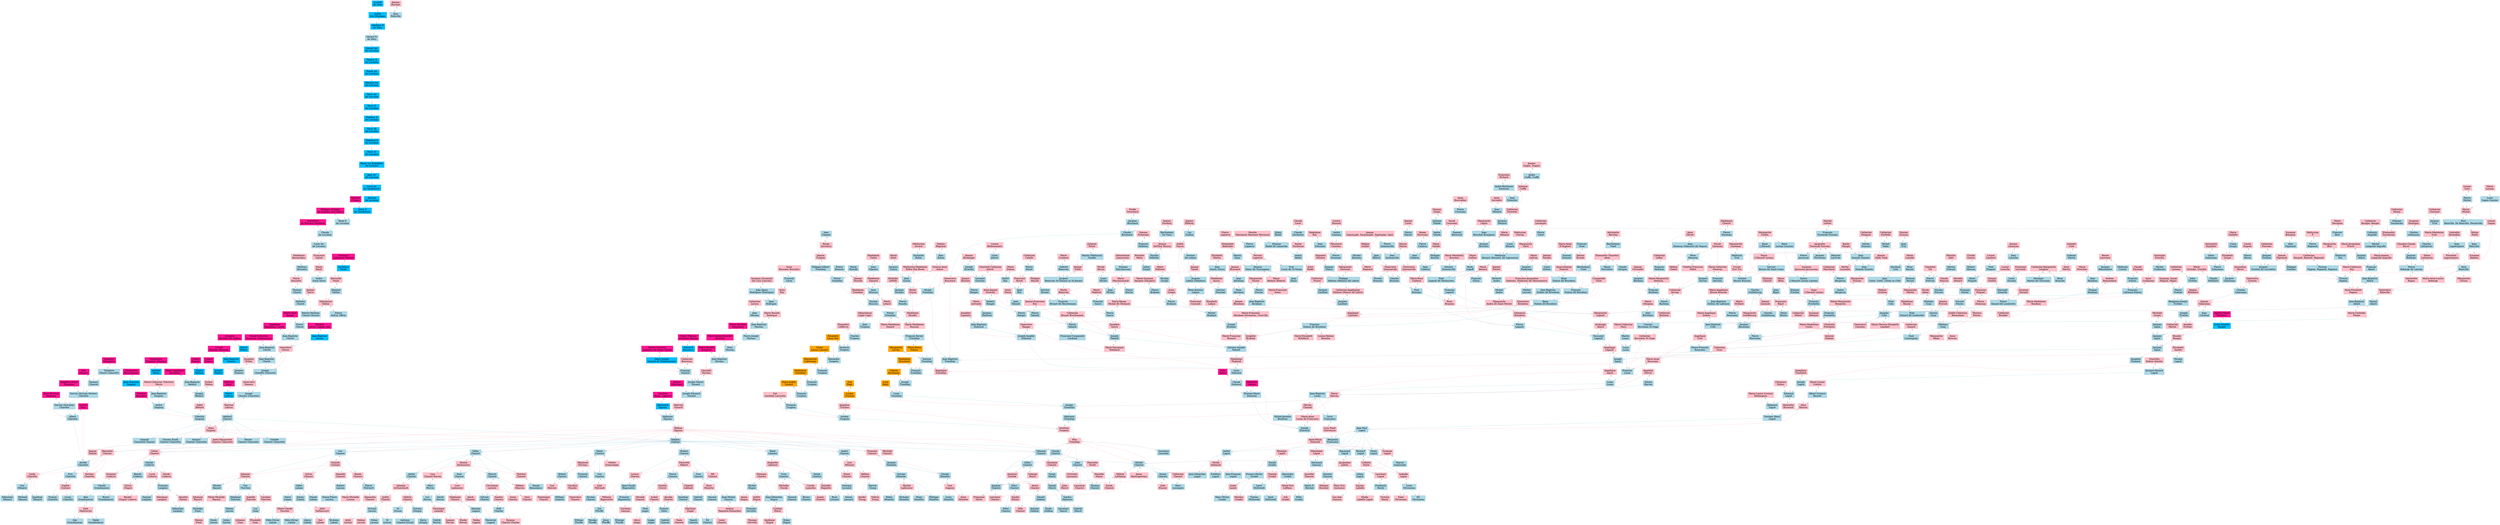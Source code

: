 digraph Genealopy {
	rankdir=TB
	"Alice.Racicot" [label="Alice
Racicot" color=pink shape=box style=filled]
	"Marie-Louise.Colette" -> "Alice.Racicot" [color=pink style=solid]
	"Albert Gustave.Racicot" -> "Alice.Racicot" [color=lightblue style=solid]
	"Georges Henri.Laguë" -> "Alice.Racicot" [color=grey style=dashed]
	"Georges Henri.Laguë" [label="Georges Henri
Laguë" color=lightblue shape=box style=filled]
	"Marie-Louise.Baillargeon" -> "Georges Henri.Laguë" [color=pink style=solid]
	"Alphonse.Laguë" -> "Georges Henri.Laguë" [color=lightblue style=solid]
	"Alice.Racicot" -> "Georges Henri.Laguë" [color=grey style=dashed]
	"Marie-Louise.Baillargeon" [label="Marie-Louise (Louisa)
Baillargeon" color=pink shape=box style=filled]
	"Alphonse.Laguë" -> "Marie-Louise.Baillargeon" [color=grey style=dashed]
	"Alphonse.Laguë" [label="Alphonse
Laguë" color=lightblue shape=box style=filled]
	"Clémence.Dubuc" -> "Alphonse.Laguë" [color=pink style=solid]
	"Edmond.Laguë" -> "Alphonse.Laguë" [color=lightblue style=solid]
	"Marie-Louise.Baillargeon" -> "Alphonse.Laguë" [color=grey style=dashed]
	"Olivine.Chantal" [label="Olivine
Chantal" color=pink shape=box style=filled]
	"Jean-Baptiste.Lucas" -> "Olivine.Chantal" [color=grey style=dashed]
	"Michel-Jeremie.Boudrias" -> "Olivine.Chantal" [color=grey style=dashed]
	"Jean-Baptiste.Lucas" [label="Jean-Baptiste
Lucas" color=lightblue shape=box style=filled]
	"Angelique.Aquin" -> "Jean-Baptiste.Lucas" [color=pink style=solid]
	"Louis2.Lucas" -> "Jean-Baptiste.Lucas" [color=lightblue style=solid]
	"Olivine.Chantal" -> "Jean-Baptiste.Lucas" [color=grey style=dashed]
	"Michel-Jeremie.Boudrias" [label="Michel-Jeremie
Boudrias" color=lightblue shape=box style=filled]
	"Olivine.Chantal" -> "Michel-Jeremie.Boudrias" [color=grey style=dashed]
	"Marie-Louise.Colette" [label="Marie-Louise
Colette" color=pink shape=box style=filled]
	"Albert Gustave.Racicot" -> "Marie-Louise.Colette" [color=grey style=dashed]
	"Albert Gustave.Racicot" [label="Albert Gustave
Racicot" color=lightblue shape=box style=filled]
	"Marie-Louise.Colette" -> "Albert Gustave.Racicot" [color=grey style=dashed]
	"Delphine.Gareau" [label="Delphine
Gareau" color=deeppink shape=box style=filled]
	"Etienne-Marie.Dubreuil" -> "Delphine.Gareau" [color=grey style=dashed]
	"Etienne-Marie.Dubreuil" [label="Etienne-Marie
Dubreuil" color=lightblue shape=box style=filled]
	"Julie.Sauve" -> "Etienne-Marie.Dubreuil" [color=pink style=solid]
	"Claude.Dubreuil" -> "Etienne-Marie.Dubreuil" [color=lightblue style=solid]
	"Delphine.Gareau" -> "Etienne-Marie.Dubreuil" [color=grey style=dashed]
	"Angelique.Aquin" [label="Angelique
Aquin" color=pink shape=box style=filled]
	"Angelique.Legault" -> "Angelique.Aquin" [color=pink style=solid]
	"Joseph.Aquin" -> "Angelique.Aquin" [color=lightblue style=solid]
	"Louis2.Lucas" -> "Angelique.Aquin" [color=grey style=dashed]
	"Louis2.Lucas" [label="Louis
Lucas" color=lightblue shape=box style=filled]
	"Marie-Anne.Rousseau" -> "Louis2.Lucas" [color=pink style=solid]
	"Francois.Lucas" -> "Louis2.Lucas" [color=lightblue style=solid]
	"Angelique.Aquin" -> "Louis2.Lucas" [color=grey style=dashed]
	"Clémence.Dubuc" [label="Clémence
Dubuc" color=pink shape=box style=filled]
	"Edmond.Laguë" -> "Clémence.Dubuc" [color=grey style=dashed]
	"Edmond.Laguë" [label="Edmond
Laguë" color=lightblue shape=box style=filled]
	"Joséphine.Choinière" -> "Edmond.Laguë" [color=pink style=solid]
	"Joseph.Laguë" -> "Edmond.Laguë" [color=lightblue style=solid]
	"Clémence.Dubuc" -> "Edmond.Laguë" [color=grey style=dashed]
	"Henriette.Brossard" -> "Edmond.Laguë" [color=grey style=dashed]
	"Henriette.Brossard" [label="Henriette
Brossard" color=pink shape=box style=filled]
	"Edmond.Laguë" -> "Henriette.Brossard" [color=grey style=dashed]
	"Julie.Sauve" [label="Julie
Sauve" color=deeppink shape=box style=filled]
	"Claude.Dubreuil" -> "Julie.Sauve" [color=grey style=dashed]
	"Claude.Dubreuil" [label="Claude
Dubreuil" color=lightblue shape=box style=filled]
	"Madeleine.Thabault" -> "Claude.Dubreuil" [color=pink style=solid]
	"Louis.Dubreuil" -> "Claude.Dubreuil" [color=lightblue style=solid]
	"Julie.Sauve" -> "Claude.Dubreuil" [color=grey style=dashed]
	"Joséphine.Choinière" [label="Joséphine
Choinière" color=pink shape=box style=filled]
	"Joseph.Laguë" -> "Joséphine.Choinière" [color=grey style=dashed]
	"Joseph.Laguë" [label="Joseph
Laguë" color=lightblue shape=box style=filled]
	"Charlotte.Dubois Quintin" -> "Joseph.Laguë" [color=pink style=solid]
	"Jacques-Honoré.Laguë" -> "Joseph.Laguë" [color=lightblue style=solid]
	"Joséphine.Choinière" -> "Joseph.Laguë" [color=grey style=dashed]
	"Angelique.Cote" [label="Angelique
Cote" color=pink shape=box style=filled]
	"Marie-Angelique.Dubois" -> "Angelique.Cote" [color=pink style=solid]
	"Jean-Baptiste.Cote" -> "Angelique.Cote" [color=lightblue style=solid]
	"Pierre-Francois.Rousseau" -> "Angelique.Cote" [color=grey style=dashed]
	"Pierre-Francois.Rousseau" [label="Pierre-Francois
Rousseau" color=lightblue shape=box style=filled]
	"Charlotte.Frechette" -> "Pierre-Francois.Rousseau" [color=pink style=solid]
	"Pierre2.Rousseau" -> "Pierre-Francois.Rousseau" [color=lightblue style=solid]
	"Angelique.Cote" -> "Pierre-Francois.Rousseau" [color=grey style=dashed]
	"Angelique.Legault" [label="Angelique
Legault" color=pink shape=box style=filled]
	"Archange.Allard" -> "Angelique.Legault" [color=pink style=solid]
	"Toussaint.Legault" -> "Angelique.Legault" [color=lightblue style=solid]
	"Joseph.Aquin" -> "Angelique.Legault" [color=grey style=dashed]
	"Joseph.Aquin" [label="Joseph
Aquin" color=lightblue shape=box style=filled]
	"Rosalie.Ranger" -> "Joseph.Aquin" [color=pink style=solid]
	"Jacques3.Aquin" -> "Joseph.Aquin" [color=lightblue style=solid]
	"Angelique.Legault" -> "Joseph.Aquin" [color=grey style=dashed]
	"Marie-Anne.Rousseau" [label="Marie-Anne
Rousseau" color=pink shape=box style=filled]
	"Angelique.Cote" -> "Marie-Anne.Rousseau" [color=pink style=solid]
	"Pierre-Francois.Rousseau" -> "Marie-Anne.Rousseau" [color=lightblue style=solid]
	"Francois.Lucas" -> "Marie-Anne.Rousseau" [color=grey style=dashed]
	"Francois.Lucas" [label="Francois
Lucas" color=lightblue shape=box style=filled]
	"Catherine.Buveteau" -> "Francois.Lucas" [color=pink style=solid]
	"Louis.Lucas" -> "Francois.Lucas" [color=lightblue style=solid]
	"Marie-Anne.Rousseau" -> "Francois.Lucas" [color=grey style=dashed]
	"Madeleine.Thabault" [label="Madeleine
Thabault" color=pink shape=box style=filled]
	"Josephte.Brabant" -> "Madeleine.Thabault" [color=pink style=solid]
	"Antoine-Amable.Tabault" -> "Madeleine.Thabault" [color=lightblue style=solid]
	"Louis.Dubreuil" -> "Madeleine.Thabault" [color=grey style=dashed]
	"Louis.Dubreuil" [label="Louis
Dubreuil" color=lightblue shape=box style=filled]
	"Genevieve.Ranger" -> "Louis.Dubreuil" [color=pink style=solid]
	"Joseph-Amable.Dubreuil" -> "Louis.Dubreuil" [color=lightblue style=solid]
	"Madeleine.Thabault" -> "Louis.Dubreuil" [color=grey style=dashed]
	"Archange.Allard" [label="Archange
Allard" color=pink shape=box style=filled]
	"Marguerite.Legault" -> "Archange.Allard" [color=pink style=solid]
	"Michel.Allard" -> "Archange.Allard" [color=lightblue style=solid]
	"Toussaint.Legault" -> "Archange.Allard" [color=grey style=dashed]
	"Toussaint.Legault" [label="Toussaint
Legault" color=lightblue shape=box style=filled]
	"Clemence.Brisebois" -> "Toussaint.Legault" [color=pink style=solid]
	"Pierre.Legault" -> "Toussaint.Legault" [color=lightblue style=solid]
	"Archange.Allard" -> "Toussaint.Legault" [color=grey style=dashed]
	"Catherine.Buveteau" [label="Catherine
Buveteau St-Onge" color=pink shape=box style=filled]
	"Catherine.Barbeau" -> "Catherine.Buveteau" [color=pink style=solid]
	"Charles.Buveteau" -> "Catherine.Buveteau" [color=lightblue style=solid]
	"Louis.Lucas" -> "Catherine.Buveteau" [color=grey style=dashed]
	"Louis.Lucas" [label="Louis
Lucas" color=lightblue shape=box style=filled]
	"Marie-Catherine.Paris" -> "Louis.Lucas" [color=pink style=solid]
	"Martin.Lucas" -> "Louis.Lucas" [color=lightblue style=solid]
	"Catherine.Buveteau" -> "Louis.Lucas" [color=grey style=dashed]
	"Marie-Angelique.Dubois" [label="Marie-Angelique
Dubois" color=pink shape=box style=filled]
	"Marie.Bisson" -> "Marie-Angelique.Dubois" [color=pink style=solid]
	"Jean-Baptiste.Dubois" -> "Marie-Angelique.Dubois" [color=lightblue style=solid]
	"Jean-Baptiste.Cote" -> "Marie-Angelique.Dubois" [color=grey style=dashed]
	"Jean-Baptiste.Cote" [label="Jean-Baptiste
Cote" color=lightblue shape=box style=filled]
	"Marie-Madeleine.Rondeau" -> "Jean-Baptiste.Cote" [color=pink style=solid]
	"Jacques.Cote" -> "Jean-Baptiste.Cote" [color=lightblue style=solid]
	"Marie-Angelique.Dubois" -> "Jean-Baptiste.Cote" [color=grey style=dashed]
	"Charlotte.Dubois Quintin" [label="Charlotte
Dubois Quintin" color=pink shape=box style=filled]
	"Jacques-Honoré.Laguë" -> "Charlotte.Dubois Quintin" [color=grey style=dashed]
	"Jacques-Honoré.Laguë" [label="Jacques-Honoré
Laguë" color=lightblue shape=box style=filled]
	"Élisabeth.Sachet" -> "Jacques-Honoré.Laguë" [color=pink style=solid]
	"Nicolas.Laguë" -> "Jacques-Honoré.Laguë" [color=lightblue style=solid]
	"Charlotte.Dubois Quintin" -> "Jacques-Honoré.Laguë" [color=grey style=dashed]
	"Charlotte.Frechette" [label="Charlotte
Frechette" color=pink shape=box style=filled]
	"Marie-Marguerite.Bergeron" -> "Charlotte.Frechette" [color=pink style=solid]
	"Francois2.Frechette" -> "Charlotte.Frechette" [color=lightblue style=solid]
	"Pierre2.Rousseau" -> "Charlotte.Frechette" [color=grey style=dashed]
	"Antoine.Nadeau" -> "Charlotte.Frechette" [color=grey style=dashed]
	"Antoine.Nadeau" [label="Antoine
Nadeau" color=pink shape=box style=filled]
	"Charlotte.Frechette" -> "Antoine.Nadeau" [color=grey style=dashed]
	"Pierre2.Rousseau" [label="Pierre
Rousseau" color=lightblue shape=box style=filled]
	"Marguerite.Guillebourg" -> "Pierre2.Rousseau" [color=pink style=solid]
	"Jacques.Rousseau" -> "Pierre2.Rousseau" [color=lightblue style=solid]
	"Charlotte.Frechette" -> "Pierre2.Rousseau" [color=grey style=dashed]
	"Rosalie.Ranger" [label="Rosalie
Ranger" color=pink shape=box style=filled]
	"Agathe-Marie.Robillard" -> "Rosalie.Ranger" [color=pink style=solid]
	"Louis-Amable.Ranger" -> "Rosalie.Ranger" [color=lightblue style=solid]
	"Jacques3.Aquin" -> "Rosalie.Ranger" [color=grey style=dashed]
	"Jacques3.Aquin" [label="Jacques
Aquin" color=lightblue shape=box style=filled]
	"Amable.Trottier" -> "Jacques3.Aquin" [color=pink style=solid]
	"Jacques2.Aquin" -> "Jacques3.Aquin" [color=lightblue style=solid]
	"Rosalie.Ranger" -> "Jacques3.Aquin" [color=grey style=dashed]
	"Josephte.Clement" [label="Josephte
Clement" color=lightblue shape=box style=filled]
	"Jacques3.Aquin" -> "Josephte.Clement" [color=grey style=dashed]
	"Genevieve.Ranger" [label="Genevieve
Ranger" color=pink shape=box style=filled]
	"Genevieve.Brisebois" -> "Genevieve.Ranger" [color=pink style=solid]
	"Pierre2.Ranger" -> "Genevieve.Ranger" [color=lightblue style=solid]
	"Joseph-Amable.Dubreuil" -> "Genevieve.Ranger" [color=grey style=dashed]
	"Joseph-Amable.Dubreuil" [label="Joseph-Amable
Dubreuil" color=lightblue shape=box style=filled]
	"Josephte.Lapointe" -> "Joseph-Amable.Dubreuil" [color=pink style=solid]
	"Jean-Baptiste.Dubreuil" -> "Joseph-Amable.Dubreuil" [color=lightblue style=solid]
	"Genevieve.Ranger" -> "Joseph-Amable.Dubreuil" [color=grey style=dashed]
	"Josephte.Brabant" [label="Josephte
Brabant" color=pink shape=box style=filled]
	"Marie-Francoise.Abraham" -> "Josephte.Brabant" [color=pink style=solid]
	"Joseph.Brabant" -> "Josephte.Brabant" [color=lightblue style=solid]
	"Antoine-Amable.Tabault" -> "Josephte.Brabant" [color=grey style=dashed]
	"Francois2.Dubois" -> "Josephte.Brabant" [color=grey style=dashed]
	"Francois2.Dubois" [label="Francois
Dubois dit Brisebois" color=lightblue shape=box style=filled]
	"Angelique.Lanthier" -> "Francois2.Dubois" [color=pink style=solid]
	"Rene.Brisebois" -> "Francois2.Dubois" [color=lightblue style=solid]
	"Josephte.Brabant" -> "Francois2.Dubois" [color=grey style=dashed]
	"Marie-Elisabeth.Robillard" -> "Francois2.Dubois" [color=grey style=dashed]
	"Louise-Helene.Beaulne" -> "Francois2.Dubois" [color=grey style=dashed]
	"Antoine-Amable.Tabault" [label="Antoine-Amable
Tabault" color=lightblue shape=box style=filled]
	"Josephte.Sauve" -> "Antoine-Amable.Tabault" [color=pink style=solid]
	"Joseph.Tabault" -> "Antoine-Amable.Tabault" [color=lightblue style=solid]
	"Josephte.Brabant" -> "Antoine-Amable.Tabault" [color=grey style=dashed]
	"Marie-Elisabeth.Robillard" [label="Marie-Elisabeth
Robillard" color=pink shape=box style=filled]
	"Francois2.Dubois" -> "Marie-Elisabeth.Robillard" [color=grey style=dashed]
	"Louise-Helene.Beaulne" [label="Louise-Helene
Beaulne" color=pink shape=box style=filled]
	"Francois2.Dubois" -> "Louise-Helene.Beaulne" [color=grey style=dashed]
	"Marie-Francoise.Abraham" [label="Marie-Francoise
Abraham Desmarais, Courville" color=pink shape=box style=filled]
	"Marie-Francoise.Danis" -> "Marie-Francoise.Abraham" [color=pink style=solid]
	"Jean-Baptiste.Abraham" -> "Marie-Francoise.Abraham" [color=lightblue style=solid]
	"Joseph.Brabant" -> "Marie-Francoise.Abraham" [color=grey style=dashed]
	"Joseph.Brabant" [label="Joseph
Brabant" color=lightblue shape=box style=filled]
	"Elisabeth.Lafaye" -> "Joseph.Brabant" [color=pink style=solid]
	"Michel.Brabant" -> "Joseph.Brabant" [color=lightblue style=solid]
	"Marie-Francoise.Renaud" -> "Joseph.Brabant" [color=grey style=dashed]
	"Marie-Francoise.Abraham" -> "Joseph.Brabant" [color=grey style=dashed]
	"Marie-Francoise.Renaud" [label="Marie-Francoise
Renaud" color=pink shape=box style=filled]
	"Joseph.Brabant" -> "Marie-Francoise.Renaud" [color=grey style=dashed]
	"Catherine.Barbeau" [label="Catherine
Barbeau" color=pink shape=box style=filled]
	"Catherine.Auvray" -> "Catherine.Barbeau" [color=pink style=solid]
	"Simon.Barbeau" -> "Catherine.Barbeau" [color=lightblue style=solid]
	"Charles.Buveteau" -> "Catherine.Barbeau" [color=grey style=dashed]
	"Charles.Buveteau" [label="Charles
Buveteau St-Onge" color=lightblue shape=box style=filled]
	"Marie.Clergeau" -> "Charles.Buveteau" [color=pink style=solid]
	"Jean.Buveteau" -> "Charles.Buveteau" [color=lightblue style=solid]
	"Catherine.Barbeau" -> "Charles.Buveteau" [color=grey style=dashed]
	"Marie-Marguerite.Bergeron" [label="Marie-Marguerite
Bergeron" color=pink shape=box style=filled]
	"Marguerite.Dumais" -> "Marie-Marguerite.Bergeron" [color=pink style=solid]
	"Andre.Bergeron" -> "Marie-Marguerite.Bergeron" [color=lightblue style=solid]
	"Francois2.Frechette" -> "Marie-Marguerite.Bergeron" [color=grey style=dashed]
	"Francois2.Frechette" [label="Francois
Frechette" color=lightblue shape=box style=filled]
	"Anne.L'Herault" -> "Francois2.Frechette" [color=pink style=solid]
	"Francois.Frechette" -> "Francois2.Frechette" [color=lightblue style=solid]
	"Marie-Marguerite.Bergeron" -> "Francois2.Frechette" [color=grey style=dashed]
	"Marie-Madeleine.Cochu" -> "Francois2.Frechette" [color=grey style=dashed]
	"Marie-Madeleine.Cochu" [label="Marie-Madeleine
Cochu" color=pink shape=box style=filled]
	"Francois2.Frechette" -> "Marie-Madeleine.Cochu" [color=grey style=dashed]
	"Marie.Bisson" [label="Marie-Angélique
Bisson Buisson" color=pink shape=box style=filled]
	"Ursule.Trut" -> "Marie.Bisson" [color=pink style=solid]
	"Antoine.Bisson" -> "Marie.Bisson" [color=lightblue style=solid]
	"Jean-Baptiste.Dubois" -> "Marie.Bisson" [color=grey style=dashed]
	"Jean-Baptiste.Dubois" [label="Jean-Baptiste
Dubois dit Lafrance" color=lightblue shape=box style=filled]
	"Anne.Guillaume" -> "Jean-Baptiste.Dubois" [color=pink style=solid]
	"Francois4.Dubois" -> "Jean-Baptiste.Dubois" [color=lightblue style=solid]
	"Marie.Bisson" -> "Jean-Baptiste.Dubois" [color=grey style=dashed]
	"Clemence.Brisebois" [label="Clemence
Brisebois" color=pink shape=box style=filled]
	"Marguerite.Andre" -> "Clemence.Brisebois" [color=pink style=solid]
	"Jean-Baptiste2.Dubois" -> "Clemence.Brisebois" [color=lightblue style=solid]
	"Pierre.Legault" -> "Clemence.Brisebois" [color=grey style=dashed]
	"Pierre.Legault" [label="Pierre
Legault" color=lightblue shape=box style=filled]
	"Marie.Benard" -> "Pierre.Legault" [color=pink style=solid]
	"Noel.Legault" -> "Pierre.Legault" [color=lightblue style=solid]
	"Clemence.Brisebois" -> "Pierre.Legault" [color=grey style=dashed]
	"Genevieve.Brisebois" [label="Genevieve
Brisebois" color=pink shape=box style=filled]
	"Cunegonde.Vinet" -> "Genevieve.Brisebois" [color=pink style=solid]
	"Francois.Dubois" -> "Genevieve.Brisebois" [color=lightblue style=solid]
	"Pierre2.Ranger" -> "Genevieve.Brisebois" [color=grey style=dashed]
	"Pierre2.Ranger" [label="Pierre
Ranger" color=lightblue shape=box style=filled]
	"Anne-Jeanne.Girardin" -> "Pierre2.Ranger" [color=pink style=solid]
	"Hubert.Ranger" -> "Pierre2.Ranger" [color=lightblue style=solid]
	"Genevieve.Brisebois" -> "Pierre2.Ranger" [color=grey style=dashed]
	"Marie-Madeleine.Rondeau" [label="Marie-Madeleine
Rondeau" color=pink shape=box style=filled]
	"Andree.Remondiere" -> "Marie-Madeleine.Rondeau" [color=pink style=solid]
	"Thomas.Rondeau" -> "Marie-Madeleine.Rondeau" [color=lightblue style=solid]
	"Jacques.Cote" -> "Marie-Madeleine.Rondeau" [color=grey style=dashed]
	"Jacques.Cote" [label="Jacques
Cote" color=lightblue shape=box style=filled]
	"Helene.Gratton" -> "Jacques.Cote" [color=pink style=solid]
	"Noel.Cote" -> "Jacques.Cote" [color=lightblue style=solid]
	"Marie-Madeleine.Rondeau" -> "Jacques.Cote" [color=grey style=dashed]
	"Genevieve.Cauchon" -> "Jacques.Cote" [color=grey style=dashed]
	"Marie-Therese-Elisabeth.Lambert" -> "Jacques.Cote" [color=grey style=dashed]
	"Genevieve.Cauchon" [label="Genevieve
Cauchon" color=pink shape=box style=filled]
	"Jacques.Cote" -> "Genevieve.Cauchon" [color=grey style=dashed]
	"Marie-Therese-Elisabeth.Lambert" [label="Marie-Therese-Elisabeth
Lambert" color=pink shape=box style=filled]
	"Jacques.Cote" -> "Marie-Therese-Elisabeth.Lambert" [color=grey style=dashed]
	"Marguerite.Guillebourg" [label="Marguerite
Guillebourg" color=pink shape=box style=filled]
	"Francoise.Bigot" -> "Marguerite.Guillebourg" [color=pink style=solid]
	"Charles.Guillebourg" -> "Marguerite.Guillebourg" [color=lightblue style=solid]
	"Jacques.Rousseau" -> "Marguerite.Guillebourg" [color=grey style=dashed]
	"Jacques.Rousseau" [label="Jacques
Rousseau" color=lightblue shape=box style=filled]
	"Marie.Drillard" -> "Jacques.Rousseau" [color=pink style=solid]
	"Pierre.Rousseau" -> "Jacques.Rousseau" [color=lightblue style=solid]
	"Marguerite.Guillebourg" -> "Jacques.Rousseau" [color=grey style=dashed]
	"Elisabeth.Lafaye" [label="Elisabeth
Lafaye" color=pink shape=box style=filled]
	"Madeleine.Auzou" -> "Elisabeth.Lafaye" [color=pink style=solid]
	"Rene-Antoine.Lafaye" -> "Elisabeth.Lafaye" [color=lightblue style=solid]
	"Michel.Brabant" -> "Elisabeth.Lafaye" [color=grey style=dashed]
	"Michel.Brabant" [label="Michel
Brabant" color=lightblue shape=box style=filled]
	"Anne.Goupil" -> "Michel.Brabant" [color=pink style=solid]
	"Pierre2.Brabant" -> "Michel.Brabant" [color=lightblue style=solid]
	"Elisabeth.Lafaye" -> "Michel.Brabant" [color=grey style=dashed]
	"Angelique.Lanthier" [label="Angelique
Lanthier" color=pink shape=box style=filled]
	"Catherine-Angelique.Mathon" -> "Angelique.Lanthier" [color=pink style=solid]
	"Jacques2.Lanthier" -> "Angelique.Lanthier" [color=lightblue style=solid]
	"Rene.Brisebois" -> "Angelique.Lanthier" [color=grey style=dashed]
	"Rene.Brisebois" [label="Rene
Dubois dit Brisebois" color=lightblue shape=box style=filled]
	"Cunegonde.Vinet" -> "Rene.Brisebois" [color=pink style=solid]
	"Francois.Dubois" -> "Rene.Brisebois" [color=lightblue style=solid]
	"Angelique.Lanthier" -> "Rene.Brisebois" [color=grey style=dashed]
	"Josephte.Lapointe" [label="Josephte
Lapointe" color=pink shape=box style=filled]
	"Jean-Baptiste.Dubreuil" -> "Josephte.Lapointe" [color=grey style=dashed]
	"Jean-Baptiste.Dubreuil" [label="Jean-Baptiste
Dubreuil" color=lightblue shape=box style=filled]
	"Marie.Jurtonde" -> "Jean-Baptiste.Dubreuil" [color=pink style=solid]
	"Jacques.Dubreuil" -> "Jean-Baptiste.Dubreuil" [color=lightblue style=solid]
	"Josephte.Lapointe" -> "Jean-Baptiste.Dubreuil" [color=grey style=dashed]
	"Marguerite.Legault" [label="Marguerite
Legault" color=pink shape=box style=filled]
	"Rose.Brazeau" -> "Marguerite.Legault" [color=pink style=solid]
	"Francois.Legault" -> "Marguerite.Legault" [color=lightblue style=solid]
	"Michel.Allard" -> "Marguerite.Legault" [color=grey style=dashed]
	"Michel.Allard" [label="Michel
Allard" color=lightblue shape=box style=filled]
	"Genevieve.Rainville" -> "Michel.Allard" [color=pink style=solid]
	"Jean-Baptiste.Allard" -> "Michel.Allard" [color=lightblue style=solid]
	"Marguerite.Legault" -> "Michel.Allard" [color=grey style=dashed]
	"Marie-Catherine.Paris" [label="Marie-Catherine
Paris" color=pink shape=box style=filled]
	"Martin.Lucas" -> "Marie-Catherine.Paris" [color=grey style=dashed]
	"Martin.Lucas" [label="Martin
Lucas" color=lightblue shape=box style=filled]
	"Marie-Catherine.Paris" -> "Martin.Lucas" [color=grey style=dashed]
	"Agathe-Marie.Robillard" [label="Agathe-Marie
Robillard" color=deeppink shape=box style=filled]
	"Louis-Amable.Ranger" -> "Agathe-Marie.Robillard" [color=grey style=dashed]
	"Louis-Amable.Ranger" [label="Louis-Amable
Ranger" color=deepskyblue shape=box style=filled]
	"Agathe-Marie.Robillard" -> "Louis-Amable.Ranger" [color=grey style=dashed]
	"Élisabeth.Sachet" [label="Élisabeth
Sachet" color=pink shape=box style=filled]
	"Nicolas.Laguë" -> "Élisabeth.Sachet" [color=grey style=dashed]
	"Nicolas.Laguë" [label="Nicolas
Laguë" color=lightblue shape=box style=filled]
	"Élisabeth.Sachet" -> "Nicolas.Laguë" [color=grey style=dashed]
	"Josephte.Sauve" [label="Josephte
Sauve" color=pink shape=box style=filled]
	"Marie-Renee.Michel" -> "Josephte.Sauve" [color=pink style=solid]
	"Pierre.Sauve" -> "Josephte.Sauve" [color=lightblue style=solid]
	"Joseph.Tabault" -> "Josephte.Sauve" [color=grey style=dashed]
	"Joseph.Tabault" [label="Joseph
Tabault" color=lightblue shape=box style=filled]
	"Catherine.Brunet" -> "Joseph.Tabault" [color=pink style=solid]
	"Pierre2.Tabault" -> "Joseph.Tabault" [color=lightblue style=solid]
	"Josephte.Sauve" -> "Joseph.Tabault" [color=grey style=dashed]
	"Marie-Veronique.Robillard" -> "Joseph.Tabault" [color=grey style=dashed]
	"Marie-Veronique.Robillard" [label="Marie-Veronique
Robillard" color=pink shape=box style=filled]
	"Joseph.Tabault" -> "Marie-Veronique.Robillard" [color=grey style=dashed]
	"Amable.Trottier" [label="Amable
Trottier" color=pink shape=box style=filled]
	"Jeanne.Galarneau" -> "Amable.Trottier" [color=pink style=solid]
	"Joseph.Trottier" -> "Amable.Trottier" [color=lightblue style=solid]
	"Jacques2.Aquin" -> "Amable.Trottier" [color=grey style=dashed]
	"Jacques2.Aquin" [label="Jacques
Aquin" color=lightblue shape=box style=filled]
	"Michelle.Goujie" -> "Jacques2.Aquin" [color=pink style=solid]
	"Jacques.Aquin" -> "Jacques2.Aquin" [color=lightblue style=solid]
	"Amable.Trottier" -> "Jacques2.Aquin" [color=grey style=dashed]
	"Marguerite.Andre" [label="Marguerite
Andre dit Saint-Michel" color=pink shape=box style=filled]
	"Francoise-Jacqueline.Nadreau" -> "Marguerite.Andre" [color=pink style=solid]
	"Michel.Andre" -> "Marguerite.Andre" [color=lightblue style=solid]
	"Jean-Baptiste2.Dubois" -> "Marguerite.Andre" [color=grey style=dashed]
	"Jean-Baptiste2.Dubois" [label="Jean-Baptiste
Dubois dit Brisebois" color=lightblue shape=box style=filled]
	"Anne-Julienne.Dumont" -> "Jean-Baptiste2.Dubois" [color=pink style=solid]
	"Rene.Dubois" -> "Jean-Baptiste2.Dubois" [color=lightblue style=solid]
	"Marguerite.Andre" -> "Jean-Baptiste2.Dubois" [color=grey style=dashed]
	"Francois.Vinet" [label="Francois
Vinet" color=lightblue shape=box style=filled]
	"Denise.Brunet" -> "Francois.Vinet" [color=grey style=dashed]
	"Catherine.Auvray" [label="Catherine
Auvray" color=pink shape=box style=filled]
	"Marie-Catherine.Mezeray" -> "Catherine.Auvray" [color=pink style=solid]
	"Jacques.Auvray" -> "Catherine.Auvray" [color=lightblue style=solid]
	"Simon.Barbeau" -> "Catherine.Auvray" [color=grey style=dashed]
	"Simon.Barbeau" [label="Simon
Barbeau" color=lightblue shape=box style=filled]
	"Marie-Marguerite.Hedouin" -> "Simon.Barbeau" [color=pink style=solid]
	"Francois.Barbeau" -> "Simon.Barbeau" [color=lightblue style=solid]
	"Catherine.Auvray" -> "Simon.Barbeau" [color=grey style=dashed]
	"Madeleine.Auzou" [label="Madeleine
Auzou" color=pink shape=box style=filled]
	"Elisabeth.Martin" -> "Madeleine.Auzou" [color=pink style=solid]
	"Jean.Auzou" -> "Madeleine.Auzou" [color=lightblue style=solid]
	"Rene-Antoine.Lafaye" -> "Madeleine.Auzou" [color=grey style=dashed]
	"Antoine.Fournier" -> "Madeleine.Auzou" [color=grey style=dashed]
	"Antoine.Fournier" [label="Antoine
Fournier" color=lightblue shape=box style=filled]
	"Madeleine.Auzou" -> "Antoine.Fournier" [color=grey style=dashed]
	"Rene-Antoine.Lafaye" [label="Rene-Antoine
Lafaye" color=lightblue shape=box style=filled]
	"Judith.Guyon" -> "Rene-Antoine.Lafaye" [color=pink style=solid]
	"Jacques.Lafaye" -> "Rene-Antoine.Lafaye" [color=lightblue style=solid]
	"Madeleine.Auzou" -> "Rene-Antoine.Lafaye" [color=grey style=dashed]
	"Francoise.Courault" -> "Rene-Antoine.Lafaye" [color=grey style=dashed]
	"Francoise.Courault" [label="Francoise
Courault" color=pink shape=box style=filled]
	"Rene-Antoine.Lafaye" -> "Francoise.Courault" [color=grey style=dashed]
	"Francoise.Bigot" [label="Francoise
Bigot" color=pink shape=box style=filled]
	"Thomine.Chastel" -> "Francoise.Bigot" [color=pink style=solid]
	"Jean.Bigot" -> "Francoise.Bigot" [color=lightblue style=solid]
	"Charles2.Guillebourg" -> "Francoise.Bigot" [color=grey style=dashed]
	"Denis.Briere" -> "Francoise.Bigot" [color=grey style=dashed]
	"Denis.Briere" [label="Denis
Briere" color=lightblue shape=box style=filled]
	"Francoise.Bigot" -> "Denis.Briere" [color=grey style=dashed]
	"Charles2.Guillebourg" [label="Charles
Guillebourg" color=lightblue shape=box style=filled]
	"Jeanne.Lemesle" -> "Charles2.Guillebourg" [color=pink style=solid]
	"Charles.Guillebourg" -> "Charles2.Guillebourg" [color=lightblue style=solid]
	"Francoise.Bigot" -> "Charles2.Guillebourg" [color=grey style=dashed]
	"Rose.Brazeau" [label="Rose
Brazeau" color=pink shape=box style=filled]
	"Marie-Rose.Cadieux" -> "Rose.Brazeau" [color=pink style=solid]
	"Paul.Brazeau" -> "Rose.Brazeau" [color=lightblue style=solid]
	"Francois.Legault" -> "Rose.Brazeau" [color=grey style=dashed]
	"Francois.Legault" [label="Francois
Legault" color=lightblue shape=box style=filled]
	"Marie.Benard" -> "Francois.Legault" [color=pink style=solid]
	"Noel.Legault" -> "Francois.Legault" [color=lightblue style=solid]
	"Rose.Brazeau" -> "Francois.Legault" [color=grey style=dashed]
	"Catherine.Brunet" [label="Catherine
Brunet Bourbonnais" color=pink shape=box style=filled]
	"Barbe.Beauvais" -> "Catherine.Brunet" [color=pink style=solid]
	"Francois.Brunet" -> "Catherine.Brunet" [color=lightblue style=solid]
	"Pierre2.Tabault" -> "Catherine.Brunet" [color=grey style=dashed]
	"Pierre2.Tabault" [label="Pierre
Tabault" color=lightblue shape=box style=filled]
	"Jeanne-Francoise.Roy" -> "Pierre2.Tabault" [color=pink style=solid]
	"Pierre.Tabault" -> "Pierre2.Tabault" [color=lightblue style=solid]
	"Catherine.Brunet" -> "Pierre2.Tabault" [color=grey style=dashed]
	"Francoise-Cunegonde.Cardinal" -> "Pierre2.Tabault" [color=grey style=dashed]
	"Francoise-Cunegonde.Cardinal" [label="Francoise-Cunegonde
Cardinal" color=lightblue shape=box style=filled]
	"Pierre2.Tabault" -> "Francoise-Cunegonde.Cardinal" [color=grey style=dashed]
	"Marie.Clergeau" [label="Marie
Clergeau" color=pink shape=box style=filled]
	"Jean.Buveteau" -> "Marie.Clergeau" [color=grey style=dashed]
	"Jean.Buveteau" [label="Jean
Buveteau" color=lightblue shape=box style=filled]
	"Marie.Clergeau" -> "Jean.Buveteau" [color=grey style=dashed]
	"Marie-Francoise.Danis" [label="Marie-Francoise
Danis" color=pink shape=box style=filled]
	"Anne.Badel" -> "Marie-Francoise.Danis" [color=pink style=solid]
	"Jean.Danis" -> "Marie-Francoise.Danis" [color=lightblue style=solid]
	"Jean-Baptiste.Abraham" -> "Marie-Francoise.Danis" [color=grey style=dashed]
	"Jean-Baptiste.Abraham" [label="Jean-Baptiste
Abraham" color=lightblue shape=box style=filled]
	"Marguerite.Girard" -> "Jean-Baptiste.Abraham" [color=pink style=solid]
	"Rene.Abraham" -> "Jean-Baptiste.Abraham" [color=lightblue style=solid]
	"Marie-Francoise.Danis" -> "Jean-Baptiste.Abraham" [color=grey style=dashed]
	"Marie.Drillard" [label="Marie
Drillard" color=pink shape=box style=filled]
	"Pierre.Rousseau" -> "Marie.Drillard" [color=grey style=dashed]
	"Pierre.Rousseau" [label="Pierre
Rousseau" color=lightblue shape=box style=filled]
	"Marie.Drillard" -> "Pierre.Rousseau" [color=grey style=dashed]
	"Marguerite.Dumais" [label="Marguerite
Dumais" color=pink shape=box style=filled]
	"Jeanne.Voidy" -> "Marguerite.Dumais" [color=pink style=solid]
	"Jean2.Dumais" -> "Marguerite.Dumais" [color=lightblue style=solid]
	"Andre.Bergeron" -> "Marguerite.Dumais" [color=grey style=dashed]
	"Andre.Bergeron" [label="Andre
Bergeron" color=lightblue shape=box style=filled]
	"Catherine.Marchand" -> "Andre.Bergeron" [color=pink style=solid]
	"Pierre.Bergeron" -> "Andre.Bergeron" [color=lightblue style=solid]
	"Marguerite.Dumais" -> "Andre.Bergeron" [color=grey style=dashed]
	"Jeanne.Galarneau" [label="Jeanne
Galarneau" color=pink shape=box style=filled]
	"Genevieve.Greslon" -> "Jeanne.Galarneau" [color=pink style=solid]
	"Charles.Galarneau" -> "Jeanne.Galarneau" [color=lightblue style=solid]
	"Joseph.Trottier" -> "Jeanne.Galarneau" [color=grey style=dashed]
	"Jean.Cardinal" -> "Jeanne.Galarneau" [color=grey style=dashed]
	"Joseph.Trottier" [label="Joseph
Trottier" color=lightblue shape=box style=filled]
	"Jeanne.Robillard" -> "Joseph.Trottier" [color=pink style=solid]
	"Benjamin-Joseph.Trottier" -> "Joseph.Trottier" [color=lightblue style=solid]
	"Jeanne.Galarneau" -> "Joseph.Trottier" [color=grey style=dashed]
	"Catherine.Martin" -> "Joseph.Trottier" [color=grey style=dashed]
	"Jean.Cardinal" [label="Jean
Cardinal" color=lightblue shape=box style=filled]
	"Jeanne.Galarneau" -> "Jean.Cardinal" [color=grey style=dashed]
	"Catherine.Martin" [label="Catherine
Martin" color=pink shape=box style=filled]
	"Joseph.Trottier" -> "Catherine.Martin" [color=grey style=dashed]
	"Anne-Jeanne.Girardin" [label="Anne-Jeanne
Girardin" color=pink shape=box style=filled]
	"Charlotte-Catherine.Jolivet" -> "Anne-Jeanne.Girardin" [color=pink style=solid]
	"Leonard.Girardin" -> "Anne-Jeanne.Girardin" [color=lightblue style=solid]
	"Hubert.Ranger" -> "Anne-Jeanne.Girardin" [color=grey style=dashed]
	"Hubert.Ranger" [label="Hubert
Ranger" color=lightblue shape=box style=filled]
	"Jeanne.Boutine" -> "Hubert.Ranger" [color=pink style=solid]
	"Pierre.Ranger" -> "Hubert.Ranger" [color=lightblue style=solid]
	"Anne-Jeanne.Girardin" -> "Hubert.Ranger" [color=grey style=dashed]
	"Michelle.Goujie" [label="Michelle
Goujie" color=pink shape=box style=filled]
	"Jacques.Aquin" -> "Michelle.Goujie" [color=grey style=dashed]
	"Jacques.Aquin" [label="Jacques
Aquin" color=lightblue shape=box style=filled]
	"Michelle.Goujie" -> "Jacques.Aquin" [color=grey style=dashed]
	"Anne.Goupil" [label="Anne
Goupil" color=pink shape=box style=filled]
	"Marie.Pelletier" -> "Anne.Goupil" [color=pink style=solid]
	"Nicolas.Goupil" -> "Anne.Goupil" [color=lightblue style=solid]
	"Pierre2.Brabant" -> "Anne.Goupil" [color=grey style=dashed]
	"Pierre2.Brabant" [label="Pierre
Brabant" color=lightblue shape=box style=filled]
	"Marie-Suzanne.Dargent" -> "Pierre2.Brabant" [color=pink style=solid]
	"Pierre.Brabant" -> "Pierre2.Brabant" [color=lightblue style=solid]
	"Anne.Goupil" -> "Pierre2.Brabant" [color=grey style=dashed]
	"Helene.Gratton" [label="Helene
Gratton" color=pink shape=box style=filled]
	"Anne.Martin" -> "Helene.Gratton" [color=pink style=solid]
	"Jean.Cote" -> "Helene.Gratton" [color=lightblue style=solid]
	"Noel.Cote" -> "Helene.Gratton" [color=grey style=dashed]
	"Noel.Cote" [label="Noel
Cote" color=lightblue shape=box style=filled]
	"Anne.Martin" -> "Noel.Cote" [color=pink style=solid]
	"Jean.Cote" -> "Noel.Cote" [color=lightblue style=solid]
	"Helene.Gratton" -> "Noel.Cote" [color=grey style=dashed]
	"Anne.Guillaume" [label="Anne
Guillaume" color=pink shape=box style=filled]
	"Germaine.Ermolin" -> "Anne.Guillaume" [color=pink style=solid]
	"Michel.Guillaume" -> "Anne.Guillaume" [color=lightblue style=solid]
	"Francois4.Dubois" -> "Anne.Guillaume" [color=grey style=dashed]
	"Francois4.Dubois" [label="Francois
Lafrance-Dubois" color=lightblue shape=box style=filled]
	"Claude.Fayenne" -> "Francois4.Dubois" [color=pink style=solid]
	"Francois3.Dubois" -> "Francois4.Dubois" [color=lightblue style=solid]
	"Anne.Guillaume" -> "Francois4.Dubois" [color=grey style=dashed]
	"Marie.Jurtonde" [label="Marie
Jurtonde" color=pink shape=box style=filled]
	"Jacques.Dubreuil" -> "Marie.Jurtonde" [color=grey style=dashed]
	"Jacques.Dubreuil" [label="Jacques
Dubreuil" color=lightblue shape=box style=filled]
	"Marie.Jurtonde" -> "Jacques.Dubreuil" [color=grey style=dashed]
	"Anne.L'Herault" [label="Anne
L'Herault Lereau" color=pink shape=box style=filled]
	"Suzanne.Jaroussel" -> "Anne.L'Herault" [color=pink style=solid]
	"Simon.L'Herault" -> "Anne.L'Herault" [color=lightblue style=solid]
	"Francois.Frechette" -> "Anne.L'Herault" [color=grey style=dashed]
	"Francois.Frechette" [label="Francois
Frechette" color=lightblue shape=box style=filled]
	"Marie.Bélin" -> "Francois.Frechette" [color=pink style=solid]
	"Etienne.Frechet" -> "Francois.Frechette" [color=lightblue style=solid]
	"Anne.L'Herault" -> "Francois.Frechette" [color=grey style=dashed]
	"Catherine.Méliot" -> "Francois.Frechette" [color=grey style=dashed]
	"Suzanne.Métayer" -> "Francois.Frechette" [color=grey style=dashed]
	"Catherine.Méliot" [label="Catherine
Méliot" color=pink shape=box style=filled]
	"Francois.Frechette" -> "Catherine.Méliot" [color=grey style=dashed]
	"Suzanne.Métayer" [label="Suzanne
Métayer" color=pink shape=box style=filled]
	"Francois.Frechette" -> "Suzanne.Métayer" [color=grey style=dashed]
	"Catherine-Angelique.Mathon" [label="Catherine-Angeliquen
Mathon (Matou) dit Labrie" color=pink shape=box style=filled]
	"Marguerite.Doucinet" -> "Catherine-Angelique.Mathon" [color=pink style=solid]
	"Philippe.Mathon" -> "Catherine-Angelique.Mathon" [color=lightblue style=solid]
	"Jacques2.Lanthier" -> "Catherine-Angelique.Mathon" [color=grey style=dashed]
	"Jacques2.Lanthier" [label="Jacques
Lanthier" color=lightblue shape=box style=filled]
	"Catherine.Picard" -> "Jacques2.Lanthier" [color=pink style=solid]
	"Jacques.Lanthier" -> "Jacques2.Lanthier" [color=lightblue style=solid]
	"Catherine-Angelique.Mathon" -> "Jacques2.Lanthier" [color=grey style=dashed]
	"Marie-Renee.Michel" [label="Marie-Renee
Michel dit Michaud" color=pink shape=box style=filled]
	"Marie.Marchesseault" -> "Marie-Renee.Michel" [color=pink style=solid]
	"Jean.Michel" -> "Marie-Renee.Michel" [color=lightblue style=solid]
	"Pierre.Sauve" -> "Marie-Renee.Michel" [color=grey style=dashed]
	"Pierre.Sauve" [label="Pierre
Sauve" color=lightblue shape=box style=filled]
	"Marie.Malleret" -> "Pierre.Sauve" [color=pink style=solid]
	"Francois.Sauve" -> "Pierre.Sauve" [color=lightblue style=solid]
	"Marie-Renee.Michel" -> "Pierre.Sauve" [color=grey style=dashed]
	"Catherine.Picard" [label="Catherine
Picard" color=pink shape=box style=filled]
	"Jacques.Lanthier" -> "Catherine.Picard" [color=grey style=dashed]
	"Jacques.Lanthier" [label="Jacques
Lanthier" color=lightblue shape=box style=filled]
	"Catherine.Picard" -> "Jacques.Lanthier" [color=grey style=dashed]
	"Genevieve.Rainville" [label="Genevieve
Rainville" color=pink shape=box style=filled]
	"Marie-Anne-Louise.Roberge" -> "Genevieve.Rainville" [color=pink style=solid]
	"Paul2.Rainville" -> "Genevieve.Rainville" [color=lightblue style=solid]
	"Jean-Baptiste2.Allard" -> "Genevieve.Rainville" [color=grey style=dashed]
	"Jean-Baptiste2.Allard" [label="Jean-Baptiste
Allard" color=lightblue shape=box style=filled]
	"Anne-Elisabeth.Pageau" -> "Jean-Baptiste2.Allard" [color=pink style=solid]
	"Jean-Baptiste.Allard" -> "Jean-Baptiste2.Allard" [color=lightblue style=solid]
	"Genevieve.Rainville" -> "Jean-Baptiste2.Allard" [color=grey style=dashed]
	"Marie-Clothilde.Plante" -> "Jean-Baptiste2.Allard" [color=grey style=dashed]
	"Marie-Clothilde.Plante" [label="Marie-Clothilde
Plante" color=pink shape=box style=filled]
	"Jean-Baptiste2.Allard" -> "Marie-Clothilde.Plante" [color=grey style=dashed]
	"Andree.Remondiere" [label="Andree
Remondiere" color=pink shape=box style=filled]
	"Renee.Lariviere" -> "Andree.Remondiere" [color=pink style=solid]
	"Jacques.Remondiere" -> "Andree.Remondiere" [color=lightblue style=solid]
	"Thomas.Rondeau" -> "Andree.Remondiere" [color=grey style=dashed]
	"Thomas.Rondeau" [label="Thomas
Rondeau" color=lightblue shape=box style=filled]
	"Marie.Forestier" -> "Thomas.Rondeau" [color=pink style=solid]
	"Jean.Rondeau" -> "Thomas.Rondeau" [color=lightblue style=solid]
	"Andree.Remondiere" -> "Thomas.Rondeau" [color=grey style=dashed]
	"Ursule.Trut" [label="Ursule
Trut Tru" color=pink shape=box style=filled]
	"Marguerite.Gareman" -> "Ursule.Trut" [color=pink style=solid]
	"Mathurin.Trut" -> "Ursule.Trut" [color=lightblue style=solid]
	"Antoine.Bisson" -> "Ursule.Trut" [color=grey style=dashed]
	"Antoine.Bisson" [label="Antoine
Bisson Buisson" color=lightblue shape=box style=filled]
	"Marie.L'Herault" -> "Antoine.Bisson" [color=pink style=solid]
	"Gervais.Bisson" -> "Antoine.Bisson" [color=lightblue style=solid]
	"Ursule.Trut" -> "Antoine.Bisson" [color=grey style=dashed]
	"Cunegonde.Vinet" [label="Cunegonde
Vinet" color=pink shape=box style=filled]
	"Etiennette.Alton" -> "Cunegonde.Vinet" [color=pink style=solid]
	"Barthelemy.Vinet" -> "Cunegonde.Vinet" [color=lightblue style=solid]
	"Francois.Dubois" -> "Cunegonde.Vinet" [color=grey style=dashed]
	"Francois.Dubois" [label="Francois
Dubois dit Brisebois" color=lightblue shape=box style=filled]
	"Anne-Julienne.Dumont" -> "Francois.Dubois" [color=pink style=solid]
	"Rene.Dubois" -> "Francois.Dubois" [color=lightblue style=solid]
	"Cunegonde.Vinet" -> "Francois.Dubois" [color=grey style=dashed]
	"Etiennette.Alton" [label="Etiennette (Tainette)
Alton" color=pink shape=box style=filled]
	"Antoinette.Barrilay" -> "Etiennette.Alton" [color=pink style=solid]
	"Francois-Marechal.Alton" -> "Etiennette.Alton" [color=lightblue style=solid]
	"Marin.Hurtubise" -> "Etiennette.Alton" [color=grey style=dashed]
	"Claude.Garigue" -> "Etiennette.Alton" [color=grey style=dashed]
	"Barthelemy.Vinet" -> "Etiennette.Alton" [color=grey style=dashed]
	"Marin.Hurtubise" [label="Marin
Hurtubise" color=lightblue shape=box style=filled]
	"Etiennette.Alton" -> "Marin.Hurtubise" [color=grey style=dashed]
	"Claude.Garigue" [label="Claude
Garigue" color=lightblue shape=box style=filled]
	"Etiennette.Alton" -> "Claude.Garigue" [color=grey style=dashed]
	"Barthelemy.Vinet" [label="Barthelemy
Vinet" color=lightblue shape=box style=filled]
	"Denise.Brunet" -> "Barthelemy.Vinet" [color=pink style=solid]
	"Francois.Vinet" -> "Barthelemy.Vinet" [color=lightblue style=solid]
	"Etiennette.Alton" -> "Barthelemy.Vinet" [color=grey style=dashed]
	"Anne.Badel" [label="Anne
Badel" color=pink shape=box style=filled]
	"Barbe.Duchesne" -> "Anne.Badel" [color=pink style=solid]
	"Andre.Badel" -> "Anne.Badel" [color=lightblue style=solid]
	"Jean.Danis" -> "Anne.Badel" [color=grey style=dashed]
	"Jean.Danis" [label="Jean
Danis" color=lightblue shape=box style=filled]
	"Perrine.Lapierre" -> "Jean.Danis" [color=pink style=solid]
	"Honore.Danis" -> "Jean.Danis" [color=lightblue style=solid]
	"Anne.Badel" -> "Jean.Danis" [color=grey style=dashed]
	"Barbe.Beauvais" [label="Barbe
Beauvais" color=pink shape=box style=filled]
	"Jeanne.Solde" -> "Barbe.Beauvais" [color=pink style=solid]
	"Jacques.Beauvais" -> "Barbe.Beauvais" [color=lightblue style=solid]
	"Francois.Brunet" -> "Barbe.Beauvais" [color=grey style=dashed]
	"Francois.Brunet" [label="Francois
Brunet dit Bourbonnais" color=lightblue shape=box style=filled]
	"Philippe.Raynet" -> "Francois.Brunet" [color=pink style=solid]
	"Antoine.Brunet" -> "Francois.Brunet" [color=lightblue style=solid]
	"Barbe.Beauvais" -> "Francois.Brunet" [color=grey style=dashed]
	"Marie.Bélin" [label="Marie
Bélin" color=pink shape=box style=filled]
	"Etienne.Frechet" -> "Marie.Bélin" [color=grey style=dashed]
	"Etienne.Frechet" [label="Etienne
Frechet" color=lightblue shape=box style=filled]
	"Marie.Bélin" -> "Etienne.Frechet" [color=grey style=dashed]
	"Marie.Benard" [label="Marie
Benard" color=pink shape=box style=filled]
	"Marguerite.Viard" -> "Marie.Benard" [color=pink style=solid]
	"Mathurin.Benard" -> "Marie.Benard" [color=lightblue style=solid]
	"Noel.Legault" -> "Marie.Benard" [color=grey style=dashed]
	"Noel.Legault" [label="Noel
Legault dit Deslauriers" color=lightblue shape=box style=filled]
	"Marie.Gallion" -> "Noel.Legault" [color=pink style=solid]
	"Roch.Legoff" -> "Noel.Legault" [color=lightblue style=solid]
	"Marie.Benard" -> "Noel.Legault" [color=grey style=dashed]
	"Francois.Gloria" [label="Francois
Gloria" color=lightblue shape=box style=filled]
	"Marie.Benard" -> "Francois.Gloria" [color=grey style=dashed]
	"Jeanne.Boutine" [label="Jeanne
Boutine" color=pink shape=box style=filled]
	"Pierre.Ranger" -> "Jeanne.Boutine" [color=grey style=dashed]
	"Pierre.Ranger" [label="Pierre
Ranger" color=lightblue shape=box style=filled]
	"Jeanne.Boutine" -> "Pierre.Ranger" [color=grey style=dashed]
	"Marie-Rose.Cadieux" [label="Marie-Rose
Cadieux" color=pink shape=box style=filled]
	"Marie.Bourdon" -> "Marie-Rose.Cadieux" [color=pink style=solid]
	"Jean2.Cadieux" -> "Marie-Rose.Cadieux" [color=lightblue style=solid]
	"Paul.Brazeau" -> "Marie-Rose.Cadieux" [color=grey style=dashed]
	"Paul.Brazeau" [label="Paul
Brazeau" color=lightblue shape=box style=filled]
	"Genevieve.Quenneville" -> "Paul.Brazeau" [color=pink style=solid]
	"Charles.Brazeau" -> "Paul.Brazeau" [color=lightblue style=solid]
	"Marie-Rose.Cadieux" -> "Paul.Brazeau" [color=grey style=dashed]
	"Thomine.Chastel" [label="Thomine
Chastel" color=pink shape=box style=filled]
	"Jean.Bigot" [label="Jean
Bigot" color=lightblue shape=box style=filled]
	"Thomine.Chastel" -> "Jean.Bigot" [color=grey style=dashed]
	"Marguerite.Doucinet" [label="Marguerite
Doucinet" color=pink shape=box style=filled]
	"Fleurence.Canteau" -> "Marguerite.Doucinet" [color=pink style=solid]
	"Pierre.Doucinet" -> "Marguerite.Doucinet" [color=lightblue style=solid]
	"Philippe.Mathon" -> "Marguerite.Doucinet" [color=grey style=dashed]
	"Philippe.Mathon" [label="Philippe
Mathon (Mathou) dit Labrie" color=lightblue shape=box style=filled]
	"Paquette.Moutier" -> "Philippe.Mathon" [color=pink style=solid]
	"Jacques.Matou" -> "Philippe.Mathon" [color=lightblue style=solid]
	"Marguerite.Doucinet" -> "Philippe.Mathon" [color=grey style=dashed]
	"Anne-Julienne.Dumont" [label="Anne-Julienne
Dumont" color=pink shape=box style=filled]
	"Marie-Anne.D'Anglure" -> "Anne-Julienne.Dumont" [color=pink style=solid]
	"Samuel.Dumont" -> "Anne-Julienne.Dumont" [color=lightblue style=solid]
	"Rene.Dubois" -> "Anne-Julienne.Dumont" [color=grey style=dashed]
	"Rene.Dubois" [label="Rene
Dubois dit Brisebois" color=lightblue shape=box style=filled]
	"Jeanne.Naudin" -> "Rene.Dubois" [color=pink style=solid]
	"Louis.Dubois" -> "Rene.Dubois" [color=lightblue style=solid]
	"Anne-Julienne.Dumont" -> "Rene.Dubois" [color=grey style=dashed]
	"Germaine.Ermolin" [label="Germaine
Ermolin" color=pink shape=box style=filled]
	"Michel.Guillaume" -> "Germaine.Ermolin" [color=grey style=dashed]
	"Michel.Guillaume" [label="Michel
Guillaume" color=lightblue shape=box style=filled]
	"Germaine.Ermolin" -> "Michel.Guillaume" [color=grey style=dashed]
	"Claude.Fayenne" [label="Claude
Fayenne" color=pink shape=box style=filled]
	"Francois3.Dubois" -> "Claude.Fayenne" [color=grey style=dashed]
	"Francois3.Dubois" [label="Francois
Dubois" color=lightblue shape=box style=filled]
	"Claude.Fayenne" -> "Francois3.Dubois" [color=grey style=dashed]
	"Marie.Forestier" [label="Marie
Forestier" color=pink shape=box style=filled]
	"Jean.Rondeau" -> "Marie.Forestier" [color=grey style=dashed]
	"Jean.Rondeau" [label="Jean
Rondeau" color=lightblue shape=box style=filled]
	"Marie.Forestier" -> "Jean.Rondeau" [color=grey style=dashed]
	"Marguerite.Gareman" [label="Marguerite
Gareman" color=pink shape=box style=filled]
	"Madeleine.Charlot" -> "Marguerite.Gareman" [color=pink style=solid]
	"Pierre.Gareman" -> "Marguerite.Gareman" [color=lightblue style=solid]
	"Mathurin.Trut" -> "Marguerite.Gareman" [color=grey style=dashed]
	"Mathurin.Trut" [label="Mathurin
Trut" color=lightblue shape=box style=filled]
	"Simone.Grossin" -> "Mathurin.Trut" [color=pink style=solid]
	"Jean.Trut" -> "Mathurin.Trut" [color=lightblue style=solid]
	"Marguerite.Gareman" -> "Mathurin.Trut" [color=grey style=dashed]
	"Marguerite.Girard" [label="Marguerite
Girard" color=pink shape=box style=filled]
	"Rene.Abraham" -> "Marguerite.Girard" [color=grey style=dashed]
	"Pierre.Forcier" -> "Marguerite.Girard" [color=grey style=dashed]
	"Pierre.Forcier" [label="Pierre
Forcier" color=lightblue shape=box style=filled]
	"Marguerite.Girard" -> "Pierre.Forcier" [color=grey style=dashed]
	"Rene.Abraham" [label="Rene
Abraham" color=lightblue shape=box style=filled]
	"Jeanne.Brassard" -> "Rene.Abraham" [color=pink style=solid]
	"Jean.Abraham" -> "Rene.Abraham" [color=lightblue style=solid]
	"Marguerite.Girard" -> "Rene.Abraham" [color=grey style=dashed]
	"Jeanne.Blondeau" -> "Rene.Abraham" [color=grey style=dashed]
	"Jeanne.Blondeau" [label="Jeanne
Blondeau" color=pink shape=box style=filled]
	"Rene.Abraham" -> "Jeanne.Blondeau" [color=grey style=dashed]
	"Marie-Suzanne.Dargent" [label="Marie-Suzanne
Dargent (Daugert)" color=pink shape=box style=filled]
	"Pierre.Brabant" -> "Marie-Suzanne.Dargent" [color=grey style=dashed]
	"Pierre.Brabant" [label="Pierre
Brabant" color=lightblue shape=box style=filled]
	"Marie-Suzanne.Dargent" -> "Pierre.Brabant" [color=grey style=dashed]
	"Genevieve.Greslon" [label="Genevieve
Greslon" color=pink shape=box style=filled]
	"Jeanne.Vigneault" -> "Genevieve.Greslon" [color=pink style=solid]
	"Jacques2.Greslon" -> "Genevieve.Greslon" [color=lightblue style=solid]
	"Charles.Galarneau" -> "Genevieve.Greslon" [color=grey style=dashed]
	"Charles.Galarneau" [label="Charles
Galarneau" color=lightblue shape=box style=filled]
	"Jacqueline.Heron" -> "Charles.Galarneau" [color=pink style=solid]
	"Jacques.Galarneau" -> "Charles.Galarneau" [color=lightblue style=solid]
	"Genevieve.Greslon" -> "Charles.Galarneau" [color=grey style=dashed]
	"Judith.Guyon" [label="Judith
Guyon" color=pink shape=box style=filled]
	"Jeanne.Hilleray" -> "Judith.Guyon" [color=pink style=solid]
	"Luc.Guillon" -> "Judith.Guyon" [color=lightblue style=solid]
	"Jacques.Lafaye" -> "Judith.Guyon" [color=grey style=dashed]
	"Jacques.Lafaye" [label="Jacques
Lafaye (Delafaye)" color=lightblue shape=box style=filled]
	"Jeanne.Vaslet" -> "Jacques.Lafaye" [color=pink style=solid]
	"Antoine.De Lafaye" -> "Jacques.Lafaye" [color=lightblue style=solid]
	"Judith.Guyon" -> "Jacques.Lafaye" [color=grey style=dashed]
	"Marie-Marguerite.Hedouin" [label="Marie-Marguerite
Hedouin" color=pink shape=box style=filled]
	"Catherine.LeRoy" -> "Marie-Marguerite.Hedouin" [color=pink style=solid]
	"François.Hedouin" -> "Marie-Marguerite.Hedouin" [color=lightblue style=solid]
	"Francois.Barbeau" -> "Marie-Marguerite.Hedouin" [color=grey style=dashed]
	"Francois.Barbeau" [label="Francois
Barbeau" color=lightblue shape=box style=filled]
	"Jeanne.Cornuelle" -> "Francois.Barbeau" [color=pink style=solid]
	"Jacques.Barbeau" -> "Francois.Barbeau" [color=lightblue style=solid]
	"Marie-Marguerite.Hedouin" -> "Francois.Barbeau" [color=grey style=dashed]
	"Suzanne.Jaroussel" [label="Suzanne
Jaroussel Jarousseau" color=pink shape=box style=filled]
	"Jacquette.Touraude" -> "Suzanne.Jaroussel" [color=pink style=solid]
	"Pierre.Jaroussel" -> "Suzanne.Jaroussel" [color=lightblue style=solid]
	"Simon.L'Herault" -> "Suzanne.Jaroussel" [color=grey style=dashed]
	"Simon.L'Herault" [label="Simon
L'Herault Lereau Laireau" color=lightblue shape=box style=filled]
	"Marguerite.Guillin" -> "Simon.L'Herault" [color=pink style=solid]
	"René.Lereau" -> "Simon.L'Herault" [color=lightblue style=solid]
	"Suzanne.Jaroussel" -> "Simon.L'Herault" [color=grey style=dashed]
	"Charlotte-Catherine.Jolivet" [label="Charlotte-Catherine
Jolivet" color=pink shape=box style=filled]
	"Louise.Bellemaniere" -> "Charlotte-Catherine.Jolivet" [color=pink style=solid]
	"Louis.Jolivet" -> "Charlotte-Catherine.Jolivet" [color=lightblue style=solid]
	"Leonard.Girardin" -> "Charlotte-Catherine.Jolivet" [color=grey style=dashed]
	"Leonard.Girardin" [label="Leonard
Girardin" color=lightblue shape=box style=filled]
	"Jeanne.Boulanger" -> "Leonard.Girardin" [color=pink style=solid]
	"Joseph.Girardin" -> "Leonard.Girardin" [color=lightblue style=solid]
	"Charlotte-Catherine.Jolivet" -> "Leonard.Girardin" [color=grey style=dashed]
	"Renee.Lariviere" [label="Renee
Lariviere" color=pink shape=box style=filled]
	"Jacques.Remondiere" -> "Renee.Lariviere" [color=grey style=dashed]
	"Mathurin.Croiset" -> "Renee.Lariviere" [color=grey style=dashed]
	"Jacques.Remondiere" [label="Jacques
Remondiere" color=lightblue shape=box style=filled]
	"Renee.Lariviere" -> "Jacques.Remondiere" [color=grey style=dashed]
	"Mathurin.Croiset" [label="Mathurin
Croiset" color=lightblue shape=box style=filled]
	"Renee.Lariviere" -> "Mathurin.Croiset" [color=grey style=dashed]
	"Jeanne.Lemesle" [label="Jeanne
Lemesle" color=pink shape=box style=filled]
	"Charles.Guillebourg" -> "Jeanne.Lemesle" [color=grey style=dashed]
	"Charles.Guillebourg" [label="Charles
Guillebourg" color=lightblue shape=box style=filled]
	"Jeanne.Lemesle" -> "Charles.Guillebourg" [color=grey style=dashed]
	"Marie.L'Herault" [label="Marie
L'Herault Lereau" color=pink shape=box style=filled]
	"Marguerite.Guillin" -> "Marie.L'Herault" [color=pink style=solid]
	"René.L'Herault" -> "Marie.L'Herault" [color=lightblue style=solid]
	"Gervais.Bisson" [label="Gervais
Bisson dit Saint-Come" color=lightblue shape=box style=filled]
	"Marie.L'Herault" -> "Gervais.Bisson" [color=grey style=dashed]
	"Marie.Malleret" [label="Marie
Malleret" color=pink shape=box style=filled]
	"Francois.Sauve" -> "Marie.Malleret" [color=grey style=dashed]
	"Francois.Sauve" [label="Francois
Sauve" color=lightblue shape=box style=filled]
	"Marie.Malleret" -> "Francois.Sauve" [color=grey style=dashed]
	"Catherine.Marchand" [label="Catherine
Marchand" color=pink shape=box style=filled]
	"Pierre.Bergeron" -> "Catherine.Marchand" [color=grey style=dashed]
	"Pierre.Bergeron" [label="Pierre
Bergeron" color=lightblue shape=box style=filled]
	"Catherine.Marchand" -> "Pierre.Bergeron" [color=grey style=dashed]
	"Marie.Marchesseault" [label="Marie
Marchesseault" color=pink shape=box style=filled]
	"Sebastienne.Lamoureux" -> "Marie.Marchesseault" [color=pink style=solid]
	"Etienne.Marchesseau" -> "Marie.Marchesseault" [color=lightblue style=solid]
	"Jean.Michel" -> "Marie.Marchesseault" [color=grey style=dashed]
	"Pierre.Boutin" -> "Marie.Marchesseault" [color=grey style=dashed]
	"Jean.Michel" [label="Jean
Michel" color=lightblue shape=box style=filled]
	"Nicole.Revon" -> "Jean.Michel" [color=pink style=solid]
	"Louis.Michel" -> "Jean.Michel" [color=lightblue style=solid]
	"Marie.Marchesseault" -> "Jean.Michel" [color=grey style=dashed]
	"Pierre.Boutin" [label="Pierre
Boutin" color=lightblue shape=box style=filled]
	"Marie.Marchesseault" -> "Pierre.Boutin" [color=grey style=dashed]
	"Elisabeth.Martin" [label="Elisabeth
Martin" color=pink shape=box style=filled]
	"Jean.Auzou" -> "Elisabeth.Martin" [color=grey style=dashed]
	"Jean.Auzou" [label="Jean
Auzou (Ozou)" color=lightblue shape=box style=filled]
	"Elisabeth.Martin" -> "Jean.Auzou" [color=grey style=dashed]
	"Anne.Martin" [label="Anne
Martin" color=pink shape=box style=filled]
	"Isabelle.Coté" -> "Anne.Martin" [color=pink style=solid]
	"Galeran.Martin" -> "Anne.Martin" [color=lightblue style=solid]
	"Jean.Cote" -> "Anne.Martin" [color=grey style=dashed]
	"Jean.Cote" [label="Jean
Costé, Cotté, Cottez ou Côté" color=lightblue shape=box style=filled]
	"Marie.Loiselle" -> "Jean.Cote" [color=pink style=solid]
	"Abraham.Cote" -> "Jean.Cote" [color=lightblue style=solid]
	"Anne.Martin" -> "Jean.Cote" [color=grey style=dashed]
	"Marie-Catherine.Mezeray" [label="Marie-Catherine
Mezeray" color=pink shape=box style=filled]
	"Nicole.Gareman" -> "Marie-Catherine.Mezeray" [color=pink style=solid]
	"Rene.Mezeray" -> "Marie-Catherine.Mezeray" [color=lightblue style=solid]
	"François.Darveau" -> "Marie-Catherine.Mezeray" [color=grey style=dashed]
	"Jacques.Auvray" -> "Marie-Catherine.Mezeray" [color=grey style=dashed]
	"Jacques.Auvray" [label="Jacques
Auvray" color=lightblue shape=box style=filled]
	"Marie-Catherine.Mezeray" -> "Jacques.Auvray" [color=grey style=dashed]
	"François.Darveau" [label="François
Darveau" color=lightblue shape=box style=filled]
	"Marie-Catherine.Mezeray" -> "François.Darveau" [color=grey style=dashed]
	"Francoise-Jacqueline.Nadreau" [label="Francoise-Jacqueline
Nadreau, Nadereau dit Maisonneuve" color=pink shape=box style=filled]
	"Marie.Lebrun" -> "Francoise-Jacqueline.Nadreau" [color=pink style=solid]
	"Jacques.Nadereau" -> "Francoise-Jacqueline.Nadreau" [color=lightblue style=solid]
	"Michel.Andre" -> "Francoise-Jacqueline.Nadreau" [color=grey style=dashed]
	"Michel.Louvart" -> "Francoise-Jacqueline.Nadreau" [color=grey style=dashed]
	"Michel.Andre" [label="Michel
Andre" color=lightblue shape=box style=filled]
	"Jeanne.Poirier" -> "Michel.Andre" [color=pink style=solid]
	"Richard.André" -> "Michel.Andre" [color=lightblue style=solid]
	"Francoise-Jacqueline.Nadreau" -> "Michel.Andre" [color=grey style=dashed]
	"Michel.Louvart" [label="Michel
Louvart" color=lightblue shape=box style=filled]
	"Francoise-Jacqueline.Nadreau" -> "Michel.Louvart" [color=grey style=dashed]
	"Anne-Elisabeth.Pageau" [label="Anne-Elisabeth
Pageau" color=pink shape=box style=filled]
	"Marie-Catherine.Roy" -> "Anne-Elisabeth.Pageau" [color=pink style=solid]
	"Thomas2.Pageau" -> "Anne-Elisabeth.Pageau" [color=lightblue style=solid]
	"Jean-Baptiste.Allard" -> "Anne-Elisabeth.Pageau" [color=grey style=dashed]
	"Jean-Baptiste.Allard" [label="Jean-Baptiste
Allard" color=lightblue shape=box style=filled]
	"Marie-Jeanne.Languille" -> "Jean-Baptiste.Allard" [color=pink style=solid]
	"Francois.Allard" -> "Jean-Baptiste.Allard" [color=lightblue style=solid]
	"Anne-Elisabeth.Pageau" -> "Jean-Baptiste.Allard" [color=grey style=dashed]
	"Marie-Anne-Louise.Roberge" [label="Marie-Anne-Louise
Roberge" color=pink shape=box style=filled]
	"Marie.Lefrancois" -> "Marie-Anne-Louise.Roberge" [color=pink style=solid]
	"Pierre.Roberge" -> "Marie-Anne-Louise.Roberge" [color=lightblue style=solid]
	"Paul2.Rainville" -> "Marie-Anne-Louise.Roberge" [color=grey style=dashed]
	"Paul2.Rainville" [label="Paul
Rainville" color=lightblue shape=box style=filled]
	"Elisabeth.Lagueripiere" -> "Paul2.Rainville" [color=pink style=solid]
	"Jean2.Rainville" -> "Paul2.Rainville" [color=lightblue style=solid]
	"Marie-Anne-Louise.Roberge" -> "Paul2.Rainville" [color=grey style=dashed]
	"Marguerite.Giroux" [label="Marguerite
Giroux" color=pink shape=box style=filled]
	"Paul2.Rainville" -> "Marguerite.Giroux" [color=grey style=dashed]
	"Jeanne.Robillard" [label="Jeanne
Robillard" color=pink shape=box style=filled]
	"Marie.Grondin" -> "Jeanne.Robillard" [color=pink style=solid]
	"Claude.Robillard" -> "Jeanne.Robillard" [color=lightblue style=solid]
	"Benjamin-Joseph.Trottier" -> "Jeanne.Robillard" [color=grey style=dashed]
	"Benjamin-Joseph.Trottier" [label="Benjamin-Joseph
Trottier" color=lightblue shape=box style=filled]
	"Suzanne.Migaud" -> "Benjamin-Joseph.Trottier" [color=pink style=solid]
	"Pierre.Trottier" -> "Benjamin-Joseph.Trottier" [color=lightblue style=solid]
	"Jeanne.Robillard" -> "Benjamin-Joseph.Trottier" [color=grey style=dashed]
	"Jeanne-Francoise.Roy" [label="Jeanne-Francoise
Roy" color=pink shape=box style=filled]
	"Francoise.Bouet" -> "Jeanne-Francoise.Roy" [color=pink style=solid]
	"Jean.Roy" -> "Jeanne-Francoise.Roy" [color=lightblue style=solid]
	"Pierre.Tabault" -> "Jeanne-Francoise.Roy" [color=grey style=dashed]
	"Pierre.Tabault" [label="Pierre
Tabault" color=lightblue shape=box style=filled]
	"Anne.Morin" -> "Pierre.Tabault" [color=pink style=solid]
	"Jean.Tabault" -> "Pierre.Tabault" [color=lightblue style=solid]
	"Jeanne-Francoise.Roy" -> "Pierre.Tabault" [color=grey style=dashed]
	"Jeanne.Voidy" [label="Jeanne
Voidy Voidi" color=pink shape=box style=filled]
	"Catherine.Dorbelle" -> "Jeanne.Voidy" [color=pink style=solid]
	"Michel.Vedie" -> "Jeanne.Voidy" [color=lightblue style=solid]
	"Jean2.Dumais" -> "Jeanne.Voidy" [color=grey style=dashed]
	"Jean2.Dumais" [label="Jean
Dumais Dumets" color=lightblue shape=box style=filled]
	"Barbe.Maugis" -> "Jean2.Dumais" [color=pink style=solid]
	"Jean.Dumais" -> "Jean2.Dumais" [color=lightblue style=solid]
	"Jeanne.Voidy" -> "Jean2.Dumais" [color=grey style=dashed]
	"Antoinette.Barrilay" [label="Antoinette
Barrilay" color=pink shape=box style=filled]
	"Francois-Marechal.Alton" -> "Antoinette.Barrilay" [color=grey style=dashed]
	"Francois-Marechal.Alton" [label="Barthelemy
Vinet" color=lightblue shape=box style=filled]
	"Antoinette.Barrilay" -> "Francois-Marechal.Alton" [color=grey style=dashed]
	"Louise.Bellemaniere" [label="Louise
Bellemaniere" color=pink shape=box style=filled]
	"Louis.Jolivet" -> "Louise.Bellemaniere" [color=grey style=dashed]
	"Louis.Jolivet" [label="Louis
Jolivet" color=lightblue shape=box style=filled]
	"Louise.Bellemaniere" -> "Louis.Jolivet" [color=grey style=dashed]
	"Francoise.Bouet" [label="Francoise
Bouet" color=pink shape=box style=filled]
	"Catherine.Catelle" -> "Francoise.Bouet" [color=pink style=solid]
	"Pierre.Bouet" -> "Francoise.Bouet" [color=lightblue style=solid]
	"Jean.Roy" -> "Francoise.Bouet" [color=grey style=dashed]
	"Jean.Roy" [label="Jean
Roy" color=lightblue shape=box style=filled]
	"Marie.Dubois" -> "Jean.Roy" [color=pink style=solid]
	"André.Roy" -> "Jean.Roy" [color=lightblue style=solid]
	"Francoise.Bouet" -> "Jean.Roy" [color=grey style=dashed]
	"Jeanne.Boulanger" [label="Jeanne
Boulanger" color=pink shape=box style=filled]
	"Joseph.Girardin" -> "Jeanne.Boulanger" [color=grey style=dashed]
	"Joseph.Girardin" [label="Joseph
Girardin" color=lightblue shape=box style=filled]
	"Jeanne.Boulanger" -> "Joseph.Girardin" [color=grey style=dashed]
	"Marie.Bourdon" [label="Marie Mewhatta
Bourdon" color=pink shape=box style=filled]
	"Marie.Menard" -> "Marie.Bourdon" [color=pink style=solid]
	"Jacques.Bourdon" -> "Marie.Bourdon" [color=lightblue style=solid]
	"Jean2.Cadieux" -> "Marie.Bourdon" [color=grey style=dashed]
	"Antoine.Quenneville" -> "Marie.Bourdon" [color=grey style=dashed]
	"Jean2.Cadieux" [label="Jean
Cadieux" color=lightblue shape=box style=filled]
	"Marie.Valade" -> "Jean2.Cadieux" [color=pink style=solid]
	"Jean.Cadieux" -> "Jean2.Cadieux" [color=lightblue style=solid]
	"Marie.Bourdon" -> "Jean2.Cadieux" [color=grey style=dashed]
	"Antoine.Quenneville" [label="Antoine
Quenneville" color=lightblue shape=box style=filled]
	"Marie.Bourdon" -> "Antoine.Quenneville" [color=grey style=dashed]
	"Jeanne.Brassard" [label="Jeanne
Brassard" color=pink shape=box style=filled]
	"Jean.Abraham" -> "Jeanne.Brassard" [color=grey style=dashed]
	"Jean.Abraham" [label="Jean
Abraham" color=lightblue shape=box style=filled]
	"Jeanne.Brassard" -> "Jean.Abraham" [color=grey style=dashed]
	"Denise.Brunet" [label="Denise
Brunet" color=pink shape=box style=filled]
	"Francois.Vinet" -> "Denise.Brunet" [color=grey style=dashed]
	"Fleurence.Canteau" [label="Fleurence
Canteau" color=pink shape=box style=filled]
	"Louise.Roussel" -> "Fleurence.Canteau" [color=pink style=solid]
	"André.Canteau" -> "Fleurence.Canteau" [color=lightblue style=solid]
	"Pierre.Doucinet" -> "Fleurence.Canteau" [color=grey style=dashed]
	"Pierre.Doucinet" [label="Pierre
Doucinet" color=lightblue shape=box style=filled]
	"Madeleine.Roy" -> "Pierre.Doucinet" [color=pink style=solid]
	"Jean.Doucinet" -> "Pierre.Doucinet" [color=lightblue style=solid]
	"Fleurence.Canteau" -> "Pierre.Doucinet" [color=grey style=dashed]
	"Jeanne.Cornuelle" [label="Jeanne
Cornuelle" color=pink shape=box style=filled]
	"Jacques.Barbeau" -> "Jeanne.Cornuelle" [color=grey style=dashed]
	"Jacques.Barbeau" [label="Jacques
Barbeau" color=lightblue shape=box style=filled]
	"Jeanne.Cornuelle" -> "Jacques.Barbeau" [color=grey style=dashed]
	"Isabelle.Coté" [label="Isabelle
Coté" color=pink shape=box style=filled]
	"Galeran.Martin" -> "Isabelle.Coté" [color=grey style=dashed]
	"Galeran.Martin" [label="Galeran
Martin" color=lightblue shape=box style=filled]
	"Isabelle.Coté" -> "Galeran.Martin" [color=grey style=dashed]
	"Marie-Anne.D'Anglure" [label="Marie-Anne
D'Anglure" color=pink shape=box style=filled]
	"Samuel.Dumont" -> "Marie-Anne.D'Anglure" [color=grey style=dashed]
	"Samuel.Dumont" [label="Samuel
Dumont" color=lightblue shape=box style=filled]
	"Marie-Anne.D'Anglure" -> "Samuel.Dumont" [color=grey style=dashed]
	"Catherine.Dorbelle" [label="Catherine
Dorbelle" color=pink shape=box style=filled]
	"Michel.Vedie" -> "Catherine.Dorbelle" [color=grey style=dashed]
	"Michel.Vedie" [label="Michel
Vedie" color=lightblue shape=box style=filled]
	"Catherine.Dorbelle" -> "Michel.Vedie" [color=grey style=dashed]
	"Barbe.Duchesne" [label="Barbe
Duchesne" color=pink shape=box style=filled]
	"Claude.Laval" -> "Barbe.Duchesne" [color=pink style=solid]
	"Claude.Duchesne" -> "Barbe.Duchesne" [color=lightblue style=solid]
	"Andre.Badel" -> "Barbe.Duchesne" [color=grey style=dashed]
	"Andre.Badel" [label="Andre
Badel" color=lightblue shape=box style=filled]
	"Perette.Marmaute" -> "Andre.Badel" [color=pink style=solid]
	"Etienne.Badel" -> "Andre.Badel" [color=lightblue style=solid]
	"Barbe.Duchesne" -> "Andre.Badel" [color=grey style=dashed]
	"Marie.Gallion" [label="Marie
Gallion" color=pink shape=box style=filled]
	"Roch.Legoff" -> "Marie.Gallion" [color=grey style=dashed]
	"Roch.Legoff" [label="Roch
Legoff" color=lightblue shape=box style=filled]
	"Marie.Gallion" -> "Roch.Legoff" [color=grey style=dashed]
	"Nicole.Gareman" [label="Nicole
Gareman" color=pink shape=box style=filled]
	"Madeleine.Charlot" -> "Nicole.Gareman" [color=pink style=solid]
	"Pierre.Gareman" -> "Nicole.Gareman" [color=lightblue style=solid]
	"Rene.Mezeray" -> "Nicole.Gareman" [color=grey style=dashed]
	"Hélène.Chatel" [label="Hélène
Chatel" color=pink shape=box style=filled]
	"Rene.Mezeray" -> "Hélène.Chatel" [color=grey style=dashed]
	"Rene.Mezeray" [label="Rene
Mezeray" color=lightblue shape=box style=filled]
	"Anne.Olivier" -> "Rene.Mezeray" [color=pink style=solid]
	"Jean.Mezeray" -> "Rene.Mezeray" [color=lightblue style=solid]
	"Hélène.Chatel" -> "Rene.Mezeray" [color=grey style=dashed]
	"Nicole.Gareman" -> "Rene.Mezeray" [color=grey style=dashed]
	"Violette-Francoise.Millot" -> "Rene.Mezeray" [color=grey style=dashed]
	"Violette-Francoise.Millot" [label="Violette-Francoise
Millot" color=pink shape=box style=filled]
	"Rene.Mezeray" -> "Violette-Francoise.Millot" [color=grey style=dashed]
	"Marie.Grondin" [label="Marie
Grondin, Grandin" color=pink shape=box style=filled]
	"Claude.Robillard" -> "Marie.Grondin" [color=grey style=dashed]
	"Claude.Robillard" [label="Claude
Robillard" color=lightblue shape=box style=filled]
	"Marie.Grondin" -> "Claude.Robillard" [color=grey style=dashed]
	"Simone.Grossin" [label="Simone
Grossin" color=pink shape=box style=filled]
	"Jean.Trut" -> "Simone.Grossin" [color=grey style=dashed]
	"Jean.Trut" [label="Jean
Trut" color=lightblue shape=box style=filled]
	"Simone.Grossin" -> "Jean.Trut" [color=grey style=dashed]
	"Marguerite.Guillin" [label="Marguerite
Guillin" color=pink shape=box style=filled]
	"René.L'Herault" -> "Marguerite.Guillin" [color=grey style=dashed]
	"René.Lereau" [label="René
Lereau Leureau" color=lightblue shape=box style=filled]
	"Marguerite.Guillin" -> "René.Lereau" [color=grey style=dashed]
	"René.L'Herault" [label="René
L'Herault" color=lightblue shape=box style=filled]
	"Marguerite.Guillin" -> "René.L'Herault" [color=grey style=dashed]
	"Cecile.Dupont" [label="Cecile
Dupont" color=pink shape=box style=filled]
	"Pierre.Heron" -> "Cecile.Dupont" [color=grey style=dashed]
	"Pierre.Heron" [label="Pierre
Heron" color=lightblue shape=box style=filled]
	"Cecile.Dupont" -> "Pierre.Heron" [color=grey style=dashed]
	"Jeanne.Hilleray" [label="Jeanne
Hilleray" color=pink shape=box style=filled]
	"Luc.Guillon" -> "Jeanne.Hilleray" [color=grey style=dashed]
	"Luc.Guillon" [label="Luc
Guillon" color=lightblue shape=box style=filled]
	"Jeanne.Hilleray" -> "Luc.Guillon" [color=grey style=dashed]
	"Elisabeth.Lagueripiere" [label="Elisabeth
Lagueripiere" color=pink shape=box style=filled]
	"Gabrielle.Bouteiller" -> "Elisabeth.Lagueripiere" [color=pink style=solid]
	"Jean.Lagueripiere" -> "Elisabeth.Lagueripiere" [color=lightblue style=solid]
	"Jean2.Rainville" -> "Elisabeth.Lagueripiere" [color=grey style=dashed]
	"Jean2.Rainville" [label="Jean
Rainville" color=lightblue shape=box style=filled]
	"Roline.Poete" -> "Jean2.Rainville" [color=pink style=solid]
	"Paul.Rainville" -> "Jean2.Rainville" [color=lightblue style=solid]
	"Elisabeth.Lagueripiere" -> "Jean2.Rainville" [color=grey style=dashed]
	"Suzanne.Badeau" [label="Suzanne
Badeau" color=pink shape=box style=filled]
	"Jean2.Rainville" -> "Suzanne.Badeau" [color=grey style=dashed]
	"Sebastienne.Lamoureux" [label="Sebastienne
Lamoureux" color=pink shape=box style=filled]
	"Etienne.Marchesseau" -> "Sebastienne.Lamoureux" [color=grey style=dashed]
	"Etienne.Marchesseau" [label="Etienne
Marchesseau" color=lightblue shape=box style=filled]
	"Sebastienne.Lamoureux" -> "Etienne.Marchesseau" [color=grey style=dashed]
	"Marie-Jeanne.Languille" [label="Marie-Jeanne
Languille Anguille" color=pink shape=box style=filled]
	"Etiennette.Toucherain" -> "Marie-Jeanne.Languille" [color=pink style=solid]
	"Michel.Languille" -> "Marie-Jeanne.Languille" [color=lightblue style=solid]
	"Francois.Allard" [label="Francois
Allard" color=lightblue shape=box style=filled]
	"Marie-Jacqueline.Frerot" -> "Francois.Allard" [color=pink style=solid]
	"Jacques.Allard" -> "Francois.Allard" [color=lightblue style=solid]
	"Marie-Jeanne.Languille" -> "Francois.Allard" [color=grey style=dashed]
	"Marie.Lebrun" [label="Marie
Lebrun" color=pink shape=box style=filled]
	"Jacques.Nadereau" -> "Marie.Lebrun" [color=grey style=dashed]
	"Jacques.Nadereau" [label="Jacques
Nadereau" color=lightblue shape=box style=filled]
	"Marie.Lebrun" -> "Jacques.Nadereau" [color=grey style=dashed]
	"Marie.Lefrancois" [label="Marie
Lefrancois" color=pink shape=box style=filled]
	"Marie-Madeleine.Triot" -> "Marie.Lefrancois" [color=pink style=solid]
	"Charles2.Lefrancois" -> "Marie.Lefrancois" [color=lightblue style=solid]
	"Pierre.Roberge" -> "Marie.Lefrancois" [color=grey style=dashed]
	"Pierre.Roberge" [label="Pierre
Roberge dit Lacroix" color=lightblue shape=box style=filled]
	"Claudine-Claude.Buret" -> "Pierre.Roberge" [color=pink style=solid]
	"Jacques.Roberge" -> "Pierre.Roberge" [color=lightblue style=solid]
	"Marie.Lefrancois" -> "Pierre.Roberge" [color=grey style=dashed]
	"Antoinette.Bagau" -> "Pierre.Roberge" [color=grey style=dashed]
	"Antoinette.Bagau" [label="Antoinette
Bagau" color=pink shape=box style=filled]
	"Pierre.Roberge" -> "Antoinette.Bagau" [color=grey style=dashed]
	"Catherine.LeRoy" [label="Catherine
LeRoy" color=pink shape=box style=filled]
	"François.Hedouin" -> "Catherine.LeRoy" [color=grey style=dashed]
	"François.Hedouin" [label="François
Hedouin" color=lightblue shape=box style=filled]
	"Catherine.LeRoy" -> "François.Hedouin" [color=grey style=dashed]
	"Marie.Loiselle" [label="Marie
Loiselle" color=pink shape=box style=filled]
	"Rene.Racine" -> "Marie.Loiselle" [color=grey style=dashed]
	"Abraham.Cote" [label="Abraham
Coté" color=lightblue shape=box style=filled]
	"Marie.Loiselle" -> "Abraham.Cote" [color=grey style=dashed]
	"Barbe.Maugis" [label="Barbe
Maugis" color=pink shape=box style=filled]
	"Jean.Dumais" -> "Barbe.Maugis" [color=grey style=dashed]
	"Jean.Dumais" [label="Jean
Dumais Dumets" color=lightblue shape=box style=filled]
	"Catherine.Pougnye" -> "Jean.Dumais" [color=pink style=solid]
	"Adrien.Dumoys" -> "Jean.Dumais" [color=lightblue style=solid]
	"Barbe.Maugis" -> "Jean.Dumais" [color=grey style=dashed]
	"Miotte.Lacombe" -> "Jean.Dumais" [color=grey style=dashed]
	"Miotte.Lacombe" [label="Miotte
Lacombe" color=pink shape=box style=filled]
	"Jean.Dumais" -> "Miotte.Lacombe" [color=grey style=dashed]
	"Suzanne.Migaud" [label="Suzanne, Suzae
Migaud, Migau" color=pink shape=box style=filled]
	"Pierre.Trottier" -> "Suzanne.Migaud" [color=grey style=dashed]
	"Pierre.Trottier" [label="Pierre
Trottier" color=lightblue shape=box style=filled]
	"Catherine.Loiseau" -> "Pierre.Trottier" [color=pink style=solid]
	"Jules.Trottier" -> "Pierre.Trottier" [color=lightblue style=solid]
	"Suzanne.Migaud" -> "Pierre.Trottier" [color=grey style=dashed]
	"Anne.Morin" [label="Anne
Morin" color=pink shape=box style=filled]
	"Jean.Tabault" -> "Anne.Morin" [color=grey style=dashed]
	"Jean.Tabault" [label="Jean
Tabault" color=lightblue shape=box style=filled]
	"Anne.Morin" -> "Jean.Tabault" [color=grey style=dashed]
	"Paquette.Moutier" [label="Paquette
Moutier" color=pink shape=box style=filled]
	"Jacques.Matou" -> "Paquette.Moutier" [color=grey style=dashed]
	"Jacques.Matou" [label="Jacques
Matou" color=lightblue shape=box style=filled]
	"Paquette.Moutier" -> "Jacques.Matou" [color=grey style=dashed]
	"Jeanne.Naudin" [label="Jeanne
Naudin" color=pink shape=box style=filled]
	"Louis.Dubois" -> "Jeanne.Naudin" [color=grey style=dashed]
	"Louis.Dubois" [label="Louis
Dubois" color=lightblue shape=box style=filled]
	"Jeanne.Naudin" -> "Louis.Dubois" [color=grey style=dashed]
	"Marie.Pelletier" [label="Marie
Pelletier" color=pink shape=box style=filled]
	"Jeanne.DeVoisy" -> "Marie.Pelletier" [color=pink style=solid]
	"Nicolas.Pelletier" -> "Marie.Pelletier" [color=lightblue style=solid]
	"Nicolas.Goupil" -> "Marie.Pelletier" [color=grey style=dashed]
	"Nicolas.Goupil" [label="Nicolas
Goupil" color=lightblue shape=box style=filled]
	"Perrette.Melin" -> "Nicolas.Goupil" [color=pink style=solid]
	"Julien.Goupil" -> "Nicolas.Goupil" [color=lightblue style=solid]
	"Marie.Pelletier" -> "Nicolas.Goupil" [color=grey style=dashed]
	"Jeanne.Poirier" [label="Jeanne
Poirier" color=pink shape=box style=filled]
	"Richard.André" -> "Jeanne.Poirier" [color=grey style=dashed]
	"Richard.André" [label="Richard
Andre" color=lightblue shape=box style=filled]
	"Jeanne.Poirier" -> "Richard.André" [color=grey style=dashed]
	"Genevieve.Quenneville" [label="Genevieve
Quenneville" color=pink shape=box style=filled]
	"Denise.Marier" -> "Genevieve.Quenneville" [color=pink style=solid]
	"Jean.Quenneville" -> "Genevieve.Quenneville" [color=lightblue style=solid]
	"Charles.Brazeau" -> "Genevieve.Quenneville" [color=grey style=dashed]
	"Charles.Brazeau" [label="Charles
Brazeau" color=lightblue shape=box style=filled]
	"Perrette.Billard" -> "Charles.Brazeau" [color=pink style=solid]
	"Nicolas.Brazeau" -> "Charles.Brazeau" [color=lightblue style=solid]
	"Genevieve.Quenneville" -> "Charles.Brazeau" [color=grey style=dashed]
	"Philippe.Raynet" [label="Philippe
Raynet" color=pink shape=box style=filled]
	"Antoine.Brunet" -> "Philippe.Raynet" [color=grey style=dashed]
	"Antoine.Brunet" [label="Antoine
Brunet" color=lightblue shape=box style=filled]
	"Philippe.Raynet" -> "Antoine.Brunet" [color=grey style=dashed]
	"Nicole.Revon" [label="Nicole
Revon" color=pink shape=box style=filled]
	"Louis.Michel" -> "Nicole.Revon" [color=grey style=dashed]
	"Louis.Michel" [label="Louis
Michel" color=lightblue shape=box style=filled]
	"Nicole.Revon" -> "Louis.Michel" [color=grey style=dashed]
	"Louise.Roussel" [label="Louise
Roussel" color=pink shape=box style=filled]
	"André.Canteau" -> "Louise.Roussel" [color=grey style=dashed]
	"André.Canteau" [label="André
Canteau" color=lightblue shape=box style=filled]
	"Louise.Roussel" -> "André.Canteau" [color=grey style=dashed]
	"Marie-Catherine.Roy" [label="Marie-Catherine
Roy" color=pink shape=box style=filled]
	"Marguerite.Bire" -> "Marie-Catherine.Roy" [color=pink style=solid]
	"Mathurin.Roy" -> "Marie-Catherine.Roy" [color=lightblue style=solid]
	"Thomas2.Pageau" -> "Marie-Catherine.Roy" [color=grey style=dashed]
	"Thomas2.Pageau" [label="Thomas
Pageau" color=lightblue shape=box style=filled]
	"Catherine.Rouault" -> "Thomas2.Pageau" [color=pink style=solid]
	"Thomas.Pageau" -> "Thomas2.Pageau" [color=lightblue style=solid]
	"Marie-Catherine.Roy" -> "Thomas2.Pageau" [color=grey style=dashed]
	"Jeanne.Solde" [label="Jeanne
Solde" color=pink shape=box style=filled]
	"Julienne.Potier" -> "Jeanne.Solde" [color=pink style=solid]
	"Martin.Saulde" -> "Jeanne.Solde" [color=lightblue style=solid]
	"Jacques.Beauvais" -> "Jeanne.Solde" [color=grey style=dashed]
	"Jacques.Beauvais" [label="Jacques
Beauvais St-Gemme ou St-Jemme" color=lightblue shape=box style=filled]
	"Marie.Croniere" -> "Jacques.Beauvais" [color=pink style=solid]
	"Gabriel.Beauvais" -> "Jacques.Beauvais" [color=lightblue style=solid]
	"Jeanne.Solde" -> "Jacques.Beauvais" [color=grey style=dashed]
	"Jacquette.Touraude" [label="Jacquette
Touraude-Toureau" color=pink shape=box style=filled]
	"Marthe.LeNoir" -> "Jacquette.Touraude" [color=pink style=solid]
	"Francois.Touraude-Toureau" -> "Jacquette.Touraude" [color=lightblue style=solid]
	"Jacques.Prevereau" -> "Jacquette.Touraude" [color=grey style=dashed]
	"Maurice.Larrivée" -> "Jacquette.Touraude" [color=grey style=dashed]
	"Pierre.Jaroussel" -> "Jacquette.Touraude" [color=grey style=dashed]
	"Jacques.Prevereau" [label="Jacques
Prevereau" color=lightblue shape=box style=filled]
	"Jacquette.Touraude" -> "Jacques.Prevereau" [color=grey style=dashed]
	"Maurice.Larrivée" [label="Maurice
Larrivée" color=lightblue shape=box style=filled]
	"Jacquette.Touraude" -> "Maurice.Larrivée" [color=grey style=dashed]
	"Pierre.Jaroussel" [label="Pierre
Jaroussel" color=lightblue shape=box style=filled]
	"Jacquette.Touraude" -> "Pierre.Jaroussel" [color=grey style=dashed]
	"Jeanne.Vaslet" [label="Jeanne
Vaslet" color=pink shape=box style=filled]
	"Antoine.De Lafaye" -> "Jeanne.Vaslet" [color=grey style=dashed]
	"Antoine.De Lafaye" [label="Antoine
De Lafaye" color=lightblue shape=box style=filled]
	"Judith.Guyon" -> "Antoine.De Lafaye" [color=grey style=dashed]
	"Marguerite.Viard" [label="Marguerite
Viard" color=pink shape=box style=filled]
	"Catherine.Lecompte" -> "Marguerite.Viard" [color=pink style=solid]
	"Pierre.Viard" -> "Marguerite.Viard" [color=lightblue style=solid]
	"Mathurin.Benard" -> "Marguerite.Viard" [color=grey style=dashed]
	"Mathurin.Benard" [label="Mathurin
Benard, Besnard, dit Lajeunesse" color=lightblue shape=box style=filled]
	"Mathurine.Chevay" -> "Mathurin.Benard" [color=pink style=solid]
	"Louis.Benard" -> "Mathurin.Benard" [color=lightblue style=solid]
	"Marguerite.Viard" -> "Mathurin.Benard" [color=grey style=dashed]
	"Jeanne.Vigneault" [label="Jeanne
Vigneault" color=pink shape=box style=filled]
	"Suzanne.Bonneau" -> "Jeanne.Vigneault" [color=pink style=solid]
	"Abel.Vigneault" -> "Jeanne.Vigneault" [color=lightblue style=solid]
	"Jacques2.Greslon" -> "Jeanne.Vigneault" [color=grey style=dashed]
	"Philippe.Poithier" -> "Jeanne.Vigneault" [color=grey style=dashed]
	"Jacques2.Greslon" [label="Jacques
Greslon dit Laviolette" color=lightblue shape=box style=filled]
	"Catherine.Fauveau" -> "Jacques2.Greslon" [color=pink style=solid]
	"Jacques.Greslon" -> "Jacques2.Greslon" [color=lightblue style=solid]
	"Jeanne.Vigneault" -> "Jacques2.Greslon" [color=grey style=dashed]
	"Philippe.Poithier" [label="Philippe
Poithier" color=lightblue shape=box style=filled]
	"Jeanne.Vigneault" -> "Philippe.Poithier" [color=grey style=dashed]
	"Perrette.Billard" [label="Genevieve
Quenneville" color=pink shape=box style=filled]
	"Hélène.Guillet" -> "Perrette.Billard" [color=pink style=solid]
	"Jean.Billard" -> "Perrette.Billard" [color=lightblue style=solid]
	"Nicolas2.Brazeau" -> "Perrette.Billard" [color=grey style=dashed]
	"Nicolas2.Brazeau" [label="Nicolas
Brazeau" color=lightblue shape=box style=filled]
	"Marie.Regnard" -> "Nicolas2.Brazeau" [color=pink style=solid]
	"Nicolas.Brazeau" -> "Nicolas2.Brazeau" [color=lightblue style=solid]
	"Perrette.Billard" -> "Nicolas2.Brazeau" [color=grey style=dashed]
	"Marguerite.Bire" [label="Marguerite
Bire" color=pink shape=box style=filled]
	"Marie.Davignan" -> "Marguerite.Bire" [color=pink style=solid]
	"Francois.Biré" -> "Marguerite.Bire" [color=lightblue style=solid]
	"Mathurin.Roy" -> "Marguerite.Bire" [color=grey style=dashed]
	"Mathurin.Roy" [label="Mathurin
Roy" color=lightblue shape=box style=filled]
	"Marguerite.Bire" -> "Mathurin.Roy" [color=grey style=dashed]
	"Suzanne.Bonneau" [label="Suzanne
Bonneau" color=pink shape=box style=filled]
	"Abel.Vigneault" -> "Suzanne.Bonneau" [color=grey style=dashed]
	"Abel.Vigneault" [label="Abel
Vigneault" color=lightblue shape=box style=filled]
	"Suzanne.Bonneau" -> "Abel.Vigneault" [color=grey style=dashed]
	"Gabrielle.Bouteiller" [label="Gabrielle
Bouteiller" color=pink shape=box style=filled]
	"Jean.Lagueripiere" -> "Gabrielle.Bouteiller" [color=grey style=dashed]
	"Jean.Lagueripiere" [label="Jean
Lagueripiere" color=lightblue shape=box style=filled]
	"Gabrielle.Bouteiller" -> "Jean.Lagueripiere" [color=grey style=dashed]
	"Claudine-Claude.Buret" [label="Claudine-Claude
Buret" color=pink shape=box style=filled]
	"Jacques.Roberge" -> "Claudine-Claude.Buret" [color=grey style=dashed]
	"Jacques.Roberge" [label="Jacques
Roberge" color=lightblue shape=box style=filled]
	"Claudine-Claude.Buret" -> "Jacques.Roberge" [color=grey style=dashed]
	"Madeleine.Roy" [label="Madeleine
Roy" color=pink shape=box style=filled]
	"Jean.Doucinet" -> "Madeleine.Roy" [color=grey style=dashed]
	"Jean.Doucinet" [label="Jean
Doucinet" color=lightblue shape=box style=filled]
	"Madeleine.Roy" -> "Jean.Doucinet" [color=grey style=dashed]
	"Catherine.Catelle" [label="Catherine
Catelle" color=pink shape=box style=filled]
	"Pierre.Bouet" -> "Catherine.Catelle" [color=grey style=dashed]
	"Pierre.Bouet" [label="Pierre
Bouet" color=lightblue shape=box style=filled]
	"Catherine.Catelle" -> "Pierre.Bouet" [color=grey style=dashed]
	"Madeleine.Charlot" [label="Madeleine
Charlot" color=pink shape=box style=filled]
	"Pierre.Gareman" -> "Madeleine.Charlot" [color=grey style=dashed]
	"Pierre.Gareman" [label="Pierre
Gareman" color=lightblue shape=box style=filled]
	"Madeleine.Charlot" -> "Pierre.Gareman" [color=grey style=dashed]
	"Mathurine.Chevay" [label="Mathurine
Chevay" color=pink shape=box style=filled]
	"Louis.Benard" [label="Louis
Benard" color=lightblue shape=box style=filled]
	"Mathurine.Chevay" -> "Louis.Benard" [color=grey style=dashed]
	"Marie.Croniere" [label="Marie
Croniere" color=pink shape=box style=filled]
	"Gabriel.Beauvais" -> "Marie.Croniere" [color=grey style=dashed]
	"Gabriel.Beauvais" [label="Gabriel
Beauvais" color=lightblue shape=box style=filled]
	"Marie.Croniere" -> "Gabriel.Beauvais" [color=grey style=dashed]
	"Jeanne.DeVoisy" [label="Jeanne
DeVoisy Roussy" color=pink shape=box style=filled]
	"Jeanne.Gardony" -> "Jeanne.DeVoisy" [color=pink style=solid]
	"Barthelemy.De Voisy" -> "Jeanne.DeVoisy" [color=lightblue style=solid]
	"Nicolas.Pelletier" -> "Jeanne.DeVoisy" [color=grey style=dashed]
	"Nicolas.Pelletier" [label="Nicolas
Pelletier" color=lightblue shape=box style=filled]
	"Simone.Pichereau" -> "Nicolas.Pelletier" [color=pink style=solid]
	"Francois.Pelletier" -> "Nicolas.Pelletier" [color=lightblue style=solid]
	"Jeanne.DeVoisy" -> "Nicolas.Pelletier" [color=grey style=dashed]
	"Marie.Dubois" [label="Marie
Dubois" color=pink shape=box style=filled]
	"André.Roy" -> "Marie.Dubois" [color=grey style=dashed]
	"André.Roy" [label="André
Roy" color=lightblue shape=box style=filled]
	"Marie.Dubois" -> "André.Roy" [color=grey style=dashed]
	"Jacqueline.Heron" [label="Jacqueline
Heron" color=pink shape=box style=filled]
	"Cecile.Dupont" -> "Jacqueline.Heron" [color=pink style=solid]
	"Pierre.Heron" -> "Jacqueline.Heron" [color=lightblue style=solid]
	"Jacques.Galarneau" -> "Jacqueline.Heron" [color=grey style=dashed]
	"Jacques.Galarneau" [label="Jacques
Galarneau" color=lightblue shape=box style=filled]
	"Elizabeth.Goujat" -> "Jacques.Galarneau" [color=pink style=solid]
	"Pierre.Galarneau" -> "Jacques.Galarneau" [color=lightblue style=solid]
	"Jacqueline.Heron" -> "Jacques.Galarneau" [color=grey style=dashed]
	"Catherine.Fauveau" [label="Catherine
Fauveau" color=pink shape=box style=filled]
	"Jacques.Greslon" -> "Catherine.Fauveau" [color=grey style=dashed]
	"Jacques.Greslon" [label="Jacques
Greslon" color=lightblue shape=box style=filled]
	"Catherine.Fauveau" -> "Jacques.Greslon" [color=grey style=dashed]
	"Marie-Jacqueline.Frerot" [label="Marie-Jacqueline
Frerot" color=pink shape=box style=filled]
	"Jacques.Allard" -> "Marie-Jacqueline.Frerot" [color=grey style=dashed]
	"Jacques.Allard" [label="Jacques
Allard" color=lightblue shape=box style=filled]
	"Marie-Jacqueline.Frerot" -> "Jacques.Allard" [color=grey style=dashed]
	"Elizabeth.Goujat" [label="Elizabeth
Goujat" color=pink shape=box style=filled]
	"Marie.Taillefer" -> "Elizabeth.Goujat" [color=pink style=solid]
	"Come.Goujat" -> "Elizabeth.Goujat" [color=lightblue style=solid]
	"Pierre.Galarneau" -> "Elizabeth.Goujat" [color=grey style=dashed]
	"Pierre.Galarneau" [label="Pierre
Galarneau" color=lightblue shape=box style=filled]
	"Antoinette.Arpaillier" -> "Pierre.Galarneau" [color=pink style=solid]
	"Denis.Galarneau" -> "Pierre.Galarneau" [color=lightblue style=solid]
	"Elizabeth.Goujat" -> "Pierre.Galarneau" [color=grey style=dashed]
	"Perrine.Lapierre" [label="Perrine
Lapierre" color=pink shape=box style=filled]
	"Claude.Leclerc" -> "Perrine.Lapierre" [color=pink style=solid]
	"Pierre.Lapierre" -> "Perrine.Lapierre" [color=lightblue style=solid]
	"Honore.Danis" -> "Perrine.Lapierre" [color=grey style=dashed]
	"Yves.Lucas" -> "Perrine.Lapierre" [color=grey style=dashed]
	"Yves.Lucas" [label="Yves
Lucas dit St-Venan" color=lightblue shape=box style=filled]
	"Perrine.Lapierre" -> "Yves.Lucas" [color=grey style=dashed]
	"Honore.Danis" [label="Honore
Danis dit Tourangeau " color=lightblue shape=box style=filled]
	"Etiennette.Badouille" -> "Honore.Danis" [color=pink style=solid]
	"Martin.Dany" -> "Honore.Danis" [color=lightblue style=solid]
	"Perrine.Lapierre" -> "Honore.Danis" [color=grey style=dashed]
	"Marie.Bedard" -> "Honore.Danis" [color=grey style=dashed]
	"Marie.Bedard" [label="Marie
Bedard (Bidard)" color=pink shape=box style=filled]
	"Honore.Danis" -> "Marie.Bedard" [color=grey style=dashed]
	"Claude.Laval" [label="Claude
Laval" color=pink shape=box style=filled]
	"Claude.Duchesne" -> "Claude.Laval" [color=grey style=dashed]
	"Claude.Duchesne" [label="Claude
Duchesne" color=lightblue shape=box style=filled]
	"Claude.Laval" -> "Claude.Duchesne" [color=grey style=dashed]
	"Catherine.Lecompte" [label="Catherine
Lecompte" color=pink shape=box style=filled]
	"Pierre.Viard" -> "Catherine.Lecompte" [color=grey style=dashed]
	"Pierre.Viard" [label="Pierre
Viard" color=lightblue shape=box style=filled]
	"Catherine.Lecompte" -> "Pierre.Viard" [color=grey style=dashed]
	"Marthe.LeNoir" [label="Marthe
LeNoir" color=pink shape=box style=filled]
	"Francois.Touraude-Toureau" -> "Marthe.LeNoir" [color=grey style=dashed]
	"Francois.Touraude-Toureau" [label="Francois
Touraude-Toureau" color=lightblue shape=box style=filled]
	"Marthe.LeNoir" -> "Francois.Touraude-Toureau" [color=grey style=dashed]
	"Catherine.Loiseau" [label="Catherine
Loiseau" color=pink shape=box style=filled]
	"Jules.Trottier" -> "Catherine.Loiseau" [color=grey style=dashed]
	"Jules.Trottier" [label="Jules
Trottier" color=lightblue shape=box style=filled]
	"Catherine.Loiseau" -> "Jules.Trottier" [color=grey style=dashed]
	"Denise.Marier" [label="Denise
Marier" color=pink shape=box style=filled]
	"Jeanne.Loret" -> "Denise.Marier" [color=pink style=solid]
	"Pierre.Marier" -> "Denise.Marier" [color=lightblue style=solid]
	"Jean.Quenneville" -> "Denise.Marier" [color=grey style=dashed]
	"Jean.Quenneville" [label="Jean
Quenneville" color=lightblue shape=box style=filled]
	"Jeanne.Saquespee" -> "Jean.Quenneville" [color=pink style=solid]
	"Pierre.Quenneville" -> "Jean.Quenneville" [color=lightblue style=solid]
	"Denise.Marier" -> "Jean.Quenneville" [color=grey style=dashed]
	"Perette.Marmaute" [label="Perette
Marmaute Marmaut Mermoud" color=pink shape=box style=filled]
	"Etienne.Badel" -> "Perette.Marmaute" [color=grey style=dashed]
	"Etienne.Badel" [label="Etienne
Badel dit Lamarche" color=lightblue shape=box style=filled]
	"Julien.Badel" -> "Etienne.Badel" [color=lightblue style=solid]
	"Perette.Marmaute" -> "Etienne.Badel" [color=grey style=dashed]
	"Perrette.Melin" [label="Perrette
Melin" color=pink shape=box style=filled]
	"Julien.Goupil" -> "Perrette.Melin" [color=grey style=dashed]
	"Julien.Goupil" [label="Julien
Goupil" color=lightblue shape=box style=filled]
	"Perrette.Melin" -> "Julien.Goupil" [color=grey style=dashed]
	"Marie.Menard" [label="Marie
Menard" color=pink shape=box style=filled]
	"Catherine.Forestier" -> "Marie.Menard" [color=pink style=solid]
	"Jacques.Menard" -> "Marie.Menard" [color=lightblue style=solid]
	"Jacques.Bourdon" -> "Marie.Menard" [color=grey style=dashed]
	"Jacques.Bourdon" [label="Jacques
Bourdon" color=lightblue shape=box style=filled]
	"Marguerite.Legris" -> "Jacques.Bourdon" [color=pink style=solid]
	"Jean.Bourdon" -> "Jacques.Bourdon" [color=lightblue style=solid]
	"Marie.Menard" -> "Jacques.Bourdon" [color=grey style=dashed]
	"Anne.Olivier" [label="Anne
Olivier" color=pink shape=box style=filled]
	"Jean.Mezeray" -> "Anne.Olivier" [color=grey style=dashed]
	"Jean.Mezeray" [label="Jean
Mezeray (Mazuret) dit Nopces" color=lightblue shape=box style=filled]
	"Anne.Olivier" -> "Jean.Mezeray" [color=grey style=dashed]
	"Roline.Poete" [label="Roline
Poete" color=pink shape=box style=filled]
	"Paul.Rainville" -> "Roline.Poete" [color=grey style=dashed]
	"Paul.Rainville" [label="Paul
Rainville, De Rainville, Derainville" color=lightblue shape=box style=filled]
	"Marie.Michel" -> "Paul.Rainville" [color=grey style=dashed]
	"Marie.Michel" [label="Marie
Michel" color=pink shape=box style=filled]
	"Louise.Gory" -> "Marie.Michel" [color=pink style=solid]
	"Pierre.Michel" -> "Marie.Michel" [color=lightblue style=solid]
	"Louis2.Gagne" -> "Marie.Michel" [color=grey style=dashed]
	"Paul.Rainville" -> "Marie.Michel" [color=grey style=dashed]
	"Julienne.Potier" [label="Julienne
Potier" color=pink shape=box style=filled]
	"Martin.Saulde" -> "Julienne.Potier" [color=grey style=dashed]
	"Martin.Saulde" [label="Martin (Mathurin)
Saulde" color=lightblue shape=box style=filled]
	"Julienne.Potier" -> "Martin.Saulde" [color=grey style=dashed]
	"Catherine.Pougnye" [label="Catherine
Pougnye" color=pink shape=box style=filled]
	"Adrien.Dumoys" -> "Catherine.Pougnye" [color=grey style=dashed]
	"Adrien.Dumoys" [label="Adrien
Dumoys" color=lightblue shape=box style=filled]
	"Catherine.Pougnye" -> "Adrien.Dumoys" [color=grey style=dashed]
	"Catherine.Rouault" [label="Catherine
Rouault, Renault, Regnault" color=pink shape=box style=filled]
	"Mathurine.P" -> "Catherine.Rouault" [color=pink style=solid]
	"Pierre.Regnault" -> "Catherine.Rouault" [color=lightblue style=solid]
	"Thomas.Pageau" -> "Catherine.Rouault" [color=grey style=dashed]
	"Thomas.Pageau" [label="Thomas
Pageau, Pageault, Pageaux" color=lightblue shape=box style=filled]
	"Catherine.Rouault" -> "Thomas.Pageau" [color=grey style=dashed]
	"Etiennette.Toucherain" [label="Etiennette
Toucherain" color=pink shape=box style=filled]
	"Catherine.Munat" -> "Etiennette.Toucherain" [color=pink style=solid]
	"Etienne.Toucherain" -> "Etiennette.Toucherain" [color=lightblue style=solid]
	"Michel.Languille" -> "Etiennette.Toucherain" [color=grey style=dashed]
	"Michel.Languille" [label="Michel
Languille Anguille" color=lightblue shape=box style=filled]
	"Catherine.Baulger" -> "Michel.Languille" [color=pink style=solid]
	"Catherin.Anguille" -> "Michel.Languille" [color=lightblue style=solid]
	"Etiennette.Toucherain" -> "Michel.Languille" [color=grey style=dashed]
	"Marie-Madeleine.Triot" [label="Marie-Madeleine
Triot" color=pink shape=box style=filled]
	"Catherine.Guichaut" -> "Marie-Madeleine.Triot" [color=pink style=solid]
	"Jacques.Triot" -> "Marie-Madeleine.Triot" [color=lightblue style=solid]
	"Charles2.Lefrancois" -> "Marie-Madeleine.Triot" [color=grey style=dashed]
	"Charles2.Lefrancois" [label="Charles
Lefrancois" color=lightblue shape=box style=filled]
	"Suzanne.Montigny" -> "Charles2.Lefrancois" [color=pink style=solid]
	"Charles.Lefrancois" -> "Charles2.Lefrancois" [color=lightblue style=solid]
	"Marie-Madeleine.Triot" -> "Charles2.Lefrancois" [color=grey style=dashed]
	"Marie.Valade" [label="Marie
Valade" color=pink shape=box style=filled]
	"Sarah.Cousseau" -> "Marie.Valade" [color=pink style=solid]
	"Andre.Valade" -> "Marie.Valade" [color=lightblue style=solid]
	"Jean.Cadieux" -> "Marie.Valade" [color=grey style=dashed]
	"Philippe.Boutier" -> "Marie.Valade" [color=grey style=dashed]
	"Jean.Cadieux" [label="Jean
Cadieux" color=lightblue shape=box style=filled]
	"Renee.Fouvreau" -> "Jean.Cadieux" [color=pink style=solid]
	"Pierre.Cadieux" -> "Jean.Cadieux" [color=lightblue style=solid]
	"Marie.Valade" -> "Jean.Cadieux" [color=grey style=dashed]
	"Philippe.Boutier" [label="Philippe
Boutier" color=lightblue shape=box style=filled]
	"Marie.Valade" -> "Philippe.Boutier" [color=grey style=dashed]
	"Julien.Badel" [label="Julien
Badel" color=lightblue shape=box style=filled]
	"Etiennette.Badouille" [label="Etiennette
Badouille" color=pink shape=box style=filled]
	"Martin.Dany" -> "Etiennette.Badouille" [color=grey style=dashed]
	"Martin.Dany" [label="Martin
Dany" color=lightblue shape=box style=filled]
	"Etiennette.Badouille" -> "Martin.Dany" [color=grey style=dashed]
	"Catherine.Baulger" [label="Catherine
Baulger, Bauger" color=pink shape=box style=filled]
	"Catherin.Anguille" -> "Catherine.Baulger" [color=grey style=dashed]
	"Catherin.Anguille" [label="Catherin
Anguille" color=lightblue shape=box style=filled]
	"Catherine.Baulger" -> "Catherin.Anguille" [color=grey style=dashed]
	"Jeanne.Burchet" [label="Jeanne
Burchet" color=pink shape=box style=filled]
	"Jean.Rainville" -> "Jeanne.Burchet" [color=grey style=dashed]
	"Jean.Rainville" [label="Jean
Rainville" color=lightblue shape=box style=filled]
	"Jeanne.Burchet" -> "Jean.Rainville" [color=grey style=dashed]
	"Sarah.Cousseau" [label="Sarah
Cousseau" color=pink shape=box style=filled]
	"Anne.Bourradier" -> "Sarah.Cousseau" [color=pink style=solid]
	"Pierre.Cousseau" -> "Sarah.Cousseau" [color=lightblue style=solid]
	"Andre.Valade" -> "Sarah.Cousseau" [color=grey style=dashed]
	"Samuel.Bertrand" -> "Sarah.Cousseau" [color=grey style=dashed]
	"Andre.Valade" [label="Andre
Valade" color=lightblue shape=box style=filled]
	"Ozanne.Dupin" -> "Andre.Valade" [color=pink style=solid]
	"Antoine.Valade" -> "Andre.Valade" [color=lightblue style=solid]
	"Sarah.Cousseau" -> "Andre.Valade" [color=grey style=dashed]
	"Samuel.Bertrand" [label="Samuel
Bertrand" color=lightblue shape=box style=filled]
	"Sarah.Cousseau" -> "Samuel.Bertrand" [color=grey style=dashed]
	"Marie.Davignan" [label="Marie
Davignan" color=pink shape=box style=filled]
	"Francois.Biré" -> "Marie.Davignan" [color=grey style=dashed]
	"Francois.Biré" [label="Francois
Biré" color=lightblue shape=box style=filled]
	"Marie.Davignan" -> "Francois.Biré" [color=grey style=dashed]
	"Catherine.Forestier" [label="Catherine
Forestier" color=pink shape=box style=filled]
	"Julienne.Coiffe" -> "Catherine.Forestier" [color=pink style=solid]
	"Jean.Forestier" -> "Catherine.Forestier" [color=lightblue style=solid]
	"Jacques.Menard" -> "Catherine.Forestier" [color=grey style=dashed]
	"Jacques.Menard" [label="Jacques
Menard" color=lightblue shape=box style=filled]
	"Anne.Savinelle" -> "Jacques.Menard" [color=pink style=solid]
	"Jean.Menard" -> "Jacques.Menard" [color=lightblue style=solid]
	"Catherine.Forestier" -> "Jacques.Menard" [color=grey style=dashed]
	"Renee.Fouvreau" [label="Renee
Fouvreau" color=pink shape=box style=filled]
	"Pierre.Cadieux" -> "Renee.Fouvreau" [color=grey style=dashed]
	"Pierre.Cadieux" [label="Pierre
Cadieux" color=lightblue shape=box style=filled]
	"Renee.Fouvreau" -> "Pierre.Cadieux" [color=grey style=dashed]
	"Antoinette.Arpaillier" [label="Antoinette
Arpaillier" color=pink shape=box style=filled]
	"Denis.Galarneau" -> "Antoinette.Arpaillier" [color=grey style=dashed]
	"Denis.Galarneau" [label="Denis
Galarneau" color=lightblue shape=box style=filled]
	"Antoinette.Arpaillier" -> "Denis.Galarneau" [color=grey style=dashed]
	"Jeanne.Gardony" [label="Jeanne
Gardony" color=pink shape=box style=filled]
	"Barthelemy.De Voisy" -> "Jeanne.Gardony" [color=grey style=dashed]
	"Barthelemy.De Voisy" [label="Barthelemy
De Voisy" color=lightblue shape=box style=filled]
	"Jeanne.Gardony" -> "Barthelemy.De Voisy" [color=grey style=dashed]
	"Catherine.Guichaut" [label="Catherine
Guichaut" color=pink shape=box style=filled]
	"Jacques.Triot" -> "Catherine.Guichaut" [color=grey style=dashed]
	"Jacques.Triot" [label="Jacques
Triot" color=lightblue shape=box style=filled]
	"Catherine.Guichaut" -> "Jacques.Triot" [color=grey style=dashed]
	"Hélène.Guillet" [label="Hélène
Guillet" color=pink shape=box style=filled]
	"Jean.Billard" -> "Hélène.Guillet" [color=grey style=dashed]
	"Jean.Billard" [label="Jean
Billard" color=lightblue shape=box style=filled]
	"Hélène.Guillet" -> "Jean.Billard" [color=grey style=dashed]
	"Claude.Leclerc" [label="Pierre 
Lapierre" color=pink shape=box style=filled]
	"Pierre.Lapierre" -> "Claude.Leclerc" [color=grey style=dashed]
	"Pierre.Lapierre" [label="Pierre
Lapierre" color=lightblue shape=box style=filled]
	"Claude.Leclerc" -> "Pierre.Lapierre" [color=grey style=dashed]
	"Marguerite.Legris" [label="Marguerite
Legris" color=pink shape=box style=filled]
	"Jean.Bourdon" -> "Marguerite.Legris" [color=grey style=dashed]
	"Jean.Bourdon" [label="Jean
Bourdon Bourgeois" color=lightblue shape=box style=filled]
	"Marguerite.Legris" -> "Jean.Bourdon" [color=grey style=dashed]
	"Jeanne.Loret" [label="Jeanne
Loret" color=pink shape=box style=filled]
	"Pierre.Marier" -> "Jeanne.Loret" [color=grey style=dashed]
	"Pierre.Marier" [label="Pierre
Marier" color=lightblue shape=box style=filled]
	"Jeanne.Loret" -> "Pierre.Marier" [color=grey style=dashed]
	"Suzanne.Montigny" [label="Suzanne
Montigny" color=pink shape=box style=filled]
	"Charles.Lefrancois" -> "Suzanne.Montigny" [color=grey style=dashed]
	"Charles.Lefrancois" [label="Charles
Lefrancois" color=lightblue shape=box style=filled]
	"Suzanne.Montigny" -> "Charles.Lefrancois" [color=grey style=dashed]
	"Catherine.Munat" [label="Catherine
Munat" color=pink shape=box style=filled]
	"Etienne.Toucherain" -> "Catherine.Munat" [color=grey style=dashed]
	"Etienne.Toucherain" [label="Etienne
Toucherain" color=lightblue shape=box style=filled]
	"Catherine.Munat" -> "Etienne.Toucherain" [color=grey style=dashed]
	"Simone.Pichereau" [label="Simone
Pichereau" color=pink shape=box style=filled]
	"Francois.Pelletier" -> "Simone.Pichereau" [color=grey style=dashed]
	"Francois.Pelletier" [label="Francois
Pelletier" color=lightblue shape=box style=filled]
	"Simone.Pichereau" -> "Francois.Pelletier" [color=grey style=dashed]
	"Mathurine.P" [label="Mathurine
P" color=pink shape=box style=filled]
	"Pierre.Regnault" -> "Mathurine.P" [color=grey style=dashed]
	"Pierre.Regnault" [label="Pierre
Regnault" color=lightblue shape=box style=filled]
	"Mathurine.P" -> "Pierre.Regnault" [color=grey style=dashed]
	"Marie.Regnard" [label="Marie
Regnard" color=pink shape=box style=filled]
	"Nicolas.Brazeau" -> "Marie.Regnard" [color=grey style=dashed]
	"Nicolas.Brazeau" [label="Nicolas
Brazeau" color=lightblue shape=box style=filled]
	"Marie.Regnard" -> "Nicolas.Brazeau" [color=grey style=dashed]
	"Jeanne.Saquespee" [label="Jeanne
Saquespée, Sacquespée, Saguispier, Saye" color=pink shape=box style=filled]
	"Pierre.Quenneville" -> "Jeanne.Saquespee" [color=grey style=dashed]
	"Pierre.Quenneville" [label="Pierre
Quenneville" color=lightblue shape=box style=filled]
	"Jeanne.Saquespee" -> "Pierre.Quenneville" [color=grey style=dashed]
	"Marie.Taillefer" [label="Marie
Taillefer" color=pink shape=box style=filled]
	"Come.Goujat" -> "Marie.Taillefer" [color=grey style=dashed]
	"Come.Goujat" [label="Come
Goujat" color=lightblue shape=box style=filled]
	"Marie.Taillefer" -> "Come.Goujat" [color=grey style=dashed]
	"Anne.Bourradier" [label="Anne
Bourradier" color=pink shape=box style=filled]
	"Pierre.Cousseau" -> "Anne.Bourradier" [color=grey style=dashed]
	"Pierre.Cousseau" [label="Pierre
Cousseau" color=lightblue shape=box style=filled]
	"Anne.Bourradier" -> "Pierre.Cousseau" [color=grey style=dashed]
	"Julienne.Coiffe" [label="Julienne
Coiffe" color=pink shape=box style=filled]
	"Jeanne.Dugas" -> "Julienne.Coiffe" [color=pink style=solid]
	"Andre.Coiffe" -> "Julienne.Coiffe" [color=lightblue style=solid]
	"Jean.Forestier" -> "Julienne.Coiffe" [color=grey style=dashed]
	"Jean.Forestier" [label="Jean
Forestier" color=lightblue shape=box style=filled]
	"Francoise.Richard" -> "Jean.Forestier" [color=pink style=solid]
	"Andre-Berthome.Forestier" -> "Jean.Forestier" [color=lightblue style=solid]
	"Julienne.Coiffe" -> "Jean.Forestier" [color=grey style=dashed]
	"Ozanne.Dupin" [label="Ozanne
Dupin" color=pink shape=box style=filled]
	"Antoine.Valade" -> "Ozanne.Dupin" [color=grey style=dashed]
	"Antoine.Valade" [label="Antoine
Valade" color=lightblue shape=box style=filled]
	"Ozanne.Dupin" -> "Antoine.Valade" [color=grey style=dashed]
	"Anne.Savinelle" [label="Anne
Savinelle" color=pink shape=box style=filled]
	"Jean.Menard" -> "Anne.Savinelle" [color=grey style=dashed]
	"Jean.Menard" [label="Jean
Menard" color=lightblue shape=box style=filled]
	"Anne.Savinelle" -> "Jean.Menard" [color=grey style=dashed]
	"Jeanne.Dugas" [label="Jeanne
Dugas, Dugast" color=pink shape=box style=filled]
	"Andre.Coiffe" -> "Jeanne.Dugas" [color=grey style=dashed]
	"Andre.Coiffe" [label="Andre
Coiffe, Coiffé" color=lightblue shape=box style=filled]
	"Jeanne.Dugas" -> "Andre.Coiffe" [color=grey style=dashed]
	"Francoise.Richard" [label="Francoise
Richard" color=pink shape=box style=filled]
	"Andre-Berthome.Forestier" -> "Francoise.Richard" [color=grey style=dashed]
	"Andre-Berthome.Forestier" [label="Andre-Berthome
Forestier" color=lightblue shape=box style=filled]
	"Francoise.Richard" -> "Andre-Berthome.Forestier" [color=grey style=dashed]
	I612 [label="Jean-Sébastien
Laguë" color=lightblue shape=box style=filled]
	I606 -> I612 [color=pink style=solid]
	I600 -> I612 [color=lightblue style=solid]
	I613 [label="Frédéric
Laguë" color=lightblue shape=box style=filled]
	I606 -> I613 [color=pink style=solid]
	I600 -> I613 [color=lightblue style=solid]
	I614 [label="Jean-François
Laguë" color=lightblue shape=box style=filled]
	I606 -> I614 [color=pink style=solid]
	I600 -> I614 [color=lightblue style=solid]
	I20 [label="Francis-Olivier
Gradel" color=lightblue shape=box style=filled]
	I19 -> I20 [color=pink style=solid]
	I17 -> I20 [color=lightblue style=solid]
	"Josée.Laniel" -> I20 [color=grey style=dashed]
	"Josée.Laniel" [label="Josée
Laniel" color=pink shape=box style=filled]
	I20 -> "Josée.Laniel" [color=grey style=dashed]
	I21 [label="Chantal
Gradel" color=pink shape=box style=filled]
	I19 -> I21 [color=pink style=solid]
	I17 -> I21 [color=lightblue style=solid]
	"Larry.McDowell" -> I21 [color=grey style=dashed]
	"Larry.McDowell" [label="Larry
McDowell" color=lightblue shape=box style=filled]
	I21 -> "Larry.McDowell" [color=grey style=dashed]
	I22 [label="Alexandre
Gradel" color=lightblue shape=box style=filled]
	I19 -> I22 [color=pink style=solid]
	I17 -> I22 [color=lightblue style=solid]
	"Marie-Eve.LeBlanc" -> I22 [color=grey style=dashed]
	"Marie-Eve.LeBlanc" [label="Marie-Eve
LeBlanc" color=pink shape=box style=filled]
	I22 -> "Marie-Eve.LeBlanc" [color=grey style=dashed]
	I618 [label="Jacinthe
Giasson" color=pink shape=box style=filled]
	I604 -> I618 [color=pink style=solid]
	I611 -> I618 [color=lightblue style=solid]
	"Mario F.Bernier" -> I618 [color=grey style=dashed]
	"Mario F.Bernier" [label="Mario F.
 Bernier" color=lightblue shape=box style=filled]
	I618 -> "Mario F.Bernier" [color=grey style=dashed]
	I617 [label="Antoine
Giasson" color=lightblue shape=box style=filled]
	I604 -> I617 [color=pink style=solid]
	I611 -> I617 [color=lightblue style=solid]
	"Mélanie.Boucher" -> I617 [color=grey style=dashed]
	"Mary Eve" -> I617 [color=grey style=dashed]
	"Mélanie.Boucher" [label="Mélanie
Boucher" color=pink shape=box style=filled]
	I617 -> "Mélanie.Boucher" [color=grey style=dashed]
	"Mary Eve" [label="Mary Eve
(inconnu)" color=pink shape=box style=filled]
	I617 -> "Mary Eve" [color=grey style=dashed]
	I608 [label="Julien
Laguë" color=lightblue shape=box style=filled]
	I607 -> I608 [color=pink style=solid]
	I602 -> I608 [color=lightblue style=solid]
	"Karina.Labelle" -> I608 [color=grey style=dashed]
	"Karina.Labelle" [label="Karina
Labelle" color=pink shape=box style=filled]
	I608 -> "Karina.Labelle" [color=grey style=dashed]
	I609 [label="Laurence
Laguë" color=pink shape=box style=filled]
	I607 -> I609 [color=pink style=solid]
	I602 -> I609 [color=lightblue style=solid]
	FH -> I609 [color=grey style=dashed]
	FH [label="Frederick
Hardy" color=lightblue shape=box style=filled]
	I609 -> FH [color=grey style=dashed]
	I616 [label="Isabelle
Laguë" color=pink shape=box style=filled]
	I615 -> I616 [color=pink style=solid]
	I601 -> I616 [color=lightblue style=solid]
	"Louis.Véronneau" -> I616 [color=grey style=dashed]
	"Louis.Véronneau" [label="Louis
Véronneau" color=lightblue shape=box style=filled]
	I616 -> "Louis.Véronneau" [color=grey style=dashed]
	I600 [label="André
Laguë" color=lightblue shape=box style=filled]
	"Anne-Marie.Dubreuil" -> I600 [color=pink style=solid]
	"Jean-Paul.Laguë" -> I600 [color=lightblue style=solid]
	I606 -> I600 [color=grey style=dashed]
	I606 [label="Nicole
Imbeault" color=pink shape=box style=filled]
	I600 -> I606 [color=grey style=dashed]
	I19 [label="Monique
Laguë" color=pink shape=box style=filled]
	"Anne-Marie.Dubreuil" -> I19 [color=pink style=solid]
	"Jean-Paul.Laguë" -> I19 [color=lightblue style=solid]
	I17 -> I19 [color=grey style=dashed]
	I17 [label="Daniel
Gradel" color=lightblue shape=box style=filled]
	I19 -> I17 [color=grey style=dashed]
	I601 [label="Richard
Laguë" color=lightblue shape=box style=filled]
	"Anne-Marie.Dubreuil" -> I601 [color=pink style=solid]
	"Jean-Paul.Laguë" -> I601 [color=lightblue style=solid]
	I615 -> I601 [color=grey style=dashed]
	I615 [label="Collette
Doyle" color=pink shape=box style=filled]
	I601 -> I615 [color=grey style=dashed]
	I602 [label="Raymond
Laguë" color=lightblue shape=box style=filled]
	"Anne-Marie.Dubreuil" -> I602 [color=pink style=solid]
	"Jean-Paul.Laguë" -> I602 [color=lightblue style=solid]
	I607 -> I602 [color=grey style=dashed]
	I607 [label="Jacqueline
Jodoin" color=pink shape=box style=filled]
	I602 -> I607 [color=grey style=dashed]
	I604 [label="Marjolaine
Laguë" color=pink shape=box style=filled]
	"Anne-Marie.Dubreuil" -> I604 [color=pink style=solid]
	"Jean-Paul.Laguë" -> I604 [color=lightblue style=solid]
	I611 -> I604 [color=grey style=dashed]
	I611 [label="Normand
Giasson" color=lightblue shape=box style=filled]
	I604 -> I611 [color=grey style=dashed]
	I605 [label="Denis
Laguë" color=lightblue shape=box style=filled]
	"Anne-Marie.Dubreuil" -> I605 [color=pink style=solid]
	"Jean-Paul.Laguë" -> I605 [color=lightblue style=solid]
	"Anne-Marie.Dubreuil" [label="Anne-Marie
Dubreuil" color=pink shape=box style=filled]
	"Marie-Anne.Lucas" -> "Anne-Marie.Dubreuil" [color=pink style=solid]
	"Joseph.Dubreuil" -> "Anne-Marie.Dubreuil" [color=lightblue style=solid]
	"Jean-Paul.Laguë" -> "Anne-Marie.Dubreuil" [color=grey style=dashed]
	"Jean-Paul.Laguë" [label="Jean-Paul
Laguë" color=lightblue shape=box style=filled]
	"Alice.Racicot" -> "Jean-Paul.Laguë" [color=pink style=solid]
	"Georges Henri.Laguë" -> "Jean-Paul.Laguë" [color=lightblue style=solid]
	"Anne-Marie.Dubreuil" -> "Jean-Paul.Laguë" [color=grey style=dashed]
	"Benjamin.Francoeur" [label="Benjamin
Francoeur" color=lightblue shape=box style=filled]
	"Lucy Pearl.Stevenson" -> "Benjamin.Francoeur" [color=pink style=solid]
	"Levis.Francoeur" -> "Benjamin.Francoeur" [color=lightblue style=solid]
	"Marie-Anne.Lucas" [label="Marie-Anne
Lucas dit Francoeur" color=pink shape=box style=filled]
	"Olivine.Chantal" -> "Marie-Anne.Lucas" [color=pink style=solid]
	"Jean-Baptiste.Lucas" -> "Marie-Anne.Lucas" [color=lightblue style=solid]
	"Joseph.Dubreuil" -> "Marie-Anne.Lucas" [color=grey style=dashed]
	"Joseph.Dubreuil" [label="Joseph
Dubreuil" color=lightblue shape=box style=filled]
	"Delphine.Gareau" -> "Joseph.Dubreuil" [color=pink style=solid]
	"Etienne-Marie.Dubreuil" -> "Joseph.Dubreuil" [color=lightblue style=solid]
	"Marie-Anne.Lucas" -> "Joseph.Dubreuil" [color=grey style=dashed]
	"Levis.Francoeur" [label="Levis
Francoeur" color=lightblue shape=box style=filled]
	"Olivine.Chantal" -> "Levis.Francoeur" [color=pink style=solid]
	"Jean-Baptiste.Lucas" -> "Levis.Francoeur" [color=lightblue style=solid]
	"Lucy Pearl.Stevenson" -> "Levis.Francoeur" [color=grey style=dashed]
	"Lucy Pearl.Stevenson" [label="Lucy Pearl
Stevenson" color=pink shape=box style=filled]
	"Levis.Francoeur" -> "Lucy Pearl.Stevenson" [color=grey style=dashed]
	"Lou-Ann.Giasson" [label="Lou-Ann
Giasson" color=pink shape=box style=filled]
	"Mélanie.Boucher" -> "Lou-Ann.Giasson" [color=pink style=solid]
	I617 -> "Lou-Ann.Giasson" [color=lightblue style=solid]
	"Tristan.McDowell" [label="Tristan
McDowell" color=lightblue shape=box style=filled]
	I21 -> "Tristan.McDowell" [color=pink style=solid]
	"Larry.McDowell" -> "Tristan.McDowell" [color=lightblue style=solid]
	"Zack.McDowell" [label="Zack
McDowell" color=lightblue shape=box style=filled]
	I21 -> "Zack.McDowell" [color=pink style=solid]
	"Larry.McDowell" -> "Zack.McDowell" [color=lightblue style=solid]
	"Elodie.Labelle Laguë" [label="Elodie
Labelle Laguë" color=pink shape=box style=filled]
	"Karina.Labelle" -> "Elodie.Labelle Laguë" [color=pink style=solid]
	I608 -> "Elodie.Labelle Laguë" [color=lightblue style=solid]
	"Victoria.Hardy" [label="Victoria
Hardy" color=pink shape=box style=filled]
	I609 -> "Victoria.Hardy" [color=pink style=solid]
	FH -> "Victoria.Hardy" [color=lightblue style=solid]
	"Kalie.Véronneau" [label="Kalie
Véronneau" color=pink shape=box style=filled]
	I616 -> "Kalie.Véronneau" [color=pink style=solid]
	"Louis.Véronneau" -> "Kalie.Véronneau" [color=lightblue style=solid]
	"Eli.Véronneau" [label="Eli
Véronneau" color=lightblue shape=box style=filled]
	I616 -> "Eli.Véronneau" [color=pink style=solid]
	"Louis.Véronneau" -> "Eli.Véronneau" [color=lightblue style=solid]
	"Marc-Olivier.Gradel" [label="Marc-Olivier
Gradel" color=lightblue shape=box style=filled]
	"Josée.Laniel" -> "Marc-Olivier.Gradel" [color=pink style=solid]
	I20 -> "Marc-Olivier.Gradel" [color=lightblue style=solid]
	"Marilou.Gradel" [label="Marilou
Gradel" color=pink shape=box style=filled]
	"Josée.Laniel" -> "Marilou.Gradel" [color=pink style=solid]
	I20 -> "Marilou.Gradel" [color=lightblue style=solid]
	"Zoé.Gradel" [label="Zoé
Gradel" color=pink shape=box style=filled]
	"Marie-Eve.LeBlanc" -> "Zoé.Gradel" [color=pink style=solid]
	I22 -> "Zoé.Gradel" [color=lightblue style=solid]
	"Félix.Gradel" [label="Félix
Gradel" color=lightblue shape=box style=filled]
	"Marie-Eve.LeBlanc" -> "Félix.Gradel" [color=pink style=solid]
	I22 -> "Félix.Gradel" [color=lightblue style=solid]
	"Alma.Tanguay" [label="Alma
Tanguay" color=pink shape=box style=filled]
	"Adèle.Bédard" -> "Alma.Tanguay" [color=pink style=solid]
	"Célestin.Tanguay" -> "Alma.Tanguay" [color=lightblue style=solid]
	"Adélard.Charest" -> "Alma.Tanguay" [color=grey style=dashed]
	"Adélard.Charest" [label="Adélard
Charest" color=lightblue shape=box style=filled]
	"Martine.Lebrun" -> "Adélard.Charest" [color=pink style=solid]
	"Joseph.Charette" -> "Adélard.Charest" [color=lightblue style=solid]
	"Alma.Tanguay" -> "Adélard.Charest" [color=grey style=dashed]
	"Malvina.Voisard" [label="Malvina
Voisard" color=pink shape=box style=filled]
	"Jeanne.Marchand" -> "Malvina.Voisard" [color=pink style=solid]
	"Joseph Edouard.Voisard" -> "Malvina.Voisard" [color=lightblue style=solid]
	"Alphonse.Sigouin" -> "Malvina.Voisard" [color=grey style=dashed]
	"Alphonse.Sigouin" [label="Alphonse
Sigouin" color=lightblue shape=box style=filled]
	"Caroline.Brien" -> "Alphonse.Sigouin" [color=pink style=solid]
	"Alexandre.Sigouin" -> "Alphonse.Sigouin" [color=lightblue style=solid]
	"Malvina.Voisard" -> "Alphonse.Sigouin" [color=grey style=dashed]
	"Adèle.Bédard" [label="Adèle
Bédard" color=pink shape=box style=filled]
	"Esther.Maheu" -> "Adèle.Bédard" [color=pink style=solid]
	"Joseph.Bédard" -> "Adèle.Bédard" [color=lightblue style=solid]
	"Célestin.Tanguay" -> "Adèle.Bédard" [color=grey style=dashed]
	"Célestin.Tanguay" [label="Célestin
Tanguay" color=lightblue shape=box style=filled]
	"Thérèse.Bussière" -> "Célestin.Tanguay" [color=pink style=solid]
	"André.Tanguay" -> "Célestin.Tanguay" [color=lightblue style=solid]
	"Adèle.Bédard" -> "Célestin.Tanguay" [color=grey style=dashed]
	"Caroline.Brien" [label="Caroline
Brien, Lapierre" color=deeppink shape=box style=filled]
	"Alexandre.Sigouin" -> "Caroline.Brien" [color=grey style=dashed]
	"Alexandre.Sigouin" [label="Alexandre
Sigouin" color=deepskyblue shape=box style=filled]
	"Caroline.Brien" -> "Alexandre.Sigouin" [color=grey style=dashed]
	"Martine.Lebrun" [label="Martine
Lebrun" color=pink shape=box style=filled]
	"Martine.Joyal" -> "Martine.Lebrun" [color=pink style=solid]
	"Pierre.Lebrun" -> "Martine.Lebrun" [color=lightblue style=solid]
	"Joseph.Charette" -> "Martine.Lebrun" [color=grey style=dashed]
	"Joseph.Charette" [label="Joseph
Charest (Charette)" color=lightblue shape=box style=filled]
	"Geneviève.Demers" -> "Joseph.Charette" [color=pink style=solid]
	"Joseph.Chorret Chaurette" -> "Joseph.Charette" [color=lightblue style=solid]
	"Martine.Lebrun" -> "Joseph.Charette" [color=grey style=dashed]
	"Jeanne.Marchand" [label="Jeanne
Marchand" color=deeppink shape=box style=filled]
	"Joseph Edouard.Voisard" -> "Jeanne.Marchand" [color=grey style=dashed]
	"Joseph Edouard.Voisard" [label="Joseph Edouard
Voisard" color=lightblue shape=box style=filled]
	"Léocadie.Moreau" -> "Joseph Edouard.Voisard" [color=pink style=solid]
	"Joseph Désiré.Voisard" -> "Joseph Edouard.Voisard" [color=lightblue style=solid]
	"Jeanne.Marchand" -> "Joseph Edouard.Voisard" [color=grey style=dashed]
	"Thérèse.Bussière" [label="Thérèse
Bussière" color=deeppink shape=box style=filled]
	"André.Tanguay" -> "Thérèse.Bussière" [color=grey style=dashed]
	"André.Tanguay" [label="André
Tanguay" color=lightblue shape=box style=filled]
	"Marie-Catherine Théotiste.Morin" -> "André.Tanguay" [color=pink style=solid]
	"Jean-Baptiste.Tanguay" -> "André.Tanguay" [color=lightblue style=solid]
	"Thérèse.Bussière" -> "André.Tanguay" [color=grey style=dashed]
	"Geneviève.Demers" [label="Geneviève
Demers" color=pink shape=box style=filled]
	"Josephte.Éthier" -> "Geneviève.Demers" [color=pink style=solid]
	"Jacques.Demers" -> "Geneviève.Demers" [color=lightblue style=solid]
	"Joseph.Chorret Chaurette" -> "Geneviève.Demers" [color=grey style=dashed]
	"Joseph.Chorret Chaurette" [label="Joseph
Charette (Chauret)" color=lightblue shape=box style=filled]
	"Geneviève.Giroux" -> "Joseph.Chorret Chaurette" [color=pink style=solid]
	"Jean-Baptiste3.Chorret Chaurette" -> "Joseph.Chorret Chaurette" [color=lightblue style=solid]
	"Geneviève.Demers" -> "Joseph.Chorret Chaurette" [color=grey style=dashed]
	"Martine.Joyal" [label="Martine
Joyal" color=deeppink shape=box style=filled]
	"Pierre.Lebrun" -> "Martine.Joyal" [color=grey style=dashed]
	"Pierre.Lebrun" [label="Pierre
Lebrun" color=deepskyblue shape=box style=filled]
	"Martine.Joyal" -> "Pierre.Lebrun" [color=grey style=dashed]
	"Esther.Maheu" [label="Esther
Maheu" color=pink shape=box style=filled]
	"Louise.Doiron" -> "Esther.Maheu" [color=pink style=solid]
	"Joseph.Maheu" -> "Esther.Maheu" [color=lightblue style=solid]
	"Joseph.Bédard" -> "Esther.Maheu" [color=grey style=dashed]
	"Joseph.Bédard" [label="Joseph
Bédard" color=lightblue shape=box style=filled]
	"Marie-Angélique.Bourbeau" -> "Joseph.Bédard" [color=pink style=solid]
	"Jean-Baptiste.Bédard" -> "Joseph.Bédard" [color=lightblue style=solid]
	"Esther.Maheu" -> "Joseph.Bédard" [color=grey style=dashed]
	"Léocadie.Moreau" [label="Léocadie
Moreau" color=pink shape=box style=filled]
	"Marie-Rosalie.Bergeron" -> "Léocadie.Moreau" [color=pink style=solid]
	"Jean-Baptiste.Moreau" -> "Léocadie.Moreau" [color=lightblue style=solid]
	"Joseph Désiré.Voisard" -> "Léocadie.Moreau" [color=grey style=dashed]
	"Joseph Désiré.Voisard" [label="Joseph Désiré
Voisard" color=lightblue shape=box style=filled]
	"Catherine.Bourassa" -> "Joseph Désiré.Voisard" [color=pink style=solid]
	"François.Voisard" -> "Joseph Désiré.Voisard" [color=lightblue style=solid]
	"Léocadie.Moreau" -> "Joseph Désiré.Voisard" [color=grey style=dashed]
	"Marie-Rosalie.Bergeron" [label="Marie-Rosalie
Bergeron" color=deeppink shape=box style=filled]
	"Jean-Baptiste.Moreau" -> "Marie-Rosalie.Bergeron" [color=grey style=dashed]
	"Jean-Baptiste.Moreau" [label="Jean-Baptiste
Moreau" color=lightblue shape=box style=filled]
	"Marie Joseph.Bourdet" -> "Jean-Baptiste.Moreau" [color=pink style=solid]
	"Felix.Moreau" -> "Jean-Baptiste.Moreau" [color=lightblue style=solid]
	"Marie-Rosalie.Bergeron" -> "Jean-Baptiste.Moreau" [color=grey style=dashed]
	"Catherine.Bourassa" [label="Catherine
Bourassa" color=pink shape=box style=filled]
	"Marie Thérèse.Fontaine Marion" -> "Catherine.Bourassa" [color=pink style=solid]
	"Pierre R.Bourassa" -> "Catherine.Bourassa" [color=lightblue style=solid]
	"François.Voisard" -> "Catherine.Bourassa" [color=grey style=dashed]
	"François.Voisard" [label="François
Voisard" color=lightblue shape=box style=filled]
	"Marie-Charlotte.Auger" -> "François.Voisard" [color=pink style=solid]
	"Henri Joseph.Voisard" -> "François.Voisard" [color=lightblue style=solid]
	"Catherine.Bourassa" -> "François.Voisard" [color=grey style=dashed]
	"Marie-Angélique.Bourbeau" [label="Marie-Angélique
Bourbeau" color=deeppink shape=box style=filled]
	"Jean-Baptiste.Bédard" -> "Marie-Angélique.Bourbeau" [color=grey style=dashed]
	"Jean-Baptiste.Bédard" [label="Jean-Baptiste
Bédard" color=lightblue shape=box style=filled]
	"Louise.Paquet" -> "Jean-Baptiste.Bédard" [color=pink style=solid]
	"Simon.Bédard" -> "Jean-Baptiste.Bédard" [color=lightblue style=solid]
	"Marie-Angélique.Bourbeau" -> "Jean-Baptiste.Bédard" [color=grey style=dashed]
	"Louise.Doiron" [label="Louise
Doiron" color=deeppink shape=box style=filled]
	"Joseph.Maheu" -> "Louise.Doiron" [color=grey style=dashed]
	"Joseph.Maheu" [label="Joseph
Maheu" color=deepskyblue shape=box style=filled]
	"Louise.Doiron" -> "Joseph.Maheu" [color=grey style=dashed]
	"Josephte.Éthier" [label="Josephte
Éthier" color=pink shape=box style=filled]
	"Josephte.Biroleau" -> "Josephte.Éthier" [color=pink style=solid]
	"Pierre.Éthier" -> "Josephte.Éthier" [color=lightblue style=solid]
	"Jacques.Demers" -> "Josephte.Éthier" [color=grey style=dashed]
	"Jacques.Demers" [label="Jacques
Demers" color=lightblue shape=box style=filled]
	"Ursule.Beaulne" -> "Jacques.Demers" [color=pink style=solid]
	"Jean-Baptiste.Demers" -> "Jacques.Demers" [color=lightblue style=solid]
	"Josephte.Éthier" -> "Jacques.Demers" [color=grey style=dashed]
	"Marie-Catherine Théotiste.Morin" [label="Marie-Catherine Théotiste
Morin" color=pink shape=box style=filled]
	"Marguerite.Dagneau" -> "Marie-Catherine Théotiste.Morin" [color=pink style=solid]
	"Antoine.Morin" -> "Marie-Catherine Théotiste.Morin" [color=lightblue style=solid]
	"Jean-Baptiste.Tanguay" -> "Marie-Catherine Théotiste.Morin" [color=grey style=dashed]
	"Jean-Baptiste.Tanguay" [label="Jean-Baptiste
Tanguay" color=lightblue shape=box style=filled]
	"Marguerite.Boissonneau" -> "Jean-Baptiste.Tanguay" [color=pink style=solid]
	"Jean-François.Tanguay" -> "Jean-Baptiste.Tanguay" [color=lightblue style=solid]
	"Marie-Catherine Théotiste.Morin" -> "Jean-Baptiste.Tanguay" [color=grey style=dashed]
	"Marie-Charlotte.Auger" [label="Marie-Charlotte
Lemaitre dit Auger Genon" color=deeppink shape=box style=filled]
	"Henri Joseph.Voisard" -> "Marie-Charlotte.Auger" [color=grey style=dashed]
	"Henri Joseph.Voisard" [label="Henri Joseph
Voisard dit Vadeboncoeur" color=deepskyblue shape=box style=filled]
	"Marie-Charlotte.Auger" -> "Henri Joseph.Voisard" [color=grey style=dashed]
	"Ursule.Beaulne" [label="Ursule
Beaulne (Beaune)" color=deeppink shape=box style=filled]
	"Jean-Baptiste.Demers" -> "Ursule.Beaulne" [color=grey style=dashed]
	"Jean-Baptiste.Demers" [label="Jean-Baptiste
Demers" color=deepskyblue shape=box style=filled]
	"Ursule.Beaulne" -> "Jean-Baptiste.Demers" [color=grey style=dashed]
	"Josephte.Biroleau" [label="Josephte
Biroleau dit Lafleur" color=deeppink shape=box style=filled]
	"Pierre.Éthier" -> "Josephte.Biroleau" [color=grey style=dashed]
	"Pierre.Éthier" [label="Pierre
Éthier" color=deepskyblue shape=box style=filled]
	"Josephte.Biroleau" -> "Pierre.Éthier" [color=grey style=dashed]
	"Marguerite.Boissonneau" [label="Marguerite
Boissonneau" color=deeppink shape=box style=filled]
	"Jean-François.Tanguay" -> "Marguerite.Boissonneau" [color=grey style=dashed]
	"Jean-François.Tanguay" [label="Jean-François
Tanguay" color=deepskyblue shape=box style=filled]
	"Marguerite.Boissonneau" -> "Jean-François.Tanguay" [color=grey style=dashed]
	"Marie Joseph.Bourdet" [label="Marie Joseph.Bourdet
Bourdet" color=deeppink shape=box style=filled]
	"Felix.Moreau" -> "Marie Joseph.Bourdet" [color=grey style=dashed]
	"Felix.Moreau" [label="Felix
Moreau" color=lightblue shape=box style=filled]
	"Marie Dorthee.Mauchaud" -> "Felix.Moreau" [color=pink style=solid]
	"Pierre Joseph.Moreau" -> "Felix.Moreau" [color=lightblue style=solid]
	"Marie Joseph.Bourdet" -> "Felix.Moreau" [color=grey style=dashed]
	"Marguerite.Dagneau" [label="Marguerite
Dagneau (Daniau)" color=deeppink shape=box style=filled]
	"Antoine.Morin" -> "Marguerite.Dagneau" [color=grey style=dashed]
	"Antoine.Morin" [label="Antoine
Morin" color=deepskyblue shape=box style=filled]
	"Marguerite.Dagneau" -> "Antoine.Morin" [color=grey style=dashed]
	"Marie Thérèse.Fontaine Marion" [label="Marie Thérèse
Fontaine Marion" color=deeppink shape=box style=filled]
	"Pierre R.Bourassa" -> "Marie Thérèse.Fontaine Marion" [color=grey style=dashed]
	"Pierre R.Bourassa" [label="Pierre R
Bourassa" color=deepskyblue shape=box style=filled]
	"Marie Thérèse.Fontaine Marion" -> "Pierre R.Bourassa" [color=grey style=dashed]
	"Geneviève.Giroux" [label="Geneviève
Giroux" color=pink shape=box style=filled]
	"Thérèse.Jolivet" -> "Geneviève.Giroux" [color=pink style=solid]
	"Jean-Baptiste.Giroux" -> "Geneviève.Giroux" [color=lightblue style=solid]
	"Jean-Baptiste3.Chorret Chaurette" -> "Geneviève.Giroux" [color=grey style=dashed]
	"Jean-Baptiste3.Chorret Chaurette" [label="Jean-Baptiste
Choret" color=lightblue shape=box style=filled]
	"Marie-Catherine.Letourneux" -> "Jean-Baptiste3.Chorret Chaurette" [color=pink style=solid]
	"Jean-Baptiste2.Choret Chaurette" -> "Jean-Baptiste3.Chorret Chaurette" [color=lightblue style=solid]
	"Geneviève.Giroux" -> "Jean-Baptiste3.Chorret Chaurette" [color=grey style=dashed]
	"Thérèse.Jolivet" [label="Thérèse
Jolivet, Lépine, Joly" color=deeppink shape=box style=filled]
	"Jean-Baptiste.Giroux" -> "Thérèse.Jolivet" [color=grey style=dashed]
	"Jean-Baptiste.Giroux" [label="Jean-Baptiste
Giroux" color=deepskyblue shape=box style=filled]
	"Thérèse.Jolivet" -> "Jean-Baptiste.Giroux" [color=grey style=dashed]
	"Marie-Catherine.Letourneux" [label="Marie-Catherine
Tourneux (Létourneux)" color=deeppink shape=box style=filled]
	"Jean-Baptiste2.Choret Chaurette" -> "Marie-Catherine.Letourneux" [color=grey style=dashed]
	"Jean-Baptiste2.Choret Chaurette" [label="Jean-Baptiste
Choret" color=lightblue shape=box style=filled]
	"Angélique.Rapidieu" -> "Jean-Baptiste2.Choret Chaurette" [color=pink style=solid]
	"Jean-Baptiste.Choret Chaurette" -> "Jean-Baptiste2.Choret Chaurette" [color=lightblue style=solid]
	"Marie-Catherine.Letourneux" -> "Jean-Baptiste2.Choret Chaurette" [color=grey style=dashed]
	"Louise.Paquet" [label="Louise
Paquet" color=deeppink shape=box style=filled]
	"Simon.Bédard" -> "Louise.Paquet" [color=grey style=dashed]
	"Simon.Bédard" [label="Simon
Bédard" color=deepskyblue shape=box style=filled]
	"Louise.Paquet" -> "Simon.Bédard" [color=grey style=dashed]
	"Marie Dorthee.Mauchaud" [label="Marie Dorthee
Mauchaud" color=deeppink shape=box style=filled]
	"Pierre Joseph.Moreau" -> "Marie Dorthee.Mauchaud" [color=grey style=dashed]
	"Pierre Joseph.Moreau" [label="Pierre Joseph
Moreau" color=lightblue shape=box style=filled]
	"Marie Rosalie.Rodrigue" -> "Pierre Joseph.Moreau" [color=pink style=solid]
	"Jean Baptiste.Moreau" -> "Pierre Joseph.Moreau" [color=lightblue style=solid]
	"Marie Dorthee.Mauchaud" -> "Pierre Joseph.Moreau" [color=grey style=dashed]
	"Angélique.Rapidieu" [label="Angélique
Rapidieux, Lamer" color=deeppink shape=box style=filled]
	"Jean-Baptiste.Choret Chaurette" -> "Angélique.Rapidieu" [color=grey style=dashed]
	"Jean-Baptiste.Choret Chaurette" [label="Jean-Baptiste
Choret" color=lightblue shape=box style=filled]
	"Marie-Anne.Baugis" -> "Jean-Baptiste.Choret Chaurette" [color=pink style=solid]
	"Pierre.Choret" -> "Jean-Baptiste.Choret Chaurette" [color=lightblue style=solid]
	"Angélique.Rapidieu" -> "Jean-Baptiste.Choret Chaurette" [color=grey style=dashed]
	"Marie-Anne.Baugis" [label="Marie-Anne
Baugis" color=deeppink shape=box style=filled]
	"Pierre.Choret" -> "Marie-Anne.Baugis" [color=grey style=dashed]
	"Pierre.Choret" [label="Pierre
Choret" color=lightblue shape=box style=filled]
	"Sébatienne.Veillon" -> "Pierre.Choret" [color=pink style=solid]
	"Mathieu2.Choret" -> "Pierre.Choret" [color=lightblue style=solid]
	"Marie-Anne.Baugis" -> "Pierre.Choret" [color=grey style=dashed]
	"Marie Rosalie.Rodrigue" [label="Marie Rosalie
Rodrigue" color=pink shape=box style=filled]
	"Anne.Roy" -> "Marie Rosalie.Rodrigue" [color=pink style=solid]
	"Jean.Rodrigue" -> "Marie Rosalie.Rodrigue" [color=lightblue style=solid]
	"Jean Baptiste.Moreau" -> "Marie Rosalie.Rodrigue" [color=grey style=dashed]
	"Jean Baptiste.Moreau" [label="Jean Baptiste
Moreau" color=lightblue shape=box style=filled]
	"Catherine.Leroux" -> "Jean Baptiste.Moreau" [color=pink style=solid]
	"Jean.Moreau" -> "Jean Baptiste.Moreau" [color=lightblue style=solid]
	"Marie Rosalie.Rodrigue" -> "Jean Baptiste.Moreau" [color=grey style=dashed]
	"Catherine.Leroux" [label="Catherine
Leroux" color=pink shape=box style=filled]
	"Jean.Moreau" -> "Catherine.Leroux" [color=grey style=dashed]
	"Jean.Moreau" [label="Jean
Moreau" color=lightblue shape=box style=filled]
	"Catherine.Leroux" -> "Jean.Moreau" [color=grey style=dashed]
	"Anne.Roy" [label="Anne
Roy" color=pink shape=box style=filled]
	"Anne.Bourdais" -> "Anne.Roy" [color=pink style=solid]
	"Francois.Leroy" -> "Anne.Roy" [color=lightblue style=solid]
	"Jean.Rodrigue" -> "Anne.Roy" [color=grey style=dashed]
	"Jean.Rodrigue" [label="Jean
Rodrigue" color=lightblue shape=box style=filled]
	"Susanna.Da Cruz" -> "Jean.Rodrigue" [color=pink style=solid]
	"João.Rodrigues" -> "Jean.Rodrigue" [color=lightblue style=solid]
	"Anne.Roy" -> "Jean.Rodrigue" [color=grey style=dashed]
	"Sébatienne.Veillon" [label="Sébatienne
Veillon" color=pink shape=box style=filled]
	"Bernarde.Venet" -> "Sébatienne.Veillon" [color=pink style=solid]
	"Maxient.Veillon" -> "Sébatienne.Veillon" [color=lightblue style=solid]
	"Mathieu2.Choret" -> "Sébatienne.Veillon" [color=grey style=dashed]
	"Pierre.Aufroy" -> "Sébatienne.Veillon" [color=grey style=dashed]
	"Mathieu2.Choret" [label="Robert-Mathieu
Choret-Chourel" color=lightblue shape=box style=filled]
	"Jeanne.Serre" -> "Mathieu2.Choret" [color=pink style=solid]
	"Mathieu.Choret" -> "Mathieu2.Choret" [color=lightblue style=solid]
	"Sébatienne.Veillon" -> "Mathieu2.Choret" [color=grey style=dashed]
	"Pierre.Aufroy" [label="Pierre
Aufroy Offroy" color=lightblue shape=box style=filled]
	"Sébatienne.Veillon" -> "Pierre.Aufroy" [color=grey style=dashed]
	"Anne.Bourdais" [label="Anne
Bourdais Bourdois" color=pink shape=box style=filled]
	"Francois.Leroy" -> "Anne.Bourdais" [color=grey style=dashed]
	"Francois.Leroy" [label="Francois
Leroy" color=lightblue shape=box style=filled]
	"Anne.Bourdais" -> "Francois.Leroy" [color=grey style=dashed]
	"Susanna.Da Cruz" [label="Susanna (Suzanne)
Da Cruz (Lacroix)" color=pink shape=box style=filled]
	"João.Rodrigues" -> "Susanna.Da Cruz" [color=grey style=dashed]
	"João.Rodrigues" [label="João (Jean)
Rodrigues (Rodrigue)" color=lightblue shape=box style=filled]
	"Susanna.Da Cruz" -> "João.Rodrigues" [color=grey style=dashed]
	"Jeanne.Serre" [label="Jeanne
Serre" color=pink shape=box style=filled]
	"Marie.Rault" -> "Jeanne.Serre" [color=pink style=solid]
	"Andre.Serre" -> "Jeanne.Serre" [color=lightblue style=solid]
	"Mathieu.Choret" -> "Jeanne.Serre" [color=grey style=dashed]
	"Mathieu.Choret" [label="Mathieu
Choret" color=lightblue shape=box style=filled]
	"Marie.Rousette" -> "Mathieu.Choret" [color=pink style=solid]
	"Thomas.Choret" -> "Mathieu.Choret" [color=lightblue style=solid]
	"Jeanne.Serre" -> "Mathieu.Choret" [color=grey style=dashed]
	"Bernarde.Venet" [label="Bernarde
Venet" color=pink shape=box style=filled]
	"Lallement Peinuet" -> "Bernarde.Venet" [color=pink style=solid]
	Venet -> "Bernarde.Venet" [color=lightblue style=solid]
	"Maxient.Veillon" -> "Bernarde.Venet" [color=grey style=dashed]
	"Maxient.Veillon" [label="Maxient
Veillon" color=lightblue shape=box style=filled]
	"Bernarde.Venet" -> "Maxient.Veillon" [color=grey style=dashed]
	"Lallement Peinuet" [label="(inconnu)
Lallement Peinuet" color=deeppink shape=box style=filled]
	Venet -> "Lallement Peinuet" [color=grey style=dashed]
	Venet [label="(inconnu)
Venet" color=deepskyblue shape=box style=filled]
	"Lallement Peinuet" -> Venet [color=grey style=dashed]
	"Marie.Rault" [label="Marie
Rault" color=pink shape=box style=filled]
	"Françoise.Giguel" -> "Marie.Rault" [color=pink style=solid]
	"Andre.Serre" -> "Marie.Rault" [color=grey style=dashed]
	"Andre.Serre" [label="Andre
Suire Serre" color=lightblue shape=box style=filled]
	"Marie.Rault" -> "Andre.Serre" [color=grey style=dashed]
	"Thomas.Choret" [label="Thomas
Choret" color=lightblue shape=box style=filled]
	"Marie.Rousette" -> "Thomas.Choret" [color=grey style=dashed]
	"Marie.Rousette" [label="Marie
Rousette" color=pink shape=box style=filled]
	"Madeleine.Bernardeau" -> "Marie.Rousette" [color=pink style=solid]
	"Mathieu.Rousette" -> "Marie.Rousette" [color=lightblue style=solid]
	"Thomas.Choret" -> "Marie.Rousette" [color=grey style=dashed]
	"Madeleine.Bernardeau" [label="Madeleine
Bernardeau" color=pink shape=box style=filled]
	"Mathieu.Rousette" [label="Mathieu
Rousette" color=lightblue shape=box style=filled]
	"Madeleine.Bernardeau" -> "Mathieu.Rousette" [color=grey style=dashed]
	"Françoise.Giguel" [label="Françoise
Giguel" color=pink shape=box style=filled]
	"Louis Ier.de Lorraine" -> "Françoise.Giguel" [color=lightblue style=solid]
	"Louis Ier.de Lorraine" [label="Louis Ier
de Lorraine" color=lightblue shape=box style=filled]
	"Antoinette.de Bourbon-Vendôme" -> "Louis Ier.de Lorraine" [color=pink style=solid]
	"Claude.de Lorraine" -> "Louis Ier.de Lorraine" [color=lightblue style=solid]
	"Claude.de Lorraine" [label="Claude
de Lorraine" color=lightblue shape=box style=filled]
	"Philippe.de Gueldre" -> "Claude.de Lorraine" [color=pink style=solid]
	"René II.de Lorraine" -> "Claude.de Lorraine" [color=lightblue style=solid]
	"Antoinette.de Bourbon-Vendôme" -> "Claude.de Lorraine" [color=grey style=dashed]
	"Antoinette.de Bourbon-Vendôme" [label="Antoinette
de Bourbon-Vendôme" color=deeppink shape=box style=filled]
	"Claude.de Lorraine" -> "Antoinette.de Bourbon-Vendôme" [color=grey style=dashed]
	"René II.de Lorraine" [label="René II
de Lorraine" color=lightblue shape=box style=filled]
	"Yolande.d'Anjou" -> "René II.de Lorraine" [color=pink style=solid]
	"Ferry II.de Vaudémont" -> "René II.de Lorraine" [color=lightblue style=solid]
	"Philippe.de Gueldre" -> "René II.de Lorraine" [color=grey style=dashed]
	"Philippe.de Gueldre" [label="Philippe (Filippa)
de Gueldre (van Gelre)" color=deeppink shape=box style=filled]
	"René II.de Lorraine" -> "Philippe.de Gueldre" [color=grey style=dashed]
	"Ferry II.de Vaudémont" [label="Ferry II
de Vaudémont" color=deepskyblue shape=box style=filled]
	"Antoine.de Lorraine" -> "Ferry II.de Vaudémont" [color=lightblue style=solid]
	"Yolande.d'Anjou" -> "Ferry II.de Vaudémont" [color=grey style=dashed]
	"Yolande.d'Anjou" [label="Yolande
d'Anjou" color=deeppink shape=box style=filled]
	"Ferry II.de Vaudémont" -> "Yolande.d'Anjou" [color=grey style=dashed]
	"Antoine.de Lorraine" [label="Antoine
de Lorraine" color=deepskyblue shape=box style=filled]
	"Ferry Ier.de Vaudémont" -> "Antoine.de Lorraine" [color=lightblue style=solid]
	"Ferry Ier.de Vaudémont" [label="Ferry Ier
de Vaudémont" color=deepskyblue shape=box style=filled]
	"Jean Ier.de Lorraine" -> "Ferry Ier.de Vaudémont" [color=lightblue style=solid]
	"Jean Ier.de Lorraine" [label="Jean Ier
de Lorraine" color=deepskyblue shape=box style=filled]
	"Raoul.de Lorraine" -> "Jean Ier.de Lorraine" [color=lightblue style=solid]
	"Raoul.de Lorraine" [label="Raoul (ou Rodolphe)
de Lorraine" color=deepskyblue shape=box style=filled]
	"Ferry IV.de Lorraine" -> "Raoul.de Lorraine" [color=lightblue style=solid]
	"Ferry IV.de Lorraine" [label="Ferry IV
de Lorraine" color=deepskyblue shape=box style=filled]
	"Thiébaud II.de Lorraine" -> "Ferry IV.de Lorraine" [color=lightblue style=solid]
	"Thiébaud II.de Lorraine" [label="Thiébaud II
de Lorraine" color=deepskyblue shape=box style=filled]
	"Ferry III.de Lorraine" -> "Thiébaud II.de Lorraine" [color=lightblue style=solid]
	"Ferry III.de Lorraine" [label="Ferry III
de Lorraine" color=deepskyblue shape=box style=filled]
	"Mathieu II.de Lorraine" -> "Ferry III.de Lorraine" [color=lightblue style=solid]
	"Mathieu II.de Lorraine" [label="Mathieu II
de Lorraine" color=deepskyblue shape=box style=filled]
	"Ferry II.de Lorraine" -> "Mathieu II.de Lorraine" [color=lightblue style=solid]
	"Ferry II.de Lorraine" [label="Ferry II
de Lorraine" color=deepskyblue shape=box style=filled]
	"Ferry Ier.de Lorraine" -> "Ferry II.de Lorraine" [color=lightblue style=solid]
	"Ferry Ier.de Lorraine" [label="Ferry Ier
de Lorraine" color=deepskyblue shape=box style=filled]
	"Mathieu Ier.de Lorraine" -> "Ferry Ier.de Lorraine" [color=lightblue style=solid]
	"Mathieu Ier.de Lorraine" [label="Mathieu Ier
de Lorraine" color=deepskyblue shape=box style=filled]
	"Simon Ier.de Lorraine" -> "Mathieu Ier.de Lorraine" [color=lightblue style=solid]
	"Simon Ier.de Lorraine" [label="Simon Ier
de Lorraine" color=deepskyblue shape=box style=filled]
	"Thierry II.de Lorraine" -> "Simon Ier.de Lorraine" [color=lightblue style=solid]
	"Thierry II.de Lorraine" [label="Thierry II
de Lorraine" color=deepskyblue shape=box style=filled]
	"Gérard Ier.de Lorraine" -> "Thierry II.de Lorraine" [color=lightblue style=solid]
	"Gérard Ier.de Lorraine" [label="Gérard Ier
de Lorraine" color=deepskyblue shape=box style=filled]
	"Gérard IV.de Metz" -> "Gérard Ier.de Lorraine" [color=lightblue style=solid]
	"Gérard IV.de Metz" [label="Gérard IV
de Metz" color=lightblue shape=box style=filled]
	"Judith.von Öhningen" -> "Gérard IV.de Metz" [color=pink style=solid]
	"Adalbert II.de Metz" -> "Gérard IV.de Metz" [color=lightblue style=solid]
	"Adalbert II.de Metz" [label="Adalbert II
de Metz" color=deepskyblue shape=box style=filled]
	"Judith.von Öhningen" -> "Adalbert II.de Metz" [color=grey style=dashed]
	"Judith.von Öhningen" [label="Judith
von Öhningen" color=deepskyblue shape=box style=filled]
	"Liudolf.de Saxe" -> "Judith.von Öhningen" [color=lightblue style=solid]
	"Adalbert II.de Metz" -> "Judith.von Öhningen" [color=grey style=dashed]
	"Liudolf.de Saxe" [label="Liudolf
de Saxe" color=deepskyblue shape=box style=filled]
	"Léopold.Chaurette Charest" [label="Léopold
Chaurette Charest" color=lightblue shape=box style=filled]
	"Alma.Tanguay" -> "Léopold.Chaurette Charest" [color=pink style=solid]
	"Adélard.Charest" -> "Léopold.Chaurette Charest" [color=lightblue style=solid]
	"Charles Émile.Charest Chaurette" [label="Charles Émile
Charest Chaurette" color=lightblue shape=box style=filled]
	"Alma.Tanguay" -> "Charles Émile.Charest Chaurette" [color=pink style=solid]
	"Adélard.Charest" -> "Charles Émile.Charest Chaurette" [color=lightblue style=solid]
	"Antonio.Charest Chaurette" [label="Antonio
Charest Chaurette" color=lightblue shape=box style=filled]
	"Alma.Tanguay" -> "Antonio.Charest Chaurette" [color=pink style=solid]
	"Adélard.Charest" -> "Antonio.Charest Chaurette" [color=lightblue style=solid]
	"Jeanne.Delisle" -> "Antonio.Charest Chaurette" [color=grey style=dashed]
	"Jeanne.Delisle" [label="Jeanne
Delisle" color=pink shape=box style=filled]
	"Antonio.Charest Chaurette" -> "Jeanne.Delisle" [color=grey style=dashed]
	"Anita Marguerite.Charest Chaurette" [label="Anita Marguerite
Charest Chaurette" color=pink shape=box style=filled]
	"Alma.Tanguay" -> "Anita Marguerite.Charest Chaurette" [color=pink style=solid]
	"Adélard.Charest" -> "Anita Marguerite.Charest Chaurette" [color=lightblue style=solid]
	"Hector.Charest Chaurette" [label="Hector
Charest Chaurette" color=lightblue shape=box style=filled]
	"Alma.Tanguay" -> "Hector.Charest Chaurette" [color=pink style=solid]
	"Adélard.Charest" -> "Hector.Charest Chaurette" [color=lightblue style=solid]
	"Clotilde.Charest Chaurette" [label="Clotilde
Charest Chaurette" color=lightblue shape=box style=filled]
	"Alma.Tanguay" -> "Clotilde.Charest Chaurette" [color=pink style=solid]
	"Adélard.Charest" -> "Clotilde.Charest Chaurette" [color=lightblue style=solid]
	"Louisa.Dion" [label="Louisa
Dion" color=deeppink shape=box style=filled]
	"Albert.Charette" -> "Louisa.Dion" [color=grey style=dashed]
	"Albert.Charette" [label="Albert
Charette" color=lightblue shape=box style=filled]
	"Rose de Lima.Mondoux" -> "Albert.Charette" [color=pink style=solid]
	"Servini.Charette" -> "Albert.Charette" [color=lightblue style=solid]
	"Louisa.Dion" -> "Albert.Charette" [color=grey style=dashed]
	"Rose de Lima.Mondoux" [label="Rose de Lima
Mondoux" color=deeppink shape=box style=filled]
	"Servini.Charette" -> "Rose de Lima.Mondoux" [color=grey style=dashed]
	"Servini.Charette" [label="Servini (Sylvanie)
Charette" color=lightblue shape=box style=filled]
	"Angélina.Perpétue" -> "Servini.Charette" [color=pink style=solid]
	"Servini2.Charette" -> "Servini.Charette" [color=lightblue style=solid]
	"Rose de Lima.Mondoux" -> "Servini.Charette" [color=grey style=dashed]
	"Angélina.Perpétue" [label="Angélina (Rose)
Perpétue" color=deeppink shape=box style=filled]
	"Servini2.Charette" -> "Angélina.Perpétue" [color=grey style=dashed]
	"Servini2.Charette" [label="Servini (Sylvain Sévère)
Charette" color=lightblue shape=box style=filled]
	"Julie.Demers" -> "Servini2.Charette" [color=pink style=solid]
	"Damase.Chauret" -> "Servini2.Charette" [color=lightblue style=solid]
	"Angélina.Perpétue" -> "Servini2.Charette" [color=grey style=dashed]
	"Damase.Chauret" [label="Damase
Chauret" color=lightblue shape=box style=filled]
	"Josephte.Valiquette" -> "Damase.Chauret" [color=pink style=solid]
	"Théodore.Choret Chaurette" -> "Damase.Chauret" [color=lightblue style=solid]
	"Julie.Demers" -> "Damase.Chauret" [color=grey style=dashed]
	"Julie.Demers" [label="Julie
Demers" color=deeppink shape=box style=filled]
	"Damase.Chauret" -> "Julie.Demers" [color=grey style=dashed]
	"Théodore.Choret Chaurette" [label="Théodore
Choret Chaurette" color=lightblue shape=box style=filled]
	"Geneviève.Giroux" -> "Théodore.Choret Chaurette" [color=pink style=solid]
	"Jean-Baptiste3.Chorret Chaurette" -> "Théodore.Choret Chaurette" [color=lightblue style=solid]
	"Josephte.Valiquette" -> "Théodore.Choret Chaurette" [color=grey style=dashed]
	"Josephte.Valiquette" [label="Josephte
Valiquette" color=deeppink shape=box style=filled]
	"Théodore.Choret Chaurette" -> "Josephte.Valiquette" [color=grey style=dashed]
	"Judith.Charest" [label="Judith
Charest" color=pink shape=box style=filled]
	"Johanne.Archambault" -> "Judith.Charest" [color=pink style=solid]
	"André2.Charest" -> "Judith.Charest" [color=lightblue style=solid]
	"Sylvain.Leroux" -> "Judith.Charest" [color=grey style=dashed]
	"Sylvain.Leroux" [label="Sylvain
Leroux" color=lightblue shape=box style=filled]
	"Judith.Charest" -> "Sylvain.Leroux" [color=grey style=dashed]
	"Valérie.Charest" [label="Valérie
Charest" color=pink shape=box style=filled]
	"Johanne.Archambault" -> "Valérie.Charest" [color=pink style=solid]
	"André2.Charest" -> "Valérie.Charest" [color=lightblue style=solid]
	"M.Drouin" -> "Valérie.Charest" [color=grey style=dashed]
	"Sylvain.Ostiguy" -> "Valérie.Charest" [color=grey style=dashed]
	"M.Drouin" [label="M
Drouin" color=lightblue shape=box style=filled]
	"Valérie.Charest" -> "M.Drouin" [color=grey style=dashed]
	"Sylvain.Ostiguy" [label="Sylvain
Ostiguy" color=lightblue shape=box style=filled]
	"Valérie.Charest" -> "Sylvain.Ostiguy" [color=grey style=dashed]
	"Dominique.Charest" [label="Dominique
Charest" color=pink shape=box style=filled]
	"Lise.Mercier" -> "Dominique.Charest" [color=pink style=solid]
	"Robert.Charest" -> "Dominique.Charest" [color=lightblue style=solid]
	"Johannie.Bayard" [label="Johannie
Bayard" color=pink shape=box style=filled]
	"Johanne.Charest" -> "Johannie.Bayard" [color=pink style=solid]
	"Michel.Bayard" -> "Johannie.Bayard" [color=lightblue style=solid]
	"Nicholas.Pinet" -> "Johannie.Bayard" [color=grey style=dashed]
	"Nicholas.Pinet" [label="Nicholas
Pinet" color=lightblue shape=box style=filled]
	"Johannie.Bayard" -> "Nicholas.Pinet" [color=grey style=dashed]
	"Marie-Michelle.Bayard" [label="Marie-Michelle
Bayard" color=pink shape=box style=filled]
	"Johanne.Charest" -> "Marie-Michelle.Bayard" [color=pink style=solid]
	"Michel.Bayard" -> "Marie-Michelle.Bayard" [color=lightblue style=solid]
	"Mélanie.Bigaouette" [label="Mélanie
Bigaouette" color=pink shape=box style=filled]
	"Louise.Charest" -> "Mélanie.Bigaouette" [color=pink style=solid]
	"Jean-Claude.Bigaouette" -> "Mélanie.Bigaouette" [color=lightblue style=solid]
	"Joé.Plouffe" -> "Mélanie.Bigaouette" [color=grey style=dashed]
	"Joé.Plouffe" [label="Joé
Plouffe" color=lightblue shape=box style=filled]
	"Mélanie.Bigaouette" -> "Joé.Plouffe" [color=grey style=dashed]
	"François.Bigaouette" [label="François
Bigaouette" color=lightblue shape=box style=filled]
	"Louise.Charest" -> "François.Bigaouette" [color=pink style=solid]
	"Jean-Claude.Bigaouette" -> "François.Bigaouette" [color=lightblue style=solid]
	"Carolann.Samson" [label="Carolann
Samson" color=pink shape=box style=filled]
	"François.Bigaouette" -> "Carolann.Samson" [color=grey style=dashed]
	"Annie.Hogue" [label="Annie
Hogue" color=pink shape=box style=filled]
	"Monique.Charest" -> "Annie.Hogue" [color=pink style=solid]
	"Michel.Hogue" -> "Annie.Hogue" [color=lightblue style=solid]
	"Judith.Hogue" [label="Judith
Hogue" color=pink shape=box style=filled]
	"Monique.Charest" -> "Judith.Hogue" [color=pink style=solid]
	"Michel.Hogue" -> "Judith.Hogue" [color=lightblue style=solid]
	"François.Verrette" -> "Judith.Hogue" [color=grey style=dashed]
	"François.Verrette" [label="François
Verrette" color=lightblue shape=box style=filled]
	"Judith.Hogue" -> "François.Verrette" [color=grey style=dashed]
	"Jean-Sébastien.Hogue" [label="Jean-Sébastien
Hogue" color=lightblue shape=box style=filled]
	"Monique.Charest" -> "Jean-Sébastien.Hogue" [color=pink style=solid]
	"Michel.Hogue" -> "Jean-Sébastien.Hogue" [color=lightblue style=solid]
	"Cynthia.Morin" -> "Jean-Sébastien.Hogue" [color=grey style=dashed]
	"Cynthia.Morin" [label="Cynthia
Morin" color=pink shape=box style=filled]
	"Jean-Sébastien.Hogue" -> "Cynthia.Morin" [color=grey style=dashed]
	"Steve.Lahaie" [label="Steve
Lahaie" color=lightblue shape=box style=filled]
	"Sylvie.Charest" -> "Steve.Lahaie" [color=pink style=solid]
	"Gilles.Lahaie" -> "Steve.Lahaie" [color=lightblue style=solid]
	"Marie-Claude.Faucher" -> "Steve.Lahaie" [color=grey style=dashed]
	"Marie-Claude.Faucher" [label="Marie-Claude
Faucher" color=pink shape=box style=filled]
	"Steve.Lahaie" -> "Marie-Claude.Faucher" [color=grey style=dashed]
	"Jimmy.Lahaie" [label="Jimmy
Lahaie" color=lightblue shape=box style=filled]
	"Sylvie.Charest" -> "Jimmy.Lahaie" [color=pink style=solid]
	"Gilles.Lahaie" -> "Jimmy.Lahaie" [color=lightblue style=solid]
	"Julie.Vaillancourt" [label="Julie
Vaillancourt" color=pink shape=box style=filled]
	"Jimmy.Lahaie" -> "Julie.Vaillancourt" [color=grey style=dashed]
	"Daniel.Lahaie" [label="Daniel
Lahaie" color=lightblue shape=box style=filled]
	"Sylvie.Charest" -> "Daniel.Lahaie" [color=pink style=solid]
	"Gilles.Lahaie" -> "Daniel.Lahaie" [color=lightblue style=solid]
	"Simon-Pierre.Lauzon" [label="Simon-Pierre
Lauzon" color=lightblue shape=box style=filled]
	"Danielle.Charest" -> "Simon-Pierre.Lauzon" [color=pink style=solid]
	"Robert.Lauzon" -> "Simon-Pierre.Lauzon" [color=lightblue style=solid]
	"Marie-Michelle.Lauzon" [label="Marie-Michelle
Lauzon" color=pink shape=box style=filled]
	"Danielle.Charest" -> "Marie-Michelle.Lauzon" [color=pink style=solid]
	"Robert.Lauzon" -> "Marie-Michelle.Lauzon" [color=lightblue style=solid]
	"Ryan.Lessard" [label="Ryan
Lessard" color=lightblue shape=box style=filled]
	"Diane.Charest" -> "Ryan.Lessard" [color=pink style=solid]
	"Georges.Lessard" -> "Ryan.Lessard" [color=lightblue style=solid]
	"Simon.Lessard" [label="Simon
Lessard" color=lightblue shape=box style=filled]
	"Diane.Charest" -> "Simon.Lessard" [color=pink style=solid]
	"Georges.Lessard" -> "Simon.Lessard" [color=lightblue style=solid]
	"Sébastien.Ménard" [label="Sébastien
Ménard" color=lightblue shape=box style=filled]
	"Linda.Charette" -> "Sébastien.Ménard" [color=pink style=solid]
	"Guy.Ménard" -> "Sébastien.Ménard" [color=lightblue style=solid]
	"Michael.Ménard" [label="Michael
Ménard" color=lightblue shape=box style=filled]
	"Linda.Charette" -> "Michael.Ménard" [color=pink style=solid]
	"Guy.Ménard" -> "Michael.Ménard" [color=lightblue style=solid]
	"Jonathan.Ménard" [label="Jonathan
Ménard" color=lightblue shape=box style=filled]
	"Linda.Charette" -> "Jonathan.Ménard" [color=pink style=solid]
	"Guy.Ménard" -> "Jonathan.Ménard" [color=lightblue style=solid]
	"Luc.Perron" [label="Luc
Perron" color=lightblue shape=box style=filled]
	"Lise.Charest" -> "Luc.Perron" [color=pink style=solid]
	"Marc.Perron" -> "Luc.Perron" [color=lightblue style=solid]
	"Veronique.Lalande" -> "Luc.Perron" [color=grey style=dashed]
	"Veronique.Lalande" [label="Veronique
Lalande" color=pink shape=box style=filled]
	"Luc.Perron" -> "Veronique.Lalande" [color=grey style=dashed]
	"David.Perron" [label="David
Perron" color=lightblue shape=box style=filled]
	"Lise.Charest" -> "David.Perron" [color=pink style=solid]
	"Marc.Perron" -> "David.Perron" [color=lightblue style=solid]
	"Alexandra.Charest" [label="Alexandra
Charest" color=pink shape=box style=filled]
	"Renée.Charest" -> "Alexandra.Charest" [color=pink style=solid]
	"Pierre.Thériault" -> "Alexandra.Charest" [color=lightblue style=solid]
	"Jenifer.Young" [label="Jenifer
Young" color=pink shape=box style=filled]
	"Hélène.Charest" -> "Jenifer.Young" [color=pink style=solid]
	"Harvey.Young" -> "Jenifer.Young" [color=lightblue style=solid]
	"Valérie.Young" [label="Valérie
Young" color=pink shape=box style=filled]
	"Hélène.Charest" -> "Valérie.Young" [color=pink style=solid]
	"Harvey.Young" -> "Valérie.Young" [color=lightblue style=solid]
	"Yannick.Charest" [label="Yannick
Charest" color=lightblue shape=box style=filled]
	"Michelle.Claude" -> "Yannick.Charest" [color=pink style=solid]
	"Yvon.Charest" -> "Yannick.Charest" [color=lightblue style=solid]
	"Bruno.Charest" [label="Bruno
Charest" color=lightblue shape=box style=filled]
	"Michelle.Claude" -> "Bruno.Charest" [color=pink style=solid]
	"Yvon.Charest" -> "Bruno.Charest" [color=lightblue style=solid]
	"Joanie.Charest" [label="Joanie
Charest" color=pink shape=box style=filled]
	"Carole.Lamothe" -> "Joanie.Charest" [color=pink style=solid]
	"Yvon.Charest" -> "Joanie.Charest" [color=lightblue style=solid]
	"Alex.Grandmaison" [label="Alex
Grandmaison" color=lightblue shape=box style=filled]
	"Suzanne.Coderre" -> "Alex.Grandmaison" [color=pink style=solid]
	"Gérald.Grandmaison" -> "Alex.Grandmaison" [color=lightblue style=solid]
	"Julie.Mastrovito" -> "Alex.Grandmaison" [color=grey style=dashed]
	"Julie.Mastrovito" [label="Julie
Mastrovito" color=pink shape=box style=filled]
	"Alex.Grandmaison" -> "Julie.Mastrovito" [color=grey style=dashed]
	"Bruno.Grandmaison" [label="Bruno
Grandmaison" color=lightblue shape=box style=filled]
	"Suzanne.Coderre" -> "Bruno.Grandmaison" [color=pink style=solid]
	"Gérald.Grandmaison" -> "Bruno.Grandmaison" [color=lightblue style=solid]
	"Rachel.Chaput Coderre" [label="Rachel
Chaput Coderre" color=pink shape=box style=filled]
	"Sylvie.Chaput" -> "Rachel.Chaput Coderre" [color=pink style=solid]
	"Benoît.Coderre" -> "Rachel.Chaput Coderre" [color=lightblue style=solid]
	"Samuel.Langlais" [label="Samuel
Langlais" color=lightblue shape=box style=filled]
	"Lucie.Coderre" -> "Samuel.Langlais" [color=pink style=solid]
	"Francois.Langlais" -> "Samuel.Langlais" [color=lightblue style=solid]
	"Marianne.Langlais" [label="Marianne
Langlais" color=pink shape=box style=filled]
	"Lucie.Coderre" -> "Marianne.Langlais" [color=pink style=solid]
	"Francois.Langlais" -> "Marianne.Langlais" [color=lightblue style=solid]
	"Sébastien.Langlais" [label="Sébastien
Langlais" color=lightblue shape=box style=filled]
	"Annette.Parent" -> "Sébastien.Langlais" [color=pink style=solid]
	"Francois.Langlais" -> "Sébastien.Langlais" [color=lightblue style=solid]
	"Francis.Charette" [label="Francis
Charette" color=lightblue shape=box style=filled]
	"Sophie.Couture" -> "Francis.Charette" [color=pink style=solid]
	"Eric.Charette" -> "Francis.Charette" [color=lightblue style=solid]
	"Lucas.Charette" [label="Lucas
Charette" color=lightblue shape=box style=filled]
	"Sophie.Couture" -> "Lucas.Charette" [color=pink style=solid]
	"Eric.Charette" -> "Lucas.Charette" [color=lightblue style=solid]
	"Stéphanie.Charest" [label="Stéphanie
Charest" color=pink shape=box style=filled]
	"Line.Ladouceur" -> "Stéphanie.Charest" [color=pink style=solid]
	"Paul.Charest" -> "Stéphanie.Charest" [color=lightblue style=solid]
	"Maxime.Lagacé" -> "Stéphanie.Charest" [color=grey style=dashed]
	"Maxime.Lagacé" [label="Maxime
Lagacé" color=lightblue shape=box style=filled]
	"Stéphanie.Charest" -> "Maxime.Lagacé" [color=grey style=dashed]
	"Anick.Charest" [label="Anick
Charest" color=pink shape=box style=filled]
	"Line.Ladouceur" -> "Anick.Charest" [color=pink style=solid]
	"Paul.Charest" -> "Anick.Charest" [color=lightblue style=solid]
	"Véronik.Charest" [label="Véronik
Charest" color=pink shape=box style=filled]
	"Ginette.Gravel" -> "Véronik.Charest" [color=pink style=solid]
	"Pierre.Charest" -> "Véronik.Charest" [color=lightblue style=solid]
	"Isabel.Charest" [label="Isabel
Charest" color=pink shape=box style=filled]
	"Ginette.Gravel" -> "Isabel.Charest" [color=pink style=solid]
	"Pierre.Charest" -> "Isabel.Charest" [color=lightblue style=solid]
	"Nick.Auger" -> "Isabel.Charest" [color=grey style=dashed]
	"Nick.Auger" [label="Nick
Auger" color=lightblue shape=box style=filled]
	"Isabel.Charest" -> "Nick.Auger" [color=grey style=dashed]
	"Jessika.Charest" [label="Jessika
Charest" color=pink shape=box style=filled]
	"Ginette.Gravel" -> "Jessika.Charest" [color=pink style=solid]
	"Pierre.Charest" -> "Jessika.Charest" [color=lightblue style=solid]
	"Francis.Tobin" -> "Jessika.Charest" [color=grey style=dashed]
	"Francis.Tobin" [label="Francis
Tobin" color=lightblue shape=box style=filled]
	"Jessika.Charest" -> "Francis.Tobin" [color=grey style=dashed]
	"Jonathan.Charest" [label="Jonathan
Charest" color=lightblue shape=box style=filled]
	"Ginette.Gravel" -> "Jonathan.Charest" [color=pink style=solid]
	"Pierre.Charest" -> "Jonathan.Charest" [color=lightblue style=solid]
	"Marilyne.Dugal" -> "Jonathan.Charest" [color=grey style=dashed]
	"Marilyne.Dugal" [label="Marilyne
Dugal" color=pink shape=box style=filled]
	"Jonathan.Charest" -> "Marilyne.Dugal" [color=grey style=dashed]
	"Laurence2.Charest" [label="Laurence
Charest" color=pink shape=box style=filled]
	"Hélène.LaManna" -> "Laurence2.Charest" [color=pink style=solid]
	"Jacques.Charest" -> "Laurence2.Charest" [color=lightblue style=solid]
	"Sylvain.Charest" [label="Sylvain
Charest" color=lightblue shape=box style=filled]
	"Christiane.Larente" -> "Sylvain.Charest" [color=pink style=solid]
	"Marcel.Charest" -> "Sylvain.Charest" [color=lightblue style=solid]
	"Sandra.Charest" [label="Sandra
Charest" color=pink shape=box style=filled]
	"Christiane.Larente" -> "Sandra.Charest" [color=pink style=solid]
	"Marcel.Charest" -> "Sandra.Charest" [color=lightblue style=solid]
	"Rolf.Charles" -> "Sandra.Charest" [color=grey style=dashed]
	"Rolf.Charles" [label="Rolf
Charles" color=lightblue shape=box style=filled]
	"Sandra.Charest" -> "Rolf.Charles" [color=grey style=dashed]
	"Sonia.Charest" [label="Sonia
Charest" color=pink shape=box style=filled]
	"Christiane.Larente" -> "Sonia.Charest" [color=pink style=solid]
	"Marcel.Charest" -> "Sonia.Charest" [color=lightblue style=solid]
	"Sara.Charest" [label="Sara
Charest" color=pink shape=box style=filled]
	"Christiane.Larente" -> "Sara.Charest" [color=pink style=solid]
	"Marcel.Charest" -> "Sara.Charest" [color=lightblue style=solid]
	"Robin.Monette" [label="Robin
Monette" color=lightblue shape=box style=filled]
	"Rachel.Ladouceur" -> "Robin.Monette" [color=pink style=solid]
	"Sylvain.Monette" -> "Robin.Monette" [color=lightblue style=solid]
	"Nicholas.Monette" [label="Nicholas
Monette" color=lightblue shape=box style=filled]
	"Rachel.Ladouceur" -> "Nicholas.Monette" [color=pink style=solid]
	"Sylvain.Monette" -> "Nicholas.Monette" [color=lightblue style=solid]
	"Hugo.Monette" [label="Hugo
Monette" color=lightblue shape=box style=filled]
	"Rachel.Ladouceur" -> "Hugo.Monette" [color=pink style=solid]
	"Sylvain.Monette" -> "Hugo.Monette" [color=lightblue style=solid]
	"Philippe.Monette" [label="Philippe
Monette" color=lightblue shape=box style=filled]
	"Rachel.Ladouceur" -> "Philippe.Monette" [color=pink style=solid]
	"Sylvain.Monette" -> "Philippe.Monette" [color=lightblue style=solid]
	"Louis.Monette" [label="Louis
Monette" color=lightblue shape=box style=filled]
	"Lise.Gagnon" -> "Louis.Monette" [color=pink style=solid]
	"Claude.Monette" -> "Louis.Monette" [color=lightblue style=solid]
	"Anne.Monette" [label="Anne
Monette" color=pink shape=box style=filled]
	"Lise.Gagnon" -> "Anne.Monette" [color=pink style=solid]
	"Claude.Monette" -> "Anne.Monette" [color=lightblue style=solid]
	"Gabriel.Charest" [label="Gabriel
Charest" color=lightblue shape=box style=filled]
	"Rose.Monette" -> "Gabriel.Charest" [color=pink style=solid]
	"Yves.Charest" -> "Gabriel.Charest" [color=lightblue style=solid]
	"Vincent.Charest" [label="Vincent
Charest" color=lightblue shape=box style=filled]
	"Rose.Monette" -> "Vincent.Charest" [color=pink style=solid]
	"Yves.Charest" -> "Vincent.Charest" [color=lightblue style=solid]
	"Jean-Michel.Charest" [label="Jean-Michel
Charest" color=lightblue shape=box style=filled]
	"Rose.Monette" -> "Jean-Michel.Charest" [color=pink style=solid]
	"Yves.Charest" -> "Jean-Michel.Charest" [color=lightblue style=solid]
	"Audrey.Paquette-Desjardins" -> "Jean-Michel.Charest" [color=grey style=dashed]
	"Audrey.Paquette-Desjardins" [label="Audrey
Paquette-Desjardins" color=pink shape=box style=filled]
	"Jean-Michel.Charest" -> "Audrey.Paquette-Desjardins" [color=grey style=dashed]
	"William.Charest" [label="William
Charest" color=lightblue shape=box style=filled]
	"Caroline.Paradis" -> "William.Charest" [color=pink style=solid]
	"François.Charest" -> "William.Charest" [color=lightblue style=solid]
	"Geneviève.Charest" [label="Geneviève
Charest" color=pink shape=box style=filled]
	"Julie.Thériault" -> "Geneviève.Charest" [color=pink style=solid]
	"Guy.Charest" -> "Geneviève.Charest" [color=lightblue style=solid]
	"Nicolas.Charest" [label="Nicolas
Charest" color=lightblue shape=box style=filled]
	"Julie.Thériault" -> "Nicolas.Charest" [color=pink style=solid]
	"Guy.Charest" -> "Nicolas.Charest" [color=lightblue style=solid]
	"Stéphane.Therrien" [label="Stéphane
Therrien" color=lightblue shape=box style=filled]
	"Johanne.Charest" -> "Stéphane.Therrien" [color=pink style=solid]
	"Guy.Therrien" -> "Stéphane.Therrien" [color=lightblue style=solid]
	"Isabelle.Therrien" [label="Isabelle
Therrien" color=pink shape=box style=filled]
	"Johanne.Charest" -> "Isabelle.Therrien" [color=pink style=solid]
	"Guy.Therrien" -> "Isabelle.Therrien" [color=lightblue style=solid]
	"Maxim.Larose" -> "Isabelle.Therrien" [color=grey style=dashed]
	"Maxim.Larose" [label="Maxim
Larose" color=lightblue shape=box style=filled]
	"Isabelle.Therrien" -> "Maxim.Larose" [color=grey style=dashed]
	"Caroline.Therrien" [label="Caroline
Therrien" color=pink shape=box style=filled]
	"Johanne.Charest" -> "Caroline.Therrien" [color=pink style=solid]
	"Guy.Therrien" -> "Caroline.Therrien" [color=lightblue style=solid]
	"Luc.Guay" -> "Caroline.Therrien" [color=grey style=dashed]
	"Luc.Guay" [label="Luc
Guay" color=lightblue shape=box style=filled]
	"Caroline.Therrien" -> "Luc.Guay" [color=grey style=dashed]
	"Maxim.Pinet" [label="Maxim
Pinet" color=pink shape=box style=filled]
	"Johannie.Bayard" -> "Maxim.Pinet" [color=pink style=solid]
	"Nicholas.Pinet" -> "Maxim.Pinet" [color=lightblue style=solid]
	"William.Plouffe" [label="William
Plouffe" color=lightblue shape=box style=filled]
	"Mélanie.Bigaouette" -> "William.Plouffe" [color=pink style=solid]
	"Joé.Plouffe" -> "William.Plouffe" [color=lightblue style=solid]
	"Nicolas.Plouffe" [label="Nicolas
Plouffe" color=lightblue shape=box style=filled]
	"Mélanie.Bigaouette" -> "Nicolas.Plouffe" [color=pink style=solid]
	"Joé.Plouffe" -> "Nicolas.Plouffe" [color=lightblue style=solid]
	"Jessy.Plouffe" [label="Jessy
Plouffe" color=lightblue shape=box style=filled]
	"Mélanie.Bigaouette" -> "Jessy.Plouffe" [color=pink style=solid]
	"Joé.Plouffe" -> "Jessy.Plouffe" [color=lightblue style=solid]
	"Étienne.Plouffe" [label="Étienne
Plouffe" color=lightblue shape=box style=filled]
	"Mélanie.Bigaouette" -> "Étienne.Plouffe" [color=pink style=solid]
	"Joé.Plouffe" -> "Étienne.Plouffe" [color=lightblue style=solid]
	"Kyanna.Charest-Charles" [label="Kyanna
Charest-Charles" color=pink shape=box style=filled]
	"Sandra.Charest" -> "Kyanna.Charest-Charles" [color=pink style=solid]
	"Rolf.Charles" -> "Kyanna.Charest-Charles" [color=lightblue style=solid]
	"Anthony.Charest-Drouin" [label="Anthony
Charest-Drouin" color=lightblue shape=box style=filled]
	"Valérie.Charest" -> "Anthony.Charest-Drouin" [color=pink style=solid]
	"M.Drouin" -> "Anthony.Charest-Drouin" [color=lightblue style=solid]
	"Maïka.Lagacé" [label="Maïka
Lagacé" color=pink shape=box style=filled]
	"Stéphanie.Charest" -> "Maïka.Lagacé" [color=pink style=solid]
	"Maxime.Lagacé" -> "Maïka.Lagacé" [color=lightblue style=solid]
	"Maverick.Lagacé" [label="Maverick
Lagacé" color=lightblue shape=box style=filled]
	"Stéphanie.Charest" -> "Maverick.Lagacé" [color=pink style=solid]
	"Maxime.Lagacé" -> "Maverick.Lagacé" [color=lightblue style=solid]
	"Arély.Leroux" [label="Arély
Leroux" color=pink shape=box style=filled]
	"Judith.Charest" -> "Arély.Leroux" [color=pink style=solid]
	"Sylvain.Leroux" -> "Arély.Leroux" [color=lightblue style=solid]
	"Séléna.Leroux" [label="Séléna
Leroux" color=pink shape=box style=filled]
	"Judith.Charest" -> "Séléna.Leroux" [color=pink style=solid]
	"Sylvain.Leroux" -> "Séléna.Leroux" [color=lightblue style=solid]
	"Nolan.Leroux" [label="Nolan
Leroux" color=lightblue shape=box style=filled]
	"Judith.Charest" -> "Nolan.Leroux" [color=pink style=solid]
	"Sylvain.Leroux" -> "Nolan.Leroux" [color=lightblue style=solid]
	"M.Leroux" [label="M
Leroux" color=lightblue shape=box style=filled]
	"Judith.Charest" -> "M.Leroux" [color=pink style=solid]
	"Sylvain.Leroux" -> "M.Leroux" [color=lightblue style=solid]
	"Zak.Grandmaison" [label="Zak
Grandmaison" color=lightblue shape=box style=filled]
	"Julie.Mastrovito" -> "Zak.Grandmaison" [color=pink style=solid]
	"Alex.Grandmaison" -> "Zak.Grandmaison" [color=lightblue style=solid]
	"Malik.Grandmaison" [label="Malik
Grandmaison" color=lightblue shape=box style=filled]
	"Julie.Mastrovito" -> "Malik.Grandmaison" [color=pink style=solid]
	"Alex.Grandmaison" -> "Malik.Grandmaison" [color=lightblue style=solid]
	"Gabriel2.Charest" [label="Gabriel
Charest" color=lightblue shape=box style=filled]
	"Marilyne.Dugal" -> "Gabriel2.Charest" [color=pink style=solid]
	"Jonathan.Charest" -> "Gabriel2.Charest" [color=lightblue style=solid]
	"Naila.Charest" [label="Naila
Charest" color=pink shape=box style=filled]
	"Marilyne.Dugal" -> "Naila.Charest" [color=pink style=solid]
	"Jonathan.Charest" -> "Naila.Charest" [color=lightblue style=solid]
	"Yanick2.Charest" [label="Yanick
Charest" color=lightblue shape=box style=filled]
	"Marilyne.Dugal" -> "Yanick2.Charest" [color=pink style=solid]
	"Jonathan.Charest" -> "Yanick2.Charest" [color=lightblue style=solid]
	"Éli.Charest" [label="Éli
Charest" color=lightblue shape=box style=filled]
	"Marilyne.Dugal" -> "Éli.Charest" [color=pink style=solid]
	"Jonathan.Charest" -> "Éli.Charest" [color=lightblue style=solid]
	"Lexie.Charest" [label="Lexie
Charest" color=pink shape=box style=filled]
	"Marilyne.Dugal" -> "Lexie.Charest" [color=pink style=solid]
	"Jonathan.Charest" -> "Lexie.Charest" [color=lightblue style=solid]
	"Alyss.Auger" [label="Alyss
Auger" color=pink shape=box style=filled]
	"Isabel.Charest" -> "Alyss.Auger" [color=pink style=solid]
	"Nick.Auger" -> "Alyss.Auger" [color=lightblue style=solid]
	"Logan.Auger" [label="Logan
Auger" color=lightblue shape=box style=filled]
	"Isabel.Charest" -> "Logan.Auger" [color=pink style=solid]
	"Nick.Auger" -> "Logan.Auger" [color=lightblue style=solid]
	"Améliane.Hogue" [label="Améliane
Hogue" color=pink shape=box style=filled]
	"Cynthia.Morin" -> "Améliane.Hogue" [color=pink style=solid]
	"Jean-Sébastien.Hogue" -> "Améliane.Hogue" [color=lightblue style=solid]
	"Nolan.Hogue" [label="Nolan
Hogue" color=lightblue shape=box style=filled]
	"Cynthia.Morin" -> "Nolan.Hogue" [color=pink style=solid]
	"Jean-Sébastien.Hogue" -> "Nolan.Hogue" [color=lightblue style=solid]
	"Thomas.Verrette" [label="Thomas
Verrette" color=pink shape=box style=filled]
	"Judith.Hogue" -> "Thomas.Verrette" [color=pink style=solid]
	"François.Verrette" -> "Thomas.Verrette" [color=lightblue style=solid]
	"Félix-Olivier.Lahaie" [label="Félix-Olivier
Lahaie" color=lightblue shape=box style=filled]
	"Marie-Claude.Faucher" -> "Félix-Olivier.Lahaie" [color=pink style=solid]
	"Steve.Lahaie" -> "Félix-Olivier.Lahaie" [color=lightblue style=solid]
	"Gabrielle.Lahaie" [label="Félix-Olivier
Lahaie" color=lightblue shape=box style=filled]
	"Marie-Claude.Faucher" -> "Gabrielle.Lahaie" [color=pink style=solid]
	"Steve.Lahaie" -> "Gabrielle.Lahaie" [color=lightblue style=solid]
	"Alexis.Lahaie" [label="Alexis
Lahaie" color=lightblue shape=box style=filled]
	"Marie-Claude.Faucher" -> "Alexis.Lahaie" [color=pink style=solid]
	"Steve.Lahaie" -> "Alexis.Lahaie" [color=lightblue style=solid]
	"Zoé.Lahaie" [label="Zoé
Lahaie" color=pink shape=box style=filled]
	"Julie.Vaillancourt" -> "Zoé.Lahaie" [color=pink style=solid]
	"Jimmy.Lahaie" -> "Zoé.Lahaie" [color=lightblue style=solid]
	"Nicholas.Lahaie" [label="Nicholas
Lahaie" color=lightblue shape=box style=filled]
	"Julie.Vaillancourt" -> "Nicholas.Lahaie" [color=pink style=solid]
	"Jimmy.Lahaie" -> "Nicholas.Lahaie" [color=lightblue style=solid]
	"Kevin.Ostiguy" [label="Kevin
Ostiguy" color=lightblue shape=box style=filled]
	"Sylvain.Ostiguy" -> "Kevin.Ostiguy" [color=lightblue style=solid]
	"Cédrik.Perron" [label="Cédrik
Perron" color=lightblue shape=box style=filled]
	"Veronique.Lalande" -> "Cédrik.Perron" [color=pink style=solid]
	"Luc.Perron" -> "Cédrik.Perron" [color=lightblue style=solid]
	"Leanne.Perron" [label="Leanne
Perron" color=pink shape=box style=filled]
	"Veronique.Lalande" -> "Leanne.Perron" [color=pink style=solid]
	"Luc.Perron" -> "Leanne.Perron" [color=lightblue style=solid]
	"Elodie.Perron" [label="Elodie
Perron" color=pink shape=box style=filled]
	"Veronique.Lalande" -> "Elodie.Perron" [color=pink style=solid]
	"Luc.Perron" -> "Elodie.Perron" [color=lightblue style=solid]
	"Julianne.Guay" [label="Julianne
Guay" color=pink shape=box style=filled]
	"Caroline.Therrien" -> "Julianne.Guay" [color=pink style=solid]
	"Luc.Guay" -> "Julianne.Guay" [color=lightblue style=solid]
	"Élisabeth.Guay" [label="Élisabeth
Guay" color=pink shape=box style=filled]
	"Caroline.Therrien" -> "Élisabeth.Guay" [color=pink style=solid]
	"Luc.Guay" -> "Élisabeth.Guay" [color=lightblue style=solid]
	"Émile.Larose" [label="Émile
Larose" color=lightblue shape=box style=filled]
	"Isabelle.Therrien" -> "Émile.Larose" [color=pink style=solid]
	"Maxim.Larose" -> "Émile.Larose" [color=lightblue style=solid]
	"Julien.Larose" [label="Julien
Larose" color=lightblue shape=box style=filled]
	"Isabelle.Therrien" -> "Julien.Larose" [color=pink style=solid]
	"Maxim.Larose" -> "Julien.Larose" [color=lightblue style=solid]
	"Alphonse.Tremblay" [label="Alphonse
Tremblay" color=lightblue shape=box style=filled]
	"Marie.Harvey" -> "Alphonse.Tremblay" [color=pink style=solid]
	"Joseph2.Tremblay" -> "Alphonse.Tremblay" [color=lightblue style=solid]
	"Léontine.Turgeon" -> "Alphonse.Tremblay" [color=grey style=dashed]
	"Léontine.Turgeon" [label="Léontine
Turgeon" color=pink shape=box style=filled]
	"Angeline.Truchon" -> "Léontine.Turgeon" [color=pink style=solid]
	"Arsène.Turgeon" -> "Léontine.Turgeon" [color=lightblue style=solid]
	"Alphonse.Tremblay" -> "Léontine.Turgeon" [color=grey style=dashed]
	"Joseph2.Tremblay" [label="Joseph
Tremblay" color=lightblue shape=box style=filled]
	"Luce.Boily" -> "Joseph2.Tremblay" [color=pink style=solid]
	"Louis.Tremblay" -> "Joseph2.Tremblay" [color=lightblue style=solid]
	"Marie.Harvey" -> "Joseph2.Tremblay" [color=grey style=dashed]
	"Marie.Harvey" [label="Marie
Harvey" color=pink shape=box style=filled]
	"Angeline.Perron" -> "Marie.Harvey" [color=pink style=solid]
	"Désiré.Harvey" -> "Marie.Harvey" [color=lightblue style=solid]
	"Joseph2.Tremblay" -> "Marie.Harvey" [color=grey style=dashed]
	"Arsène.Turgeon" [label="Arsène
Turgeon" color=lightblue shape=box style=filled]
	"Zoé.Larouche" -> "Arsène.Turgeon" [color=pink style=solid]
	"François4.Turgeon" -> "Arsène.Turgeon" [color=lightblue style=solid]
	"Angeline.Truchon" -> "Arsène.Turgeon" [color=grey style=dashed]
	"Angeline.Truchon" [label="Angeline
Truchon" color=pink shape=box style=filled]
	"Zoé.Pagé" -> "Angeline.Truchon" [color=pink style=solid]
	"Lucien.Truchon" -> "Angeline.Truchon" [color=lightblue style=solid]
	"Arsène.Turgeon" -> "Angeline.Truchon" [color=grey style=dashed]
	"Louis.Tremblay" [label="Louis
Tremblay" color=lightblue shape=box style=filled]
	"Céleste.Boulianne" -> "Louis.Tremblay" [color=pink style=solid]
	"Joseph.Tremblay" -> "Louis.Tremblay" [color=lightblue style=solid]
	"Luce.Boily" -> "Louis.Tremblay" [color=grey style=dashed]
	"Luce.Boily" [label="Luce
Boily" color=orange shape=box style=filled]
	"Louis.Tremblay" -> "Luce.Boily" [color=grey style=dashed]
	"François4.Turgeon" [label="François
Turgeon" color=lightblue shape=box style=filled]
	"Marie-Judith.Simard" -> "François4.Turgeon" [color=pink style=solid]
	"François3.Turgeon" -> "François4.Turgeon" [color=lightblue style=solid]
	"Zoé.Larouche" -> "François4.Turgeon" [color=grey style=dashed]
	"Zoé.Larouche" [label="Zoé
Gauthier-Larouche" color=pink shape=box style=filled]
	"François4.Turgeon" -> "Zoé.Larouche" [color=grey style=dashed]
	"Lucien.Truchon" [label="Lucien
Truchon" color=orange shape=box style=filled]
	"Zoé.Pagé" -> "Lucien.Truchon" [color=orange style=dashed]
	"Zoé.Pagé" [label="Zoé
Pagé" color=orange shape=box style=filled]
	"Lucien.Truchon" -> "Zoé.Pagé" [color=orange style=dashed]
	"Désiré.Harvey" [label="Désiré
Harvey" color=lightblue shape=box style=filled]
	"Angeline.Perron" -> "Désiré.Harvey" [color=grey style=dashed]
	"Angeline.Perron" [label="Angeline
Perron" color=pink shape=box style=filled]
	"Désiré.Harvey" -> "Angeline.Perron" [color=grey style=dashed]
	"Joseph.Tremblay" [label="Joseph
Tremblay" color=lightblue shape=box style=filled]
	"Madeleine.Bouchard" -> "Joseph.Tremblay" [color=pink style=solid]
	"François.Tremblay" -> "Joseph.Tremblay" [color=lightblue style=solid]
	"Céleste.Boulianne" -> "Joseph.Tremblay" [color=grey style=dashed]
	"Céleste.Boulianne" [label="Céleste
Boulianne" color=orange shape=box style=filled]
	"Joseph.Tremblay" -> "Céleste.Boulianne" [color=grey style=dashed]
	"François3.Turgeon" [label="François
Turgeon" color=lightblue shape=box style=filled]
	"Madeleine2.Tremblay" -> "François3.Turgeon" [color=pink style=solid]
	"François2.Turgeon" -> "François3.Turgeon" [color=lightblue style=solid]
	"Marie-Judith.Simard" -> "François3.Turgeon" [color=grey style=dashed]
	"Marie-Judith.Simard" [label="Marie-Judith
Simard" color=orange shape=box style=filled]
	"François3.Turgeon" -> "Marie-Judith.Simard" [color=grey style=dashed]
	"François.Tremblay" [label="François
Tremblay" color=lightblue shape=box style=filled]
	"Marguerite.Lavoie" -> "François.Tremblay" [color=pink style=solid]
	"Antoine.Tremblay" -> "François.Tremblay" [color=lightblue style=solid]
	"Madeleine.Bouchard" -> "François.Tremblay" [color=grey style=dashed]
	"Madeleine.Bouchard" [label="Madeleine
Bouchard" color=orange shape=box style=filled]
	"François.Tremblay" -> "Madeleine.Bouchard" [color=grey style=dashed]
	"François2.Turgeon" [label="François
Turgeon" color=lightblue shape=box style=filled]
	"Marguerite.Labrecque" -> "François2.Turgeon" [color=pink style=solid]
	"François.Turgeon" -> "François2.Turgeon" [color=lightblue style=solid]
	"Madeleine2.Tremblay" -> "François2.Turgeon" [color=grey style=dashed]
	"Madeleine2.Tremblay" [label="Madeleine
Tremblay" color=orange shape=box style=filled]
	"François2.Turgeon" -> "Madeleine2.Tremblay" [color=grey style=dashed]
	"François.Turgeon" [label="François
Turgeon" color=lightblue shape=box style=filled]
	"Cécile.Lecour" -> "François.Turgeon" [color=pink style=solid]
	"Alexandre.Turgeon" -> "François.Turgeon" [color=lightblue style=solid]
	"Marguerite.Labrecque" -> "François.Turgeon" [color=grey style=dashed]
	"Marguerite.Labrecque" [label="Marguerite
Labrecque" color=orange shape=box style=filled]
	"François.Turgeon" -> "Marguerite.Labrecque" [color=grey style=dashed]
	"Antoine.Tremblay" [label="Antoine
Tremblay" color=lightblue shape=box style=filled]
	"Marie-Reine.Dufour" -> "Antoine.Tremblay" [color=pink style=solid]
	"François-Xavier.Tremblay" -> "Antoine.Tremblay" [color=lightblue style=solid]
	"Marguerite.Lavoie" -> "Antoine.Tremblay" [color=grey style=dashed]
	"Angelique.Tremblay" -> "Antoine.Tremblay" [color=grey style=dashed]
	"Marguerite.Lavoie" [label="Marguerite
Lavoie" color=orange shape=box style=filled]
	"Antoine.Tremblay" -> "Marguerite.Lavoie" [color=grey style=dashed]
	"Angelique.Tremblay" [label="Angelique
Tremblay" color=pink shape=box style=filled]
	"Catherine.Guay" -> "Angelique.Tremblay" [color=pink style=solid]
	"Jean-Baptiste.Tremblay" -> "Angelique.Tremblay" [color=lightblue style=solid]
	"Antoine.Tremblay" -> "Angelique.Tremblay" [color=grey style=dashed]
	"Alexandre.Turgeon" [label="Alexandre
Turgeon" color=lightblue shape=box style=filled]
	"Élisabeth.Leroy" -> "Alexandre.Turgeon" [color=pink style=solid]
	"Zacharie.Turgeon" -> "Alexandre.Turgeon" [color=lightblue style=solid]
	"Cécile.Lecour" -> "Alexandre.Turgeon" [color=grey style=dashed]
	"Cécile.Lecour" [label="Cécile
Lecour Lecours" color=orange shape=box style=filled]
	"Alexandre.Turgeon" -> "Cécile.Lecour" [color=grey style=dashed]
	"François-Xavier.Tremblay" [label="François-Xavier
Tremblay" color=lightblue shape=box style=filled]
	"Marie-Madeleine.Roussin" -> "François-Xavier.Tremblay" [color=pink style=solid]
	"Pierre2.Tremblay" -> "François-Xavier.Tremblay" [color=lightblue style=solid]
	"Marie-Reine.Dufour" -> "François-Xavier.Tremblay" [color=grey style=dashed]
	"Marie-Reine.Dufour" [label="Marie-Reine
Dufour" color=orange shape=box style=filled]
	"François-Xavier.Tremblay" -> "Marie-Reine.Dufour" [color=grey style=dashed]
	"Jean-Baptiste.Tremblay" [label="Jean-Baptiste
Tremblay" color=lightblue shape=box style=filled]
	"Genevieve.Bouchard" -> "Jean-Baptiste.Tremblay" [color=pink style=solid]
	"Michel.Tremblay" -> "Jean-Baptiste.Tremblay" [color=lightblue style=solid]
	"Catherine.Guay" -> "Jean-Baptiste.Tremblay" [color=grey style=dashed]
	"Catherine.Guay" [label="Catherine
Guay" color=pink shape=box style=filled]
	"Catherine.Simard" -> "Catherine.Guay" [color=pink style=solid]
	"Noel.Castonguay" -> "Catherine.Guay" [color=lightblue style=solid]
	"Jean-Baptiste.Tremblay" -> "Catherine.Guay" [color=grey style=dashed]
	"Zacharie.Turgeon" [label="Zacharie
Turgeon" color=lightblue shape=box style=filled]
	"Pacquière.Lefèbvre" -> "Zacharie.Turgeon" [color=pink style=solid]
	"Charles.Turgeon" -> "Zacharie.Turgeon" [color=lightblue style=solid]
	"Élisabeth.Leroy" -> "Zacharie.Turgeon" [color=grey style=dashed]
	"Élisabeth.Leroy" [label="Élisabeth
Leroy Roy" color=orange shape=box style=filled]
	"Zacharie.Turgeon" -> "Élisabeth.Leroy" [color=grey style=dashed]
	"Michel.Tremblay" [label="Michel
Tremblay" color=lightblue shape=box style=filled]
	"Ozanne-Anne.Achon" -> "Michel.Tremblay" [color=pink style=solid]
	"Pierre.Tremblay" -> "Michel.Tremblay" [color=lightblue style=solid]
	"Genevieve.Bouchard" -> "Michel.Tremblay" [color=grey style=dashed]
	"Genevieve.Bouchard" [label="Genevieve
Bouchard" color=pink shape=box style=filled]
	"Louise.Gagne" -> "Genevieve.Bouchard" [color=pink style=solid]
	"Claude.Bouchard" -> "Genevieve.Bouchard" [color=lightblue style=solid]
	"Michel.Tremblay" -> "Genevieve.Bouchard" [color=grey style=dashed]
	"Charles.Turgeon" [label="Charles
Turgeon" color=lightblue shape=box style=filled]
	"Sébastienne.Léger" -> "Charles.Turgeon" [color=pink style=solid]
	"Jean.Turgeon" -> "Charles.Turgeon" [color=lightblue style=solid]
	"Pacquière.Lefèbvre" -> "Charles.Turgeon" [color=grey style=dashed]
	"Pacquière.Lefèbvre" [label="Pacquière
Lefèbvre" color=pink shape=box style=filled]
	"Charles.Turgeon" -> "Pacquière.Lefèbvre" [color=grey style=dashed]
	"Pierre2.Tremblay" [label="Pierre
Tremblay" color=lightblue shape=box style=filled]
	"Ozanne-Anne.Achon" -> "Pierre2.Tremblay" [color=pink style=solid]
	"Pierre.Tremblay" -> "Pierre2.Tremblay" [color=lightblue style=solid]
	"Marie-Madeleine.Roussin" -> "Pierre2.Tremblay" [color=grey style=dashed]
	"Marie-Madeleine.Simard" -> "Pierre2.Tremblay" [color=grey style=dashed]
	"Marie-Madeleine.Roussin" [label="Marie-Madeleine
Roussin" color=pink shape=box style=filled]
	"Madeleine.Paradis" -> "Marie-Madeleine.Roussin" [color=pink style=solid]
	"Nicolas.Roussin" -> "Marie-Madeleine.Roussin" [color=lightblue style=solid]
	"Pierre2.Tremblay" -> "Marie-Madeleine.Roussin" [color=grey style=dashed]
	"Marie-Madeleine.Simard" [label="Marie-Madeleine
Simard" color=pink shape=box style=filled]
	"Pierre2.Tremblay" -> "Marie-Madeleine.Simard" [color=grey style=dashed]
	"Noel.Castonguay" [label="Noel
Castonguay" color=lightblue shape=box style=filled]
	"Therese.Poirier" -> "Noel.Castonguay" [color=pink style=solid]
	"Mathieu2.Guay" -> "Noel.Castonguay" [color=lightblue style=solid]
	"Catherine.Simard" -> "Noel.Castonguay" [color=grey style=dashed]
	"Catherine.Simard" [label="Catherine
Simard" color=pink shape=box style=filled]
	"Madeleine.Racine" -> "Catherine.Simard" [color=pink style=solid]
	"Noel.Simard" -> "Catherine.Simard" [color=lightblue style=solid]
	"Noel.Castonguay" -> "Catherine.Simard" [color=grey style=dashed]
	"Pierre.Tremblay" [label="Pierre
Tremblay" color=lightblue shape=box style=filled]
	"Jeanne.Coignet" -> "Pierre.Tremblay" [color=pink style=solid]
	"Philippe-Gilbert.Tremblay" -> "Pierre.Tremblay" [color=lightblue style=solid]
	"Ozanne-Anne.Achon" -> "Pierre.Tremblay" [color=grey style=dashed]
	"Ozanne-Anne.Achon" [label="Ozanne-Anne
Achon" color=pink shape=box style=filled]
	"Helene.Regnaud" -> "Ozanne-Anne.Achon" [color=pink style=solid]
	"Jean.Achon" -> "Ozanne-Anne.Achon" [color=lightblue style=solid]
	"Pierre.Tremblay" -> "Ozanne-Anne.Achon" [color=grey style=dashed]
	"Claude.Bouchard" [label="Claude
Bouchard" color=lightblue shape=box style=filled]
	"Noelle.Touschard" -> "Claude.Bouchard" [color=pink style=solid]
	"Jacques.Bouchard" -> "Claude.Bouchard" [color=lightblue style=solid]
	"Louise.Gagne" -> "Claude.Bouchard" [color=grey style=dashed]
	"Louise.Gagne" [label="Louise
Gagne" color=pink shape=box style=filled]
	"Louis2.Gagne" -> "Louise.Gagne" [color=lightblue style=solid]
	"Marie.Michel" -> "Louise.Gagne" [color=pink style=solid]
	"Claude.Bouchard" -> "Louise.Gagne" [color=grey style=dashed]
	"Jean.Turgeon" [label="Jean
Turgeon" color=lightblue shape=box style=filled]
	"Sébastienne.Léger" -> "Jean.Turgeon" [color=grey style=dashed]
	"Sébastienne.Léger" [label="Sébastienne
Léger Liger" color=pink shape=box style=filled]
	"Jean.Turgeon" -> "Sébastienne.Léger" [color=grey style=dashed]
	"Nicolas.Roussin" [label="Nicolas
Roussin" color=lightblue shape=box style=filled]
	"Madeleine.Giguere" -> "Nicolas.Roussin" [color=pink style=solid]
	"Jean.Roussin" -> "Nicolas.Roussin" [color=lightblue style=solid]
	"Madeleine.Paradis" -> "Nicolas.Roussin" [color=grey style=dashed]
	"Madeleine.Tremblay" -> "Nicolas.Roussin" [color=grey style=dashed]
	"Madeleine.Paradis" [label="Madeleine
Paradis" color=pink shape=box style=filled]
	"Barbe.Guyon" -> "Madeleine.Paradis" [color=pink style=solid]
	"Pierre.Paradis" -> "Madeleine.Paradis" [color=lightblue style=solid]
	"Nicolas.Roussin" -> "Madeleine.Paradis" [color=grey style=dashed]
	"Madeleine.Tremblay" [label="Madeleine
Tremblay" color=pink shape=box style=filled]
	"Ozanne-Anne.Achon" -> "Madeleine.Tremblay" [color=pink style=solid]
	"Pierre.Tremblay" -> "Madeleine.Tremblay" [color=lightblue style=solid]
	"Nicolas.Roussin" -> "Madeleine.Tremblay" [color=grey style=dashed]
	"Mathieu2.Guay" [label="Mathieu
Guay" color=lightblue shape=box style=filled]
	"Jeanne.Prevost" -> "Mathieu2.Guay" [color=pink style=solid]
	"Gaston.Guay" -> "Mathieu2.Guay" [color=lightblue style=solid]
	"Therese.Poirier" -> "Mathieu2.Guay" [color=grey style=dashed]
	"Therese.Poirier" [label="Therese
Poirier" color=pink shape=box style=filled]
	"Francoise.Pinguet" -> "Therese.Poirier" [color=pink style=solid]
	"Vincent.Poirier" -> "Therese.Poirier" [color=lightblue style=solid]
	"Mathieu2.Guay" -> "Therese.Poirier" [color=grey style=dashed]
	"Marguerite.Balan" [label="Marguerite
Balan" color=pink shape=box style=filled]
	"Mathieu2.Guay" -> "Marguerite.Balan" [color=grey style=dashed]
	"Anne.Brisson" [label="Anne
Brisson" color=pink shape=box style=filled]
	"Mathieu2.Guay" -> "Anne.Brisson" [color=grey style=dashed]
	"Noel.Simard" [label="Noel
Simard dit Lombrette" color=lightblue shape=box style=filled]
	"Suzanne.Durand" -> "Noel.Simard" [color=pink style=solid]
	"Pierre.Simard" -> "Noel.Simard" [color=lightblue style=solid]
	"Madeleine.Racine" -> "Noel.Simard" [color=grey style=dashed]
	"Madeleine.Racine" [label="Madeleine
Racine" color=pink shape=box style=filled]
	"Marguerite.Martin" -> "Madeleine.Racine" [color=pink style=solid]
	"Etienne.Racine" -> "Madeleine.Racine" [color=lightblue style=solid]
	"Noel.Simard" -> "Madeleine.Racine" [color=grey style=dashed]
	"Philippe-Gilbert.Tremblay" [label="Philippe-Gilbert
Tremblay" color=lightblue shape=box style=filled]
	"Jeanne.Coignet" -> "Philippe-Gilbert.Tremblay" [color=grey style=dashed]
	"Jeanne.Coignet" [label="Jeanne
Coignet" color=pink shape=box style=filled]
	"Jean.Coignet" -> "Jeanne.Coignet" [color=lightblue style=solid]
	Barge -> "Jeanne.Coignet" [color=pink style=solid]
	"Philippe-Gilbert.Tremblay" -> "Jeanne.Coignet" [color=grey style=dashed]
	"Pierre.Simard" [label="Pierre
Simard dit Lombrette" color=lightblue shape=box style=filled]
	"Ozanne.Ouellet" -> "Pierre.Simard" [color=pink style=solid]
	"Marsault.Simard" -> "Pierre.Simard" [color=lightblue style=solid]
	"Suzanne.Durand" -> "Pierre.Simard" [color=grey style=dashed]
	"Suzanne.Durand" [label="Suzanne
Durand" color=pink shape=box style=filled]
	"Francoise.Levrauld" -> "Suzanne.Durand" [color=pink style=solid]
	"Louis.Durand" -> "Suzanne.Durand" [color=lightblue style=solid]
	"Pierre.Simard" -> "Suzanne.Durand" [color=grey style=dashed]
	"Catherine.Boudier" [label="Catherine
Boudier" color=pink shape=box style=filled]
	"Pierre.Simard" -> "Catherine.Boudier" [color=grey style=dashed]
	"Jean.Roussin" [label="Jean
Roussin" color=lightblue shape=box style=filled]
	"Pierre.Roussin" -> "Jean.Roussin" [color=pink style=solid]
	"Jeanne.Nyeulle" -> "Jean.Roussin" [color=lightblue style=solid]
	"Madeleine.Giguere" -> "Jean.Roussin" [color=grey style=dashed]
	"Marie.Letard" -> "Jean.Roussin" [color=grey style=dashed]
	"Madeleine.Giguere" [label="Madeleine
Giguere" color=pink shape=box style=filled]
	"Madeleine.Viette" -> "Madeleine.Giguere" [color=pink style=solid]
	"Jean.Giguere" -> "Madeleine.Giguere" [color=lightblue style=solid]
	"Jean.Roussin" -> "Madeleine.Giguere" [color=grey style=dashed]
	"Marie.Letard" [label="Marie
Letard" color=pink shape=box style=filled]
	"Jean.Roussin" -> "Marie.Letard" [color=grey style=dashed]
	"Pierre.Paradis" [label="Pierre
Paradis" color=lightblue shape=box style=filled]
	"Michelle.LePelle" -> "Pierre.Paradis" [color=pink style=solid]
	"Jacques.Paradis" -> "Pierre.Paradis" [color=lightblue style=solid]
	"Barbe.Guyon" -> "Pierre.Paradis" [color=grey style=dashed]
	"Barbe.Guyon" [label="Barbe
Guyon" color=pink shape=box style=filled]
	"Mathurine.Robin" -> "Barbe.Guyon" [color=pink style=solid]
	"Jean.Guyon" -> "Barbe.Guyon" [color=lightblue style=solid]
	"Pierre.Paradis" -> "Barbe.Guyon" [color=grey style=dashed]
	"Etienne.Racine" [label="Etienne
Racine" color=lightblue shape=box style=filled]
	"Marie.Loiselle" -> "Etienne.Racine" [color=pink style=solid]
	"Rene.Racine" -> "Etienne.Racine" [color=lightblue style=solid]
	"Marguerite.Martin" -> "Etienne.Racine" [color=grey style=dashed]
	"Marguerite.Martin" [label="Marguerite
Martin" color=pink shape=box style=filled]
	"Marguerite.Langlois" -> "Marguerite.Martin" [color=pink style=solid]
	"Abraham.Martin" -> "Marguerite.Martin" [color=lightblue style=solid]
	"Etienne.Racine" -> "Marguerite.Martin" [color=grey style=dashed]
	"Louis2.Gagne" [label="Louis
Gagne Gasnier" color=lightblue shape=box style=filled]
	"Marie.Launay" -> "Louis2.Gagne" [color=grey style=dashed]
	"Vincent.Poirier" [label="Vincent
Poirier" color=lightblue shape=box style=filled]
	"Michèle.Bonard" -> "Vincent.Poirier" [color=pink style=solid]
	"François.Poirier" -> "Vincent.Poirier" [color=lightblue style=solid]
	"Francoise.Pinguet" -> "Vincent.Poirier" [color=grey style=dashed]
	"Judith-Catherine.Renaudeau" -> "Vincent.Poirier" [color=grey style=dashed]
	"Judith-Catherine.Renaudeau" [label="Judith-Catherine
Renaudeau" color=pink shape=box style=filled]
	"Vincent.Poirier" -> "Judith-Catherine.Renaudeau" [color=grey style=dashed]
	"Francoise.Pinguet" [label="Francoise
Pinguet" color=pink shape=box style=filled]
	"Louise.Lousche" -> "Francoise.Pinguet" [color=pink style=solid]
	"Henri.Pinguet" -> "Francoise.Pinguet" [color=lightblue style=solid]
	"Vincent.Poirier" -> "Francoise.Pinguet" [color=grey style=dashed]
	"Pierre.Delaunay" -> "Francoise.Pinguet" [color=grey style=dashed]
	"Pierre.Delaunay" [label="Pierre
Delaunay" color=pink shape=box style=filled]
	"Francoise.Pinguet" -> "Pierre.Delaunay" [color=grey style=dashed]
	"Gaston.Guay" [label="Gaston
Guay" color=lightblue shape=box style=filled]
	"Nicole.Adam" -> "Gaston.Guay" [color=pink style=solid]
	"Mathieu.Guay" -> "Gaston.Guay" [color=lightblue style=solid]
	"Jeanne.Prevost" -> "Gaston.Guay" [color=grey style=dashed]
	"Jeanne.Prevost" [label="Jeanne
Prevost" color=pink shape=box style=filled]
	"Claude.Masson" -> "Jeanne.Prevost" [color=pink style=solid]
	"Nicolas.Prévost" -> "Jeanne.Prevost" [color=lightblue style=solid]
	"Gaston.Guay" -> "Jeanne.Prevost" [color=grey style=dashed]
	"Jean.Achon" [label="Jean
Achon" color=lightblue shape=box style=filled]
	"Helene.Regnaud" -> "Jean.Achon" [color=grey style=dashed]
	"Helene.Regnaud" [label="Helene
Regnaud" color=pink shape=box style=filled]
	"Jean.Achon" -> "Helene.Regnaud" [color=grey style=dashed]
	"Jacques.Bouchard" [label="Jacques
Bouchard" color=lightblue shape=box style=filled]
	"Noelle.Touschard" -> "Jacques.Bouchard" [color=grey style=dashed]
	"Noelle.Touschard" [label="Noelle
Touschard" color=pink shape=box style=filled]
	"Jacques.Bouchard" -> "Noelle.Touschard" [color=grey style=dashed]
	"Mathieu.Guay" [label="Mathieu
Guay" color=lightblue shape=box style=filled]
	"Nicole.Adam" -> "Mathieu.Guay" [color=grey style=dashed]
	"Nicole.Adam" [label="Nicole
Adam" color=pink shape=box style=filled]
	"Mathieu.Guay" -> "Nicole.Adam" [color=grey style=dashed]
	Barge [label="Barge
(inconnu)" color=pink shape=box style=filled]
	"Jean.Coignet" -> Barge [color=grey style=dashed]
	"Jean.Coignet" [label="Jean
Coignet" color=lightblue shape=box style=filled]
	Barge -> "Jean.Coignet" [color=grey style=dashed]
	"François.Poirier" [label="François
Poirier" color=lightblue shape=box style=filled]
	"Michèle.Bonard" -> "François.Poirier" [color=grey style=dashed]
	"Michèle.Bonard" [label="Michèle
Bonard" color=pink shape=box style=filled]
	"François.Poirier" -> "Michèle.Bonard" [color=grey style=dashed]
	"Louise.Gory" [label="Louise
Gory" color=pink shape=box style=filled]
	"Pierre.Michel" -> "Louise.Gory" [color=grey style=dashed]
	"Pierre.Michel" [label="Pierre
Michel" color=lightblue shape=box style=filled]
	"Louise.Gory" -> "Pierre.Michel" [color=grey style=dashed]
	"Abraham.Martin" [label="Abraham
Martin dit l'Ecossais" color=lightblue shape=box style=filled]
	"Marguerite.Langlois" -> "Abraham.Martin" [color=grey style=dashed]
	"Marguerite.Langlois" [label="Catherine-Marguerite
Langlois" color=pink shape=box style=filled]
	"Abraham.Martin" -> "Marguerite.Langlois" [color=grey style=dashed]
	"Rene.Branche" -> "Marguerite.Langlois" [color=grey style=dashed]
	"Rene.Branche" [label="Rene
Branche" color=lightblue shape=box style=filled]
	"Marguerite.Langlois" -> "Rene.Branche" [color=grey style=dashed]
	"Marie.Launay" [label="Marie
Launay" color=pink shape=box style=filled]
	"Jacques.Paradis" [label="Jacques
Paradis" color=lightblue shape=box style=filled]
	"Michelle.LePelle" -> "Jacques.Paradis" [color=grey style=dashed]
	"Michelle.LePelle" [label="Michelle
LePelle" color=pink shape=box style=filled]
	"Jacques.Paradis" -> "Michelle.LePelle" [color=grey style=dashed]
	"Louis.Durand" [label="Louis
Durand" color=lightblue shape=box style=filled]
	"Francoise.Levrauld" -> "Louis.Durand" [color=grey style=dashed]
	"Francoise.Levrauld" [label="Francoise
Levrauld" color=pink shape=box style=filled]
	"Louis.Durand" -> "Francoise.Levrauld" [color=grey style=dashed]
	"Rene.Racine" [label="Rene
Racine" color=lightblue shape=box style=filled]
	"Marie.Loiselle" -> "Rene.Racine" [color=grey style=dashed]
	"Henri.Pinguet" [label="Henri
Pinguet" color=lightblue shape=box style=filled]
	"Louise.Lambert" -> "Henri.Pinguet" [color=pink style=solid]
	"Noel.Pinguet" -> "Henri.Pinguet" [color=lightblue style=solid]
	"Louise.Lousche" -> "Henri.Pinguet" [color=grey style=dashed]
	"Louise.Lousche" [label="Louise
Lousche" color=pink shape=box style=filled]
	"Jeanne.Lemoyne" -> "Louise.Lousche" [color=pink style=solid]
	"Jean.Lousche" -> "Louise.Lousche" [color=lightblue style=solid]
	"Henri.Pinguet" -> "Louise.Lousche" [color=grey style=dashed]
	"Nicolas.Prévost" [label="Nicolas
Prévost" color=lightblue shape=box style=filled]
	"Charlotte.Vié" -> "Nicolas.Prévost" [color=pink style=solid]
	"Pierre.Prévost" -> "Nicolas.Prévost" [color=lightblue style=solid]
	"Claude.Masson" -> "Nicolas.Prévost" [color=grey style=dashed]
	"Claude.Masson" [label="Claude
Masson" color=pink shape=box style=filled]
	"Claude.Guerin" -> "Claude.Masson" [color=pink style=solid]
	"Robert.Masson" -> "Claude.Masson" [color=lightblue style=solid]
	"Nicolas.Prévost" -> "Claude.Masson" [color=grey style=dashed]
	"Pierre.Roussin" [label="Pierre
Roussin" color=lightblue shape=box style=filled]
	"Jeanne.Nyeulle" -> "Pierre.Roussin" [color=grey style=dashed]
	"Jeanne.Nyeulle" [label="Jeanne
Nyeulle" color=pink shape=box style=filled]
	"Marin.Nyeullé" -> "Jeanne.Nyeulle" [color=lightblue style=solid]
	"Pierre.Roussin" -> "Jeanne.Nyeulle" [color=grey style=dashed]
	"Marsault.Simard" [label="Marsault
Simarde" color=lightblue shape=box style=filled]
	"Ozanne.Ouellet" -> "Marsault.Simard" [color=grey style=dashed]
	"Ozanne.Ouellet" [label="Ozanne
Ouellet" color=pink shape=box style=filled]
	"Marsault.Simard" -> "Ozanne.Ouellet" [color=grey style=dashed]
	"Jean.Guyon" [label="Jean
Guyon" color=lightblue shape=box style=filled]
	"Marie.Huet" -> "Jean.Guyon" [color=pink style=solid]
	"Jacques.Guyon" -> "Jean.Guyon" [color=lightblue style=solid]
	"Mathurine.Robin" -> "Jean.Guyon" [color=grey style=dashed]
	"Mathurine.Robin" [label="Mathurine-Madeleine
Robin dite Boule" color=pink shape=box style=filled]
	"Mathurine.Avrard" -> "Mathurine.Robin" [color=pink style=solid]
	"Eustache.Robin" -> "Mathurine.Robin" [color=lightblue style=solid]
	"Jean.Guyon" -> "Mathurine.Robin" [color=grey style=dashed]
	"Jean.Giguere" [label="Jean
Giguere" color=lightblue shape=box style=filled]
	"Madeleine.Viette" -> "Jean.Giguere" [color=grey style=dashed]
	"Madeleine.Viette" [label="Madeleine
Viette" color=pink shape=box style=filled]
	"Jean.Giguere" -> "Madeleine.Viette" [color=grey style=dashed]
	"Eustache.Robin" [label="Eustache
Robin" color=lightblue shape=box style=filled]
	"Mathurine.Avrard" -> "Eustache.Robin" [color=grey style=dashed]
	"Mathurine.Avrard" [label="Mathurine
Avrard" color=pink shape=box style=filled]
	"Eustache.Robin" -> "Mathurine.Avrard" [color=grey style=dashed]
	"Robert.Masson" [label="Robert
Masson" color=lightblue shape=box style=filled]
	"Claude.Guerin" -> "Robert.Masson" [color=grey style=dashed]
	"Claude.Guerin" [label="Claude
Guerin" color=pink shape=box style=filled]
	"Robert.Masson" -> "Claude.Guerin" [color=grey style=dashed]
	"Jacques.Guyon" [label="Jacques
Guyon" color=lightblue shape=box style=filled]
	"Marie.Huet" -> "Jacques.Guyon" [color=grey style=dashed]
	"Marie.Huet" [label="Marie
Huet" color=pink shape=box style=filled]
	"Jacques.Guyon" -> "Marie.Huet" [color=grey style=dashed]
	"Noel.Pinguet" [label="Noel
Pinguet" color=lightblue shape=box style=filled]
	"Louise.Lambert" -> "Noel.Pinguet" [color=grey style=dashed]
	"Louise.Lambert" [label="Louise
Lambert" color=pink shape=box style=filled]
	"Noel.Pinguet" -> "Louise.Lambert" [color=grey style=dashed]
	"Jean.Lousche" [label="Jean
Lousche" color=lightblue shape=box style=filled]
	"Jeanne.Lemoyne" -> "Jean.Lousche" [color=grey style=dashed]
	"Jeanne.Lemoyne" [label="Jeanne
Lemoyne" color=pink shape=box style=filled]
	"Jean.Lousche" -> "Jeanne.Lemoyne" [color=grey style=dashed]
	"Marin.Nyeullé" [label="Marin
Nyeullé" color=lightblue shape=box style=filled]
	"Pierre.Prévost" [label="Pierre
Prévost" color=lightblue shape=box style=filled]
	"Blanche.Adet" -> "Pierre.Prévost" [color=pink style=solid]
	"Martin.Prévost" -> "Pierre.Prévost" [color=lightblue style=solid]
	"Charlotte.Vié" -> "Pierre.Prévost" [color=grey style=dashed]
	"Charlotte.Vié" [label="Charlotte
Vié" color=pink shape=box style=filled]
	"Pierre.Prévost" -> "Charlotte.Vié" [color=grey style=dashed]
	"Martin.Prévost" [label="Martin
Prévost" color=lightblue shape=box style=filled]
	"Blanche.Adet" -> "Martin.Prévost" [color=grey style=dashed]
	"Blanche.Adet" [label="Blanche
Adet" color=pink shape=box style=filled]
	"Martin.Prévost" -> "Blanche.Adet" [color=grey style=dashed]
	"Marc.Charest" [label="Marc
Charest" color=lightblue shape=box style=filled]
	"Jocelyne.Dulude" -> "Marc.Charest" [color=pink style=solid]
	"Gilles2.Charest" -> "Marc.Charest" [color=lightblue style=solid]
	"Sandie.Poirier" -> "Marc.Charest" [color=grey style=dashed]
	"Sandie.Poirier" [label="Sandie
Poirier" color=pink shape=box style=filled]
	"Marc.Charest" -> "Sandie.Poirier" [color=grey style=dashed]
	"Annie.Charest" [label="Annie
Charest" color=pink shape=box style=filled]
	"Jocelyne.Dulude" -> "Annie.Charest" [color=pink style=solid]
	"Gilles2.Charest" -> "Annie.Charest" [color=lightblue style=solid]
	"Gérald.Gédéon" -> "Annie.Charest" [color=grey style=dashed]
	"Gérald.Gédéon" [label="Gérald
Gédéon" color=lightblue shape=box style=filled]
	"Annie.Charest" -> "Gérald.Gédéon" [color=grey style=dashed]
	"Daniel.Marcil" [label="Daniel
Marcil" color=lightblue shape=box style=filled]
	"Ghislaine.Charest" -> "Daniel.Marcil" [color=pink style=solid]
	"Serge.Marcil" -> "Daniel.Marcil" [color=lightblue style=solid]
	"Sandra.Maluorni" -> "Daniel.Marcil" [color=grey style=dashed]
	"Sandra.Maluorni" [label="Sandra
Maluorni" color=lightblue shape=box style=filled]
	"Daniel.Marcil" -> "Sandra.Maluorni" [color=grey style=dashed]
	"Julie.Marcil" [label="Julie
Marcil" color=pink shape=box style=filled]
	"Ghislaine.Charest" -> "Julie.Marcil" [color=pink style=solid]
	"Serge.Marcil" -> "Julie.Marcil" [color=lightblue style=solid]
	"Laurence.Charest" [label="Laurence
Charest" color=pink shape=box style=filled]
	Christine -> "Laurence.Charest" [color=pink style=solid]
	"Jean.Charest" -> "Laurence.Charest" [color=lightblue style=solid]
	"Thomas.Charest" [label="Thomas
Charest" color=lightblue shape=box style=filled]
	"Danielle.Mayer" -> "Thomas.Charest" [color=pink style=solid]
	"Jean.Charest" -> "Thomas.Charest" [color=lightblue style=solid]
	"Sarah.Charest" [label="Sarah
Charest" color=pink shape=box style=filled]
	"Danielle.Mayer" -> "Sarah.Charest" [color=pink style=solid]
	"Jean.Charest" -> "Sarah.Charest" [color=lightblue style=solid]
	"Eric.Charette" [label="Eric
Charette" color=lightblue shape=box style=filled]
	"Henriette.Charest" -> "Eric.Charette" [color=pink style=solid]
	"Aurèle.Charette" -> "Eric.Charette" [color=lightblue style=solid]
	"Sophie.Couture" -> "Eric.Charette" [color=grey style=dashed]
	"Sophie.Couture" [label="Sophie
Couture" color=pink shape=box style=filled]
	"Eric.Charette" -> "Sophie.Couture" [color=grey style=dashed]
	"Pauline.Charette" [label="Pauline
Charette" color=pink shape=box style=filled]
	"Henriette.Charest" -> "Pauline.Charette" [color=pink style=solid]
	"Aurèle.Charette" -> "Pauline.Charette" [color=lightblue style=solid]
	"Linda.Charette" [label="Linda
Charette" color=pink shape=box style=filled]
	"Henriette.Charest" -> "Linda.Charette" [color=pink style=solid]
	"Aurèle.Charette" -> "Linda.Charette" [color=lightblue style=solid]
	"Guy.Ménard" -> "Linda.Charette" [color=grey style=dashed]
	"Guy.Ménard" [label="Guy
Ménard" color=lightblue shape=box style=filled]
	"Linda.Charette" -> "Guy.Ménard" [color=grey style=dashed]
	"Lucie.Coderre" [label="Lucie
Coderre" color=pink shape=box style=filled]
	"Céline.Charest" -> "Lucie.Coderre" [color=pink style=solid]
	"Gérald.Coderre" -> "Lucie.Coderre" [color=lightblue style=solid]
	"Francois.Langlais" -> "Lucie.Coderre" [color=grey style=dashed]
	"Francois.Langlais" [label="Francois
Langlais" color=lightblue shape=box style=filled]
	"Annette.Parent" -> "Francois.Langlais" [color=grey style=dashed]
	"Lucie.Coderre" -> "Francois.Langlais" [color=grey style=dashed]
	"Annette.Parent" [label="Annette
Parent" color=pink shape=box style=filled]
	"Francois.Langlais" -> "Annette.Parent" [color=grey style=dashed]
	"Suzanne.Coderre" [label="Suzanne
Coderre" color=pink shape=box style=filled]
	"Céline.Charest" -> "Suzanne.Coderre" [color=pink style=solid]
	"Gérald.Coderre" -> "Suzanne.Coderre" [color=lightblue style=solid]
	"Gérald.Grandmaison" -> "Suzanne.Coderre" [color=grey style=dashed]
	"Gérald.Grandmaison" [label="Gérald
Grandmaison" color=lightblue shape=box style=filled]
	"Suzanne.Coderre" -> "Gérald.Grandmaison" [color=grey style=dashed]
	"Nicole.Coderre" [label="Nicole
Coderre" color=pink shape=box style=filled]
	"Céline.Charest" -> "Nicole.Coderre" [color=pink style=solid]
	"Gérald.Coderre" -> "Nicole.Coderre" [color=lightblue style=solid]
	"Benoît.Coderre" [label="Benoît
Coderre" color=lightblue shape=box style=filled]
	"Céline.Charest" -> "Benoît.Coderre" [color=pink style=solid]
	"Gérald.Coderre" -> "Benoît.Coderre" [color=lightblue style=solid]
	"Sylvie.Chaput" -> "Benoît.Coderre" [color=grey style=dashed]
	"Sylvie.Chaput" [label="Sylvie
Chaput" color=pink shape=box style=filled]
	"Benoît.Coderre" -> "Sylvie.Chaput" [color=grey style=dashed]
	"Johanne.Charest" [label="Johanne
Charest" color=pink shape=box style=filled]
	"Yolande.Contant" -> "Johanne.Charest" [color=pink style=solid]
	"Luc.Charest" -> "Johanne.Charest" [color=lightblue style=solid]
	"Michel.Bayard" -> "Johanne.Charest" [color=grey style=dashed]
	"Guy.Therrien" -> "Johanne.Charest" [color=grey style=dashed]
	"Michel.Bayard" [label="Michel
Bayard" color=lightblue shape=box style=filled]
	"Johanne.Charest" -> "Michel.Bayard" [color=grey style=dashed]
	"Guy.Therrien" [label="Guy
Therrien" color=lightblue shape=box style=filled]
	"Johanne.Charest" -> "Guy.Therrien" [color=grey style=dashed]
	"Danielle.Charest" [label="Danielle
Charest" color=pink shape=box style=filled]
	"Yolande.Contant" -> "Danielle.Charest" [color=pink style=solid]
	"Luc.Charest" -> "Danielle.Charest" [color=lightblue style=solid]
	"Robert.Lauzon" [label="Robert
Lauzon" color=lightblue shape=box style=filled]
	"Danielle.Charest" -> "Robert.Lauzon" [color=lightblue style=solid]
	"Sylvie.Charest" [label="Sylvie
Charest" color=pink shape=box style=filled]
	"Yolande.Contant" -> "Sylvie.Charest" [color=pink style=solid]
	"Luc.Charest" -> "Sylvie.Charest" [color=lightblue style=solid]
	"Gilles.Lahaie" -> "Sylvie.Charest" [color=grey style=dashed]
	"Gilles.Lahaie" [label="Gilles
Lahaie" color=lightblue shape=box style=filled]
	"Sylvie.Charest" -> "Gilles.Lahaie" [color=grey style=dashed]
	"Renée.Charest" [label="Renée
Charest" color=pink shape=box style=filled]
	"Yolande.Contant" -> "Renée.Charest" [color=pink style=solid]
	"Luc.Charest" -> "Renée.Charest" [color=lightblue style=solid]
	"Pierre.Thériault" -> "Renée.Charest" [color=grey style=dashed]
	"Pierre.Thériault" [label="Pierre
Thériault" color=lightblue shape=box style=filled]
	"Renée.Charest" -> "Pierre.Thériault" [color=grey style=dashed]
	"André2.Charest" [label="André
Charest" color=lightblue shape=box style=filled]
	"Denise.Deslauriers" -> "André2.Charest" [color=pink style=solid]
	"Gilles.Charest" -> "André2.Charest" [color=lightblue style=solid]
	"Johanne.Archambault" -> "André2.Charest" [color=grey style=dashed]
	"Johanne.Archambault" [label="Johanne
Archambault" color=pink shape=box style=filled]
	"André2.Charest" -> "Johanne.Archambault" [color=grey style=dashed]
	"Thérèse.Charest" [label="Thérèse
Charest" color=pink shape=box style=filled]
	"Denise.Deslauriers" -> "Thérèse.Charest" [color=pink style=solid]
	"Gilles.Charest" -> "Thérèse.Charest" [color=lightblue style=solid]
	"Daniel.Beauséjour" -> "Thérèse.Charest" [color=grey style=dashed]
	"Daniel.Beauséjour" [label="Daniel
Beauséjour" color=lightblue shape=box style=filled]
	"Thérèse.Charest" -> "Daniel.Beauséjour" [color=grey style=dashed]
	"Marcel.Charest" [label="Marcel
Charest" color=lightblue shape=box style=filled]
	"Denise.Deslauriers" -> "Marcel.Charest" [color=pink style=solid]
	"Gilles.Charest" -> "Marcel.Charest" [color=lightblue style=solid]
	"Hélène.Maurice" -> "Marcel.Charest" [color=grey style=dashed]
	"Christiane.Larente" -> "Marcel.Charest" [color=grey style=dashed]
	"Hélène.Maurice" [label="Hélène
Maurice" color=pink shape=box style=filled]
	"Marcel.Charest" -> "Hélène.Maurice" [color=grey style=dashed]
	"Christiane.Larente" [label="Christiane
Larente" color=pink shape=box style=filled]
	"Marcel.Charest" -> "Christiane.Larente" [color=grey style=dashed]
	"Paul.Charest" [label="Paul
Charest" color=lightblue shape=box style=filled]
	"Denise.Deslauriers" -> "Paul.Charest" [color=pink style=solid]
	"Gilles.Charest" -> "Paul.Charest" [color=lightblue style=solid]
	"Line.Ladouceur" -> "Paul.Charest" [color=grey style=dashed]
	"Line.Ladouceur" [label="Line
Ladouceur" color=pink shape=box style=filled]
	"Paul.Charest" -> "Line.Ladouceur" [color=grey style=dashed]
	"Lise.Charest" [label="Lise
Charest-Perron" color=pink shape=box style=filled]
	"Denise.Deslauriers" -> "Lise.Charest" [color=pink style=solid]
	"Gilles.Charest" -> "Lise.Charest" [color=lightblue style=solid]
	"Marc.Perron" -> "Lise.Charest" [color=grey style=dashed]
	"Marc.Perron" [label="Marc
Perron" color=lightblue shape=box style=filled]
	"Lise.Charest" -> "Marc.Perron" [color=grey style=dashed]
	"Robert.Charest" [label="Robert
Charest" color=lightblue shape=box style=filled]
	"Réjeanne.Favreau" -> "Robert.Charest" [color=pink style=solid]
	"Denis.Charest" -> "Robert.Charest" [color=lightblue style=solid]
	"Lise.Mercier" -> "Robert.Charest" [color=grey style=dashed]
	"Lise.Mercier" [label="Lise
Mercier" color=pink shape=box style=filled]
	"Robert.Charest" -> "Lise.Mercier" [color=grey style=dashed]
	"Guy.Charest" [label="Guy
Charest" color=lightblue shape=box style=filled]
	"Réjeanne.Favreau" -> "Guy.Charest" [color=pink style=solid]
	"Denis.Charest" -> "Guy.Charest" [color=lightblue style=solid]
	"Julie.Thériault" -> "Guy.Charest" [color=grey style=dashed]
	"Julie.Thériault" [label="Julie
Thériault" color=pink shape=box style=filled]
	"Guy.Charest" -> "Julie.Thériault" [color=grey style=dashed]
	"François.Charest" [label="François
Charest" color=lightblue shape=box style=filled]
	"Réjeanne.Favreau" -> "François.Charest" [color=pink style=solid]
	"Denis.Charest" -> "François.Charest" [color=lightblue style=solid]
	"Caroline.Paradis" -> "François.Charest" [color=grey style=dashed]
	"Caroline.Paradis" [label="Caroline
Paradis" color=pink shape=box style=filled]
	"François.Charest" -> "Caroline.Paradis" [color=grey style=dashed]
	"Louise.Charest" [label="Louise
Charest" color=pink shape=box style=filled]
	"Fleurette.Hébert" -> "Louise.Charest" [color=pink style=solid]
	"Hubert.Charest" -> "Louise.Charest" [color=lightblue style=solid]
	"Jean-Claude.Bigaouette" -> "Louise.Charest" [color=grey style=dashed]
	"Jean-Claude.Bigaouette" [label="Jean-Claude
Bigaouette" color=lightblue shape=box style=filled]
	"Louise.Charest" -> "Jean-Claude.Bigaouette" [color=grey style=dashed]
	"Pierre.Charest" [label="Pierre
Charest" color=lightblue shape=box style=filled]
	"Fleurette.Hébert" -> "Pierre.Charest" [color=pink style=solid]
	"Hubert.Charest" -> "Pierre.Charest" [color=lightblue style=solid]
	"Ginette.Gravel" -> "Pierre.Charest" [color=grey style=dashed]
	"Chantal.Leblond" -> "Pierre.Charest" [color=grey style=dashed]
	"Ginette.Gravel" [label="Ginette
Gravel" color=pink shape=box style=filled]
	"Pierre.Charest" -> "Ginette.Gravel" [color=grey style=dashed]
	"Chantal.Leblond" [label="Chantal
Leblond" color=pink shape=box style=filled]
	"Pierre.Charest" -> "Chantal.Leblond" [color=grey style=dashed]
	"Yves.Charest" [label="Yves
Charest" color=lightblue shape=box style=filled]
	"Fleurette.Hébert" -> "Yves.Charest" [color=pink style=solid]
	"Hubert.Charest" -> "Yves.Charest" [color=lightblue style=solid]
	"Rose.Monette" -> "Yves.Charest" [color=grey style=dashed]
	"Rose.Monette" [label="Rose
Monette" color=pink shape=box style=filled]
	"Yves.Charest" -> "Rose.Monette" [color=grey style=dashed]
	"BB.Charest" [label="BB
Charest" color=pink shape=box style=filled]
	"Fleurette.Hébert" -> "BB.Charest" [color=pink style=solid]
	"Hubert.Charest" -> "BB.Charest" [color=lightblue style=solid]
	"Monique.Charest" [label="Monique
Charest" color=pink shape=box style=filled]
	"Huguette.Lafrance" -> "Monique.Charest" [color=pink style=solid]
	"René.Charest" -> "Monique.Charest" [color=lightblue style=solid]
	"Michel.Hogue" -> "Monique.Charest" [color=grey style=dashed]
	"Michel.Hogue" [label="Michel
Hogue" color=lightblue shape=box style=filled]
	"Monique.Charest" -> "Michel.Hogue" [color=grey style=dashed]
	"Serge.Charest" [label="Serge
Charest" color=lightblue shape=box style=filled]
	"Huguette.Lafrance" -> "Serge.Charest" [color=pink style=solid]
	"René.Charest" -> "Serge.Charest" [color=lightblue style=solid]
	"Danielle.Paquette" -> "Serge.Charest" [color=grey style=dashed]
	"Danielle.Paquette" [label="Danielle
Paquette" color=pink shape=box style=filled]
	"Serge.Charest" -> "Danielle.Paquette" [color=grey style=dashed]
	"Yvon.Charest" [label="Yvon
Charest" color=lightblue shape=box style=filled]
	"Huguette.Lafrance" -> "Yvon.Charest" [color=pink style=solid]
	"René.Charest" -> "Yvon.Charest" [color=lightblue style=solid]
	"Michelle.Claude" -> "Yvon.Charest" [color=grey style=dashed]
	"Carole.Lamothe" -> "Yvon.Charest" [color=grey style=dashed]
	"Michelle.Claude" [label="Michelle
Claude" color=pink shape=box style=filled]
	"Yvon.Charest" -> "Michelle.Claude" [color=grey style=dashed]
	"Carole.Lamothe" [label="Carole
Lamothe" color=pink shape=box style=filled]
	"Yvon.Charest" -> "Carole.Lamothe" [color=grey style=dashed]
	"Diane.Charest" [label="Diane
Charest" color=pink shape=box style=filled]
	"Lise.Métayer" -> "Diane.Charest" [color=pink style=solid]
	"André.Charest" -> "Diane.Charest" [color=lightblue style=solid]
	"Georges.Lessard" -> "Diane.Charest" [color=grey style=dashed]
	"Georges.Lessard" [label="Georges
Lessard" color=lightblue shape=box style=filled]
	"Diane.Charest" -> "Georges.Lessard" [color=grey style=dashed]
	"Hélène.Charest" [label="Hélène
Charest" color=pink shape=box style=filled]
	"Lise.Métayer" -> "Hélène.Charest" [color=pink style=solid]
	"André.Charest" -> "Hélène.Charest" [color=lightblue style=solid]
	"Harvey.Young" -> "Hélène.Charest" [color=grey style=dashed]
	"Harvey.Young" [label="Harvey
Young" color=lightblue shape=box style=filled]
	"Hélène.Charest" -> "Harvey.Young" [color=grey style=dashed]
	"Sylvain.Monette" [label="Sylvain
Monette" color=lightblue shape=box style=filled]
	"Francine.Charest" -> "Sylvain.Monette" [color=pink style=solid]
	"Jacques.Monette" -> "Sylvain.Monette" [color=lightblue style=solid]
	"Rachel.Ladouceur" -> "Sylvain.Monette" [color=grey style=dashed]
	"Rachel.Ladouceur" [label="Rachel
Ladouceur" color=pink shape=box style=filled]
	"Sylvain.Monette" -> "Rachel.Ladouceur" [color=grey style=dashed]
	"Claude.Monette" [label="Claude
Monette" color=lightblue shape=box style=filled]
	"Francine.Charest" -> "Claude.Monette" [color=pink style=solid]
	"Jacques.Monette" -> "Claude.Monette" [color=lightblue style=solid]
	"Lise.Gagnon" -> "Claude.Monette" [color=grey style=dashed]
	"Lise.Gagnon" [label="Lise
Gagnon" color=pink shape=box style=filled]
	"Claude.Monette" -> "Lise.Gagnon" [color=grey style=dashed]
	"Gilles2.Charest" [label="Gilles
Charest" color=lightblue shape=box style=filled]
	"Rita.Tremblay" -> "Gilles2.Charest" [color=pink style=solid]
	"Clément.Charest" -> "Gilles2.Charest" [color=lightblue style=solid]
	"Jocelyne.Dulude" -> "Gilles2.Charest" [color=grey style=dashed]
	"Solange.Boyer" -> "Gilles2.Charest" [color=grey style=dashed]
	"Jocelyne.Dulude" [label="Jocelyne
Dulude" color=pink shape=box style=filled]
	"Gilles2.Charest" -> "Jocelyne.Dulude" [color=grey style=dashed]
	"Solange.Boyer" [label="Solange
Boyer" color=pink shape=box style=filled]
	"Gilles2.Charest" -> "Solange.Boyer" [color=grey style=dashed]
	"Ghislaine.Charest" [label="Ghislaine
Charest" color=pink shape=box style=filled]
	"Rita.Tremblay" -> "Ghislaine.Charest" [color=pink style=solid]
	"Clément.Charest" -> "Ghislaine.Charest" [color=lightblue style=solid]
	"Serge.Marcil" -> "Ghislaine.Charest" [color=grey style=dashed]
	"Serge.Marcil" [label="Serge
Marcil" color=lightblue shape=box style=filled]
	"Ghislaine.Charest" -> "Serge.Marcil" [color=grey style=dashed]
	"Jean.Charest" [label="Jean
Charest" color=lightblue shape=box style=filled]
	"Rita.Tremblay" -> "Jean.Charest" [color=pink style=solid]
	"Clément.Charest" -> "Jean.Charest" [color=lightblue style=solid]
	Christine -> "Jean.Charest" [color=grey style=dashed]
	"Danielle.Mayer" -> "Jean.Charest" [color=grey style=dashed]
	Christine [label="Christine
(inconnu)" color=pink shape=box style=filled]
	"Jean.Charest" -> Christine [color=grey style=dashed]
	"Danielle.Mayer" [label="Danielle
Mayer" color=pink shape=box style=filled]
	"Jean.Charest" -> "Danielle.Mayer" [color=grey style=dashed]
	"Jacques.Charest" [label="Jacques
Charest" color=lightblue shape=box style=filled]
	"Rita.Tremblay" -> "Jacques.Charest" [color=pink style=solid]
	"Clément.Charest" -> "Jacques.Charest" [color=lightblue style=solid]
	"Françoise.Morin" -> "Jacques.Charest" [color=grey style=dashed]
	"Hélène.LaManna" -> "Jacques.Charest" [color=grey style=dashed]
	"Françoise.Morin" [label="Françoise
Morin" color=pink shape=box style=filled]
	"Jacques.Charest" -> "Françoise.Morin" [color=grey style=dashed]
	"Hélène.LaManna" [label="Hélène
LaManna" color=pink shape=box style=filled]
	"Michel.Charest" -> "Hélène.LaManna" [color=grey style=dashed]
	"Jacques.Charest" -> "Hélène.LaManna" [color=grey style=dashed]
	"Michelle.Charest" [label="Michelle
Charest" color=pink shape=box style=filled]
	"Hélène.Sigouin" -> "Michelle.Charest" [color=pink style=solid]
	"Delphis.Charest" -> "Michelle.Charest" [color=lightblue style=solid]
	"Rita.Tremblay" [label="Rita
Tremblay" color=pink shape=box style=filled]
	"Léontine.Turgeon" -> "Rita.Tremblay" [color=pink style=solid]
	"Alphonse.Tremblay" -> "Rita.Tremblay" [color=lightblue style=solid]
	Lacombe -> "Rita.Tremblay" [color=grey style=dashed]
	"Clément.Charest" -> "Rita.Tremblay" [color=grey style=dashed]
	Lacombe [label="(inconnu)
Lacombe" color=lightblue shape=box style=filled]
	"Rita.Tremblay" -> Lacombe [color=grey style=dashed]
	"Clément.Charest" [label="Clément
Charest" color=lightblue shape=box style=filled]
	"Hélène.Sigouin" -> "Clément.Charest" [color=pink style=solid]
	"Delphis.Charest" -> "Clément.Charest" [color=lightblue style=solid]
	"Rita.Tremblay" -> "Clément.Charest" [color=grey style=dashed]
	"Hubert.Charest" [label="Hubert
Charest" color=lightblue shape=box style=filled]
	"Hélène.Sigouin" -> "Hubert.Charest" [color=pink style=solid]
	"Delphis.Charest" -> "Hubert.Charest" [color=lightblue style=solid]
	"Fleurette.Hébert" -> "Hubert.Charest" [color=grey style=dashed]
	"Fleurette.Hébert" [label="Fleurette
Hébert" color=pink shape=box style=filled]
	"Hubert.Charest" -> "Fleurette.Hébert" [color=grey style=dashed]
	"René.Charest" [label="René
Charest" color=lightblue shape=box style=filled]
	"Hélène.Sigouin" -> "René.Charest" [color=pink style=solid]
	"Delphis.Charest" -> "René.Charest" [color=lightblue style=solid]
	"Huguette.Lafrance" -> "René.Charest" [color=grey style=dashed]
	"Huguette.Lafrance" [label="Huguette
Lafrance" color=pink shape=box style=filled]
	"René.Charest" -> "Huguette.Lafrance" [color=grey style=dashed]
	"Céline.Charest" [label="Céline
Charest" color=pink shape=box style=filled]
	"Hélène.Sigouin" -> "Céline.Charest" [color=pink style=solid]
	"Delphis.Charest" -> "Céline.Charest" [color=lightblue style=solid]
	"Gérald.Coderre" -> "Céline.Charest" [color=grey style=dashed]
	"Gérald.Coderre" [label="Gérald
Coderre" color=lightblue shape=box style=filled]
	"Céline.Charest" -> "Gérald.Coderre" [color=grey style=dashed]
	"Claude.Charest" [label="Claude
Charest" color=lightblue shape=box style=filled]
	"Hélène.Sigouin" -> "Claude.Charest" [color=pink style=solid]
	"Delphis.Charest" -> "Claude.Charest" [color=lightblue style=solid]
	"Fleurette.Tardif" -> "Claude.Charest" [color=grey style=dashed]
	"Fleurette.Tardif" [label="Fleurette
Tardif" color=pink shape=box style=filled]
	"Claude.Charest" -> "Fleurette.Tardif" [color=grey style=dashed]
	"Luc.Charest" [label="Luc
Charest" color=lightblue shape=box style=filled]
	"Hélène.Sigouin" -> "Luc.Charest" [color=pink style=solid]
	"Delphis.Charest" -> "Luc.Charest" [color=lightblue style=solid]
	"Yolande.Contant" -> "Luc.Charest" [color=grey style=dashed]
	"Yolande.Contant" [label="Yolande
Contant" color=pink shape=box style=filled]
	"Luc.Charest" -> "Yolande.Contant" [color=grey style=dashed]
	"André.Charest" [label="André
Charest" color=lightblue shape=box style=filled]
	"Hélène.Sigouin" -> "André.Charest" [color=pink style=solid]
	"Delphis.Charest" -> "André.Charest" [color=lightblue style=solid]
	"Lise.Métayer" -> "André.Charest" [color=grey style=dashed]
	"Lise.Métayer" [label="Lise
Métayer" color=pink shape=box style=filled]
	"André.Charest" -> "Lise.Métayer" [color=grey style=dashed]
	"Gilles.Charest" [label="Gilles
Charest" color=lightblue shape=box style=filled]
	"Hélène.Sigouin" -> "Gilles.Charest" [color=pink style=solid]
	"Delphis.Charest" -> "Gilles.Charest" [color=lightblue style=solid]
	"Denise.Deslauriers" -> "Gilles.Charest" [color=grey style=dashed]
	"Denise.Deslauriers" [label="Denise
Deslauriers" color=pink shape=box style=filled]
	"Gilles.Charest" -> "Denise.Deslauriers" [color=grey style=dashed]
	"Denis.Charest" [label="Denis
Charest" color=lightblue shape=box style=filled]
	"Hélène.Sigouin" -> "Denis.Charest" [color=pink style=solid]
	"Delphis.Charest" -> "Denis.Charest" [color=lightblue style=solid]
	"Réjeanne.Favreau" -> "Denis.Charest" [color=grey style=dashed]
	"Odette.Greaschepe" -> "Denis.Charest" [color=grey style=dashed]
	"Odette.Greaschepe" [label="Odette
Greaschepe" color=pink shape=box style=filled]
	"Denis.Charest" -> "Odette.Greaschepe" [color=grey style=dashed]
	"Réjeanne.Favreau" [label="Réjeanne
Favreau" color=pink shape=box style=filled]
	"Denis.Charest" -> "Réjeanne.Favreau" [color=grey style=dashed]
	"Henriette.Charest" [label="Henriette
Charest" color=pink shape=box style=filled]
	"Hélène.Sigouin" -> "Henriette.Charest" [color=pink style=solid]
	"Delphis.Charest" -> "Henriette.Charest" [color=lightblue style=solid]
	"Aurèle.Charette" -> "Henriette.Charest" [color=grey style=dashed]
	"Aurèle.Charette" [label="Aurèle
Charette" color=lightblue shape=box style=filled]
	"Louisa.Dion" -> "Aurèle.Charette" [color=pink style=solid]
	"Albert.Charette" -> "Aurèle.Charette" [color=lightblue style=solid]
	"Henriette.Charest" -> "Aurèle.Charette" [color=grey style=dashed]
	"Francine.Charest" [label="Francine
Charest" color=pink shape=box style=filled]
	"Hélène.Sigouin" -> "Francine.Charest" [color=pink style=solid]
	"Delphis.Charest" -> "Francine.Charest" [color=lightblue style=solid]
	"Jacques.Monette" -> "Francine.Charest" [color=grey style=dashed]
	"Jacques.Monette" [label="Jacques
Monette" color=lightblue shape=box style=filled]
	"Francine.Charest" -> "Jacques.Monette" [color=grey style=dashed]
	"Hélène.Sigouin" [label="Hélène
Sigouin" color=pink shape=box style=filled]
	"Malvina.Voisard" -> "Hélène.Sigouin" [color=pink style=solid]
	"Alphonse.Sigouin" -> "Hélène.Sigouin" [color=lightblue style=solid]
	"Delphis.Charest" -> "Hélène.Sigouin" [color=grey style=dashed]
	"Delphis.Charest" [label="Delphis
Charest" color=lightblue shape=box style=filled]
	"Alma.Tanguay" -> "Delphis.Charest" [color=pink style=solid]
	"Adélard.Charest" -> "Delphis.Charest" [color=lightblue style=solid]
	"Hélène.Sigouin" -> "Delphis.Charest" [color=grey style=dashed]
	"Antoine.Gédéon" [label="Antoine
Gédéon" color=lightblue shape=box style=filled]
	"Annie.Charest" -> "Antoine.Gédéon" [color=pink style=solid]
	"Gérald.Gédéon" -> "Antoine.Gédéon" [color=lightblue style=solid]
	"Émile.Gédéon" [label="Émile
Gédéon" color=lightblue shape=box style=filled]
	"Annie.Charest" -> "Émile.Gédéon" [color=pink style=solid]
	"Gérald.Gédéon" -> "Émile.Gédéon" [color=lightblue style=solid]
	Marcil [label="(inconnu)
Marcil" color=lightblue shape=box style=filled]
	"Sandra.Maluorni" -> Marcil [color=pink style=solid]
	"Daniel.Marcil" -> Marcil [color=lightblue style=solid]
	"Gabriel.Marcil" [label="Gabriel
Marcil" color=lightblue shape=box style=filled]
	"Sandra.Maluorni" -> "Gabriel.Marcil" [color=pink style=solid]
	"Daniel.Marcil" -> "Gabriel.Marcil" [color=lightblue style=solid]
	"Elliot.Charest" [label="Elliot
Charest" color=lightblue shape=box style=filled]
	"Sandie.Poirier" -> "Elliot.Charest" [color=pink style=solid]
	"Marc.Charest" -> "Elliot.Charest" [color=lightblue style=solid]
	"Mila.Charest" [label="Mila
Charest" color=pink shape=box style=filled]
	"Sandie.Poirier" -> "Mila.Charest" [color=pink style=solid]
	"Marc.Charest" -> "Mila.Charest" [color=lightblue style=solid]
	"Simon.Charest" [label="Simon
Charest" color=lightblue shape=box style=filled]
	"Suzanne.Laguë" -> "Simon.Charest" [color=pink style=solid]
	"Michel.Charest" -> "Simon.Charest" [color=lightblue style=solid]
	"Julie.Emond" -> "Simon.Charest" [color=grey style=dashed]
	"Julie.Emond" [label="Julie
Emond" color=pink shape=box style=filled]
	"Simon.Charest" -> "Julie.Emond" [color=grey style=dashed]
	"Catherine.Charest" [label="Catherine
Charest" color=pink shape=box style=filled]
	"Suzanne.Laguë" -> "Catherine.Charest" [color=pink style=solid]
	"Michel.Charest" -> "Catherine.Charest" [color=lightblue style=solid]
	"Marc.Lecompte" -> "Catherine.Charest" [color=grey style=dashed]
	"Marc.Lecompte" [label="Marc
Lecompte" color=lightblue shape=box style=filled]
	"Catherine.Charest" -> "Marc.Lecompte" [color=grey style=dashed]
	"Michel.Charest" [label="Michel
Charest" color=lightblue shape=box style=filled]
	"Rita.Tremblay" -> "Michel.Charest" [color=pink style=solid]
	"Clément.Charest" -> "Michel.Charest" [color=lightblue style=solid]
	"Suzanne.Laguë" -> "Michel.Charest" [color=grey style=dashed]
	"Hélène.LaManna" -> "Michel.Charest" [color=grey style=dashed]
	"Jenny.Mastragostino" -> "Michel.Charest" [color=grey style=dashed]
	"Jenny.Mastragostino" [label="Jenny
Mastragostino" color=pink shape=box style=filled]
	"Michel.Charest" -> "Jenny.Mastragostino" [color=grey style=dashed]
	"Suzanne.Laguë" [label="Suzanne
Laguë" color=pink shape=box style=filled]
	"Anne-Marie.Dubreuil" -> "Suzanne.Laguë" [color=pink style=solid]
	"Jean-Paul.Laguë" -> "Suzanne.Laguë" [color=lightblue style=solid]
	"Michel.Charest" -> "Suzanne.Laguë" [color=grey style=dashed]
	"Marcel.Lamirande" -> "Suzanne.Laguë" [color=grey style=dashed]
	"Marcel.Lamirande" [label="Marcel
Lamirande" color=lightblue shape=box style=filled]
	"Suzanne.Laguë" -> "Marcel.Lamirande" [color=grey style=dashed]
}
